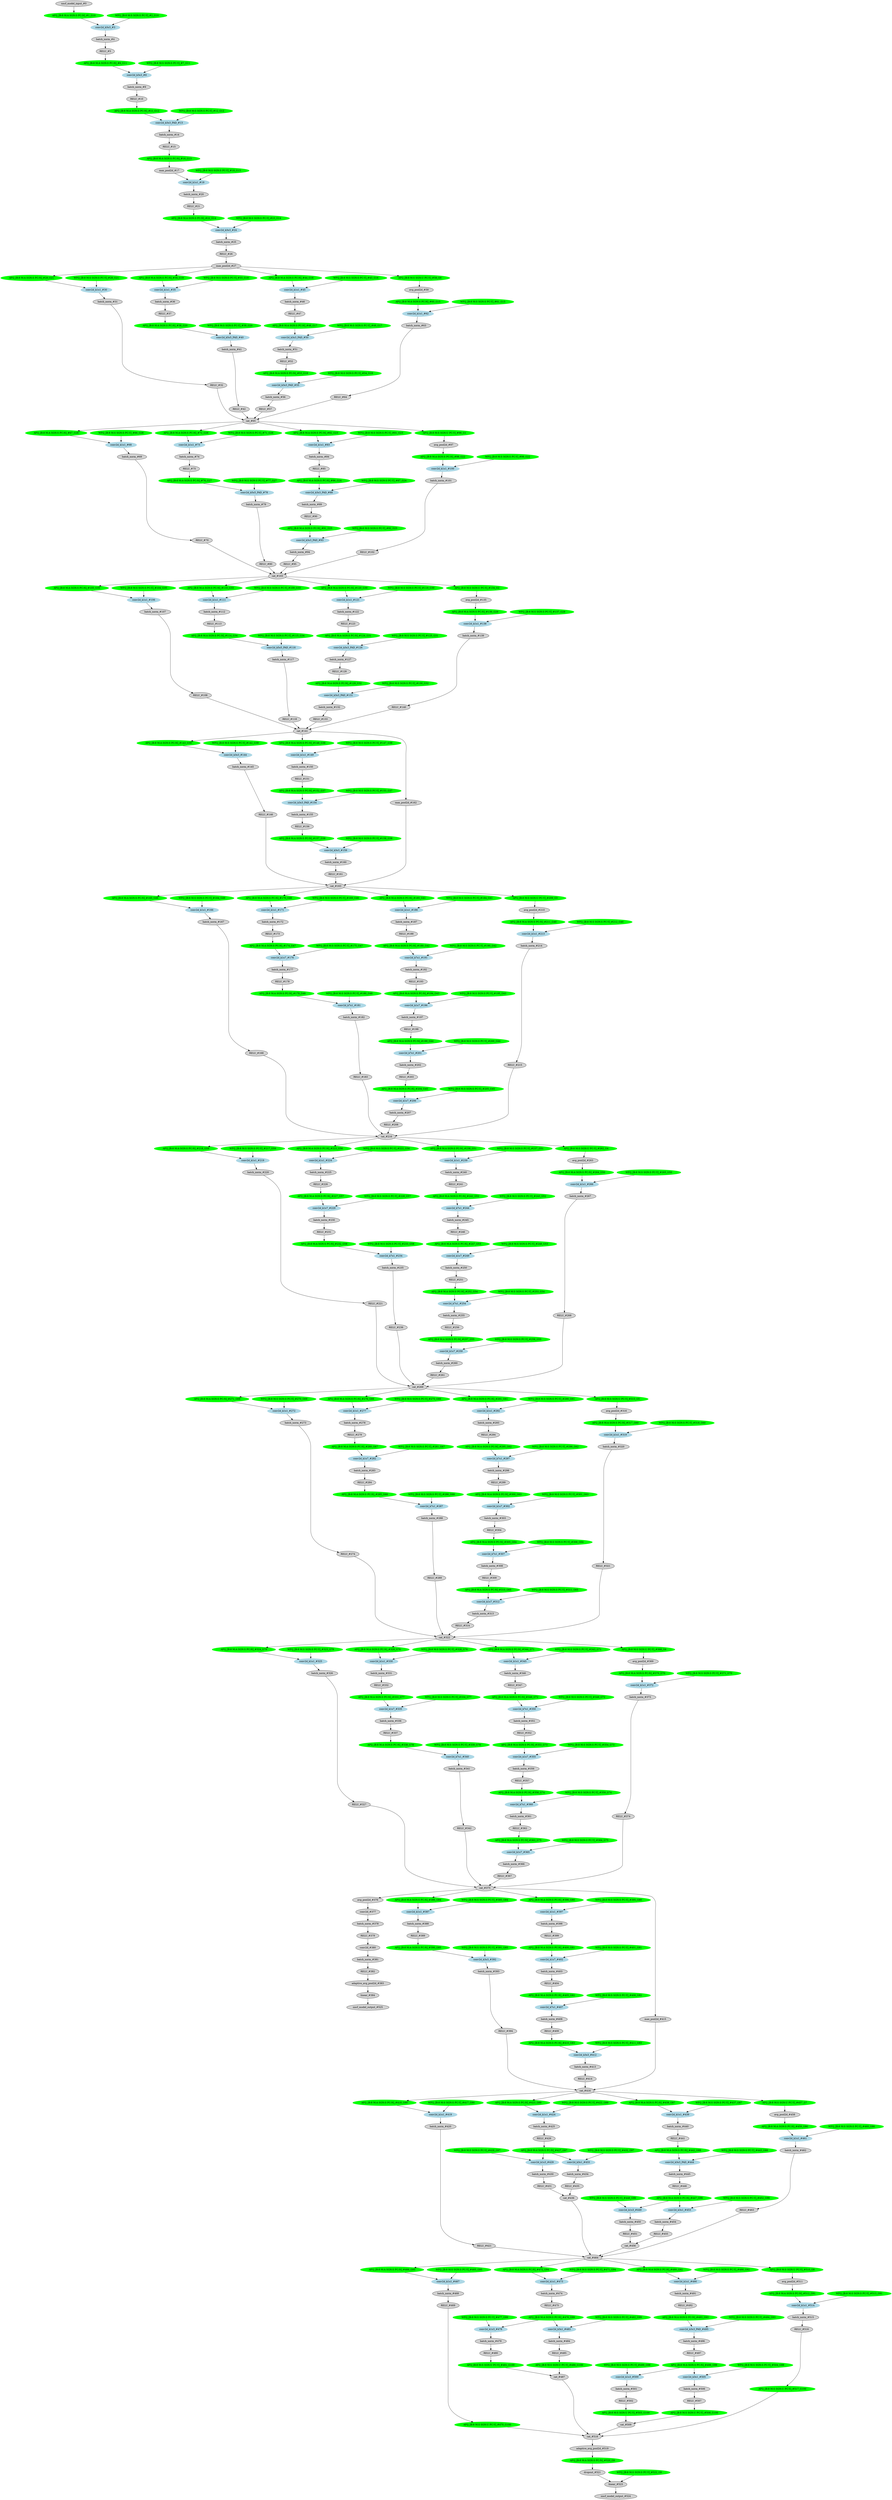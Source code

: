 strict digraph  {
"0 /nncf_model_input" [id=0, label="nncf_model_input_#0", scope="", style=filled, type=nncf_model_input];
"1 AsymmetricQuantizer/asymmetric_quantize" [color=green, id=1, label="AFQ_[B:8 M:A SGN:S PC:N]_#1_G10", scope=AsymmetricQuantizer, style=filled, type=asymmetric_quantize];
"2 Inception3/BasicConv2d[Conv2d_1a_3x3]/NNCFConv2d[conv]/ModuleDict[pre_ops]/UpdateWeight[0]/SymmetricQuantizer[op]/symmetric_quantize" [color=green, id=2, label="WFQ_[B:8 M:S SGN:S PC:Y]_#2_G10", scope="Inception3/BasicConv2d[Conv2d_1a_3x3]/NNCFConv2d[conv]/ModuleDict[pre_ops]/UpdateWeight[0]/SymmetricQuantizer[op]", style=filled, type=symmetric_quantize];
"3 Inception3/BasicConv2d[Conv2d_1a_3x3]/NNCFConv2d[conv]/conv2d" [color=lightblue, id=3, label="conv2d_k3x3_#3", scope="Inception3/BasicConv2d[Conv2d_1a_3x3]/NNCFConv2d[conv]", style=filled, type=conv2d];
"4 Inception3/BasicConv2d[Conv2d_1a_3x3]/BatchNorm2d[bn]/batch_norm" [id=4, label="batch_norm_#4", scope="Inception3/BasicConv2d[Conv2d_1a_3x3]/BatchNorm2d[bn]", style=filled, type=batch_norm];
"5 Inception3/BasicConv2d[Conv2d_1a_3x3]/RELU" [id=5, label="RELU_#5", scope="Inception3/BasicConv2d[Conv2d_1a_3x3]", style=filled, type=RELU];
"6 Inception3/BasicConv2d[Conv2d_1a_3x3]/AsymmetricQuantizer/asymmetric_quantize" [color=green, id=6, label="AFQ_[B:8 M:A SGN:S PC:N]_#6_G11", scope="Inception3/BasicConv2d[Conv2d_1a_3x3]/AsymmetricQuantizer", style=filled, type=asymmetric_quantize];
"7 Inception3/BasicConv2d[Conv2d_2a_3x3]/NNCFConv2d[conv]/ModuleDict[pre_ops]/UpdateWeight[0]/SymmetricQuantizer[op]/symmetric_quantize" [color=green, id=7, label="WFQ_[B:8 M:S SGN:S PC:Y]_#7_G11", scope="Inception3/BasicConv2d[Conv2d_2a_3x3]/NNCFConv2d[conv]/ModuleDict[pre_ops]/UpdateWeight[0]/SymmetricQuantizer[op]", style=filled, type=symmetric_quantize];
"8 Inception3/BasicConv2d[Conv2d_2a_3x3]/NNCFConv2d[conv]/conv2d" [color=lightblue, id=8, label="conv2d_k3x3_#8", scope="Inception3/BasicConv2d[Conv2d_2a_3x3]/NNCFConv2d[conv]", style=filled, type=conv2d];
"9 Inception3/BasicConv2d[Conv2d_2a_3x3]/BatchNorm2d[bn]/batch_norm" [id=9, label="batch_norm_#9", scope="Inception3/BasicConv2d[Conv2d_2a_3x3]/BatchNorm2d[bn]", style=filled, type=batch_norm];
"10 Inception3/BasicConv2d[Conv2d_2a_3x3]/RELU" [id=10, label="RELU_#10", scope="Inception3/BasicConv2d[Conv2d_2a_3x3]", style=filled, type=RELU];
"11 Inception3/BasicConv2d[Conv2d_2a_3x3]/AsymmetricQuantizer/asymmetric_quantize" [color=green, id=11, label="AFQ_[B:8 M:A SGN:S PC:N]_#11_G12", scope="Inception3/BasicConv2d[Conv2d_2a_3x3]/AsymmetricQuantizer", style=filled, type=asymmetric_quantize];
"12 Inception3/BasicConv2d[Conv2d_2b_3x3]/NNCFConv2d[conv]/ModuleDict[pre_ops]/UpdateWeight[0]/SymmetricQuantizer[op]/symmetric_quantize" [color=green, id=12, label="WFQ_[B:8 M:S SGN:S PC:Y]_#12_G12", scope="Inception3/BasicConv2d[Conv2d_2b_3x3]/NNCFConv2d[conv]/ModuleDict[pre_ops]/UpdateWeight[0]/SymmetricQuantizer[op]", style=filled, type=symmetric_quantize];
"13 Inception3/BasicConv2d[Conv2d_2b_3x3]/NNCFConv2d[conv]/conv2d" [color=lightblue, id=13, label="conv2d_k3x3_PAD_#13", scope="Inception3/BasicConv2d[Conv2d_2b_3x3]/NNCFConv2d[conv]", style=filled, type=conv2d];
"14 Inception3/BasicConv2d[Conv2d_2b_3x3]/BatchNorm2d[bn]/batch_norm" [id=14, label="batch_norm_#14", scope="Inception3/BasicConv2d[Conv2d_2b_3x3]/BatchNorm2d[bn]", style=filled, type=batch_norm];
"15 Inception3/BasicConv2d[Conv2d_2b_3x3]/RELU" [id=15, label="RELU_#15", scope="Inception3/BasicConv2d[Conv2d_2b_3x3]", style=filled, type=RELU];
"16 Inception3/BasicConv2d[Conv2d_2b_3x3]/AsymmetricQuantizer/asymmetric_quantize" [color=green, id=16, label="AFQ_[B:8 M:A SGN:S PC:N]_#16_G13", scope="Inception3/BasicConv2d[Conv2d_2b_3x3]/AsymmetricQuantizer", style=filled, type=asymmetric_quantize];
"17 Inception3/MaxPool2d[maxpool1]/max_pool2d" [id=17, label="max_pool2d_#17", scope="Inception3/MaxPool2d[maxpool1]", style=filled, type=max_pool2d];
"18 Inception3/BasicConv2d[Conv2d_3b_1x1]/NNCFConv2d[conv]/ModuleDict[pre_ops]/UpdateWeight[0]/SymmetricQuantizer[op]/symmetric_quantize" [color=green, id=18, label="WFQ_[B:8 M:S SGN:S PC:Y]_#18_G13", scope="Inception3/BasicConv2d[Conv2d_3b_1x1]/NNCFConv2d[conv]/ModuleDict[pre_ops]/UpdateWeight[0]/SymmetricQuantizer[op]", style=filled, type=symmetric_quantize];
"19 Inception3/BasicConv2d[Conv2d_3b_1x1]/NNCFConv2d[conv]/conv2d" [color=lightblue, id=19, label="conv2d_k1x1_#19", scope="Inception3/BasicConv2d[Conv2d_3b_1x1]/NNCFConv2d[conv]", style=filled, type=conv2d];
"20 Inception3/BasicConv2d[Conv2d_3b_1x1]/BatchNorm2d[bn]/batch_norm" [id=20, label="batch_norm_#20", scope="Inception3/BasicConv2d[Conv2d_3b_1x1]/BatchNorm2d[bn]", style=filled, type=batch_norm];
"21 Inception3/BasicConv2d[Conv2d_3b_1x1]/RELU" [id=21, label="RELU_#21", scope="Inception3/BasicConv2d[Conv2d_3b_1x1]", style=filled, type=RELU];
"22 Inception3/BasicConv2d[Conv2d_3b_1x1]/AsymmetricQuantizer/asymmetric_quantize" [color=green, id=22, label="AFQ_[B:8 M:A SGN:S PC:N]_#22_G14", scope="Inception3/BasicConv2d[Conv2d_3b_1x1]/AsymmetricQuantizer", style=filled, type=asymmetric_quantize];
"23 Inception3/BasicConv2d[Conv2d_4a_3x3]/NNCFConv2d[conv]/ModuleDict[pre_ops]/UpdateWeight[0]/SymmetricQuantizer[op]/symmetric_quantize" [color=green, id=23, label="WFQ_[B:8 M:S SGN:S PC:Y]_#23_G14", scope="Inception3/BasicConv2d[Conv2d_4a_3x3]/NNCFConv2d[conv]/ModuleDict[pre_ops]/UpdateWeight[0]/SymmetricQuantizer[op]", style=filled, type=symmetric_quantize];
"24 Inception3/BasicConv2d[Conv2d_4a_3x3]/NNCFConv2d[conv]/conv2d" [color=lightblue, id=24, label="conv2d_k3x3_#24", scope="Inception3/BasicConv2d[Conv2d_4a_3x3]/NNCFConv2d[conv]", style=filled, type=conv2d];
"25 Inception3/BasicConv2d[Conv2d_4a_3x3]/BatchNorm2d[bn]/batch_norm" [id=25, label="batch_norm_#25", scope="Inception3/BasicConv2d[Conv2d_4a_3x3]/BatchNorm2d[bn]", style=filled, type=batch_norm];
"26 Inception3/BasicConv2d[Conv2d_4a_3x3]/RELU" [id=26, label="RELU_#26", scope="Inception3/BasicConv2d[Conv2d_4a_3x3]", style=filled, type=RELU];
"27 Inception3/MaxPool2d[maxpool2]/max_pool2d" [id=27, label="max_pool2d_#27", scope="Inception3/MaxPool2d[maxpool2]", style=filled, type=max_pool2d];
"28 Inception3/InceptionA[Mixed_5b]/BasicConv2d[branch1x1]/NNCFConv2d[conv]/ModuleDict[pre_ops]/UpdateWeight[0]/SymmetricQuantizer[op]/symmetric_quantize" [color=green, id=28, label="WFQ_[B:8 M:S SGN:S PC:Y]_#28_G21", scope="Inception3/InceptionA[Mixed_5b]/BasicConv2d[branch1x1]/NNCFConv2d[conv]/ModuleDict[pre_ops]/UpdateWeight[0]/SymmetricQuantizer[op]", style=filled, type=symmetric_quantize];
"29 Inception3/InceptionA[Mixed_5b]/BasicConv2d[branch1x1]/NNCFConv2d[conv]/AsymmetricQuantizer/asymmetric_quantize" [color=green, id=29, label="AFQ_[B:8 M:A SGN:S PC:N]_#29_G21", scope="Inception3/InceptionA[Mixed_5b]/BasicConv2d[branch1x1]/NNCFConv2d[conv]/AsymmetricQuantizer", style=filled, type=asymmetric_quantize];
"30 Inception3/InceptionA[Mixed_5b]/BasicConv2d[branch1x1]/NNCFConv2d[conv]/conv2d" [color=lightblue, id=30, label="conv2d_k1x1_#30", scope="Inception3/InceptionA[Mixed_5b]/BasicConv2d[branch1x1]/NNCFConv2d[conv]", style=filled, type=conv2d];
"31 Inception3/InceptionA[Mixed_5b]/BasicConv2d[branch1x1]/BatchNorm2d[bn]/batch_norm" [id=31, label="batch_norm_#31", scope="Inception3/InceptionA[Mixed_5b]/BasicConv2d[branch1x1]/BatchNorm2d[bn]", style=filled, type=batch_norm];
"32 Inception3/InceptionA[Mixed_5b]/BasicConv2d[branch1x1]/RELU" [id=32, label="RELU_#32", scope="Inception3/InceptionA[Mixed_5b]/BasicConv2d[branch1x1]", style=filled, type=RELU];
"33 Inception3/InceptionA[Mixed_5b]/BasicConv2d[branch5x5_1]/NNCFConv2d[conv]/ModuleDict[pre_ops]/UpdateWeight[0]/SymmetricQuantizer[op]/symmetric_quantize" [color=green, id=33, label="WFQ_[B:8 M:S SGN:S PC:Y]_#33_G19", scope="Inception3/InceptionA[Mixed_5b]/BasicConv2d[branch5x5_1]/NNCFConv2d[conv]/ModuleDict[pre_ops]/UpdateWeight[0]/SymmetricQuantizer[op]", style=filled, type=symmetric_quantize];
"34 Inception3/InceptionA[Mixed_5b]/BasicConv2d[branch5x5_1]/NNCFConv2d[conv]/AsymmetricQuantizer/asymmetric_quantize" [color=green, id=34, label="AFQ_[B:8 M:A SGN:S PC:N]_#34_G19", scope="Inception3/InceptionA[Mixed_5b]/BasicConv2d[branch5x5_1]/NNCFConv2d[conv]/AsymmetricQuantizer", style=filled, type=asymmetric_quantize];
"35 Inception3/InceptionA[Mixed_5b]/BasicConv2d[branch5x5_1]/NNCFConv2d[conv]/conv2d" [color=lightblue, id=35, label="conv2d_k1x1_#35", scope="Inception3/InceptionA[Mixed_5b]/BasicConv2d[branch5x5_1]/NNCFConv2d[conv]", style=filled, type=conv2d];
"36 Inception3/InceptionA[Mixed_5b]/BasicConv2d[branch5x5_1]/BatchNorm2d[bn]/batch_norm" [id=36, label="batch_norm_#36", scope="Inception3/InceptionA[Mixed_5b]/BasicConv2d[branch5x5_1]/BatchNorm2d[bn]", style=filled, type=batch_norm];
"37 Inception3/InceptionA[Mixed_5b]/BasicConv2d[branch5x5_1]/RELU" [id=37, label="RELU_#37", scope="Inception3/InceptionA[Mixed_5b]/BasicConv2d[branch5x5_1]", style=filled, type=RELU];
"38 Inception3/InceptionA[Mixed_5b]/BasicConv2d[branch5x5_1]/AsymmetricQuantizer/asymmetric_quantize" [color=green, id=38, label="AFQ_[B:8 M:A SGN:S PC:N]_#38_G20", scope="Inception3/InceptionA[Mixed_5b]/BasicConv2d[branch5x5_1]/AsymmetricQuantizer", style=filled, type=asymmetric_quantize];
"39 Inception3/InceptionA[Mixed_5b]/BasicConv2d[branch5x5_2]/NNCFConv2d[conv]/ModuleDict[pre_ops]/UpdateWeight[0]/SymmetricQuantizer[op]/symmetric_quantize" [color=green, id=39, label="WFQ_[B:8 M:S SGN:S PC:Y]_#39_G20", scope="Inception3/InceptionA[Mixed_5b]/BasicConv2d[branch5x5_2]/NNCFConv2d[conv]/ModuleDict[pre_ops]/UpdateWeight[0]/SymmetricQuantizer[op]", style=filled, type=symmetric_quantize];
"40 Inception3/InceptionA[Mixed_5b]/BasicConv2d[branch5x5_2]/NNCFConv2d[conv]/conv2d" [color=lightblue, id=40, label="conv2d_k5x5_PAD_#40", scope="Inception3/InceptionA[Mixed_5b]/BasicConv2d[branch5x5_2]/NNCFConv2d[conv]", style=filled, type=conv2d];
"41 Inception3/InceptionA[Mixed_5b]/BasicConv2d[branch5x5_2]/BatchNorm2d[bn]/batch_norm" [id=41, label="batch_norm_#41", scope="Inception3/InceptionA[Mixed_5b]/BasicConv2d[branch5x5_2]/BatchNorm2d[bn]", style=filled, type=batch_norm];
"42 Inception3/InceptionA[Mixed_5b]/BasicConv2d[branch5x5_2]/RELU" [id=42, label="RELU_#42", scope="Inception3/InceptionA[Mixed_5b]/BasicConv2d[branch5x5_2]", style=filled, type=RELU];
"43 Inception3/InceptionA[Mixed_5b]/BasicConv2d[branch3x3dbl_1]/NNCFConv2d[conv]/ModuleDict[pre_ops]/UpdateWeight[0]/SymmetricQuantizer[op]/symmetric_quantize" [color=green, id=43, label="WFQ_[B:8 M:S SGN:S PC:Y]_#43_G16", scope="Inception3/InceptionA[Mixed_5b]/BasicConv2d[branch3x3dbl_1]/NNCFConv2d[conv]/ModuleDict[pre_ops]/UpdateWeight[0]/SymmetricQuantizer[op]", style=filled, type=symmetric_quantize];
"44 Inception3/InceptionA[Mixed_5b]/BasicConv2d[branch3x3dbl_1]/NNCFConv2d[conv]/AsymmetricQuantizer/asymmetric_quantize" [color=green, id=44, label="AFQ_[B:8 M:A SGN:S PC:N]_#44_G16", scope="Inception3/InceptionA[Mixed_5b]/BasicConv2d[branch3x3dbl_1]/NNCFConv2d[conv]/AsymmetricQuantizer", style=filled, type=asymmetric_quantize];
"45 Inception3/InceptionA[Mixed_5b]/BasicConv2d[branch3x3dbl_1]/NNCFConv2d[conv]/conv2d" [color=lightblue, id=45, label="conv2d_k1x1_#45", scope="Inception3/InceptionA[Mixed_5b]/BasicConv2d[branch3x3dbl_1]/NNCFConv2d[conv]", style=filled, type=conv2d];
"46 Inception3/InceptionA[Mixed_5b]/BasicConv2d[branch3x3dbl_1]/BatchNorm2d[bn]/batch_norm" [id=46, label="batch_norm_#46", scope="Inception3/InceptionA[Mixed_5b]/BasicConv2d[branch3x3dbl_1]/BatchNorm2d[bn]", style=filled, type=batch_norm];
"47 Inception3/InceptionA[Mixed_5b]/BasicConv2d[branch3x3dbl_1]/RELU" [id=47, label="RELU_#47", scope="Inception3/InceptionA[Mixed_5b]/BasicConv2d[branch3x3dbl_1]", style=filled, type=RELU];
"48 Inception3/InceptionA[Mixed_5b]/BasicConv2d[branch3x3dbl_1]/AsymmetricQuantizer/asymmetric_quantize" [color=green, id=48, label="AFQ_[B:8 M:A SGN:S PC:N]_#48_G17", scope="Inception3/InceptionA[Mixed_5b]/BasicConv2d[branch3x3dbl_1]/AsymmetricQuantizer", style=filled, type=asymmetric_quantize];
"49 Inception3/InceptionA[Mixed_5b]/BasicConv2d[branch3x3dbl_2]/NNCFConv2d[conv]/ModuleDict[pre_ops]/UpdateWeight[0]/SymmetricQuantizer[op]/symmetric_quantize" [color=green, id=49, label="WFQ_[B:8 M:S SGN:S PC:Y]_#49_G17", scope="Inception3/InceptionA[Mixed_5b]/BasicConv2d[branch3x3dbl_2]/NNCFConv2d[conv]/ModuleDict[pre_ops]/UpdateWeight[0]/SymmetricQuantizer[op]", style=filled, type=symmetric_quantize];
"50 Inception3/InceptionA[Mixed_5b]/BasicConv2d[branch3x3dbl_2]/NNCFConv2d[conv]/conv2d" [color=lightblue, id=50, label="conv2d_k3x3_PAD_#50", scope="Inception3/InceptionA[Mixed_5b]/BasicConv2d[branch3x3dbl_2]/NNCFConv2d[conv]", style=filled, type=conv2d];
"51 Inception3/InceptionA[Mixed_5b]/BasicConv2d[branch3x3dbl_2]/BatchNorm2d[bn]/batch_norm" [id=51, label="batch_norm_#51", scope="Inception3/InceptionA[Mixed_5b]/BasicConv2d[branch3x3dbl_2]/BatchNorm2d[bn]", style=filled, type=batch_norm];
"52 Inception3/InceptionA[Mixed_5b]/BasicConv2d[branch3x3dbl_2]/RELU" [id=52, label="RELU_#52", scope="Inception3/InceptionA[Mixed_5b]/BasicConv2d[branch3x3dbl_2]", style=filled, type=RELU];
"53 Inception3/InceptionA[Mixed_5b]/BasicConv2d[branch3x3dbl_2]/AsymmetricQuantizer/asymmetric_quantize" [color=green, id=53, label="AFQ_[B:8 M:A SGN:S PC:N]_#53_G18", scope="Inception3/InceptionA[Mixed_5b]/BasicConv2d[branch3x3dbl_2]/AsymmetricQuantizer", style=filled, type=asymmetric_quantize];
"54 Inception3/InceptionA[Mixed_5b]/BasicConv2d[branch3x3dbl_3]/NNCFConv2d[conv]/ModuleDict[pre_ops]/UpdateWeight[0]/SymmetricQuantizer[op]/symmetric_quantize" [color=green, id=54, label="WFQ_[B:8 M:S SGN:S PC:Y]_#54_G18", scope="Inception3/InceptionA[Mixed_5b]/BasicConv2d[branch3x3dbl_3]/NNCFConv2d[conv]/ModuleDict[pre_ops]/UpdateWeight[0]/SymmetricQuantizer[op]", style=filled, type=symmetric_quantize];
"55 Inception3/InceptionA[Mixed_5b]/BasicConv2d[branch3x3dbl_3]/NNCFConv2d[conv]/conv2d" [color=lightblue, id=55, label="conv2d_k3x3_PAD_#55", scope="Inception3/InceptionA[Mixed_5b]/BasicConv2d[branch3x3dbl_3]/NNCFConv2d[conv]", style=filled, type=conv2d];
"56 Inception3/InceptionA[Mixed_5b]/BasicConv2d[branch3x3dbl_3]/BatchNorm2d[bn]/batch_norm" [id=56, label="batch_norm_#56", scope="Inception3/InceptionA[Mixed_5b]/BasicConv2d[branch3x3dbl_3]/BatchNorm2d[bn]", style=filled, type=batch_norm];
"57 Inception3/InceptionA[Mixed_5b]/BasicConv2d[branch3x3dbl_3]/RELU" [id=57, label="RELU_#57", scope="Inception3/InceptionA[Mixed_5b]/BasicConv2d[branch3x3dbl_3]", style=filled, type=RELU];
"58 Inception3/InceptionA[Mixed_5b]/SymmetricQuantizer/symmetric_quantize" [color=green, id=58, label="AFQ_[B:8 M:S SGN:U PC:Y]_#58_G0", scope="Inception3/InceptionA[Mixed_5b]/SymmetricQuantizer", style=filled, type=symmetric_quantize];
"59 Inception3/InceptionA[Mixed_5b]/avg_pool2d" [id=59, label="avg_pool2d_#59", scope="Inception3/InceptionA[Mixed_5b]", style=filled, type=avg_pool2d];
"60 Inception3/InceptionA[Mixed_5b]/AsymmetricQuantizer/asymmetric_quantize" [color=green, id=60, label="AFQ_[B:8 M:A SGN:S PC:N]_#60_G15", scope="Inception3/InceptionA[Mixed_5b]/AsymmetricQuantizer", style=filled, type=asymmetric_quantize];
"61 Inception3/InceptionA[Mixed_5b]/BasicConv2d[branch_pool]/NNCFConv2d[conv]/ModuleDict[pre_ops]/UpdateWeight[0]/SymmetricQuantizer[op]/symmetric_quantize" [color=green, id=61, label="WFQ_[B:8 M:S SGN:S PC:Y]_#61_G15", scope="Inception3/InceptionA[Mixed_5b]/BasicConv2d[branch_pool]/NNCFConv2d[conv]/ModuleDict[pre_ops]/UpdateWeight[0]/SymmetricQuantizer[op]", style=filled, type=symmetric_quantize];
"62 Inception3/InceptionA[Mixed_5b]/BasicConv2d[branch_pool]/NNCFConv2d[conv]/conv2d" [color=lightblue, id=62, label="conv2d_k1x1_#62", scope="Inception3/InceptionA[Mixed_5b]/BasicConv2d[branch_pool]/NNCFConv2d[conv]", style=filled, type=conv2d];
"63 Inception3/InceptionA[Mixed_5b]/BasicConv2d[branch_pool]/BatchNorm2d[bn]/batch_norm" [id=63, label="batch_norm_#63", scope="Inception3/InceptionA[Mixed_5b]/BasicConv2d[branch_pool]/BatchNorm2d[bn]", style=filled, type=batch_norm];
"64 Inception3/InceptionA[Mixed_5b]/BasicConv2d[branch_pool]/RELU" [id=64, label="RELU_#64", scope="Inception3/InceptionA[Mixed_5b]/BasicConv2d[branch_pool]", style=filled, type=RELU];
"65 Inception3/InceptionA[Mixed_5b]/cat" [id=65, label="cat_#65", scope="Inception3/InceptionA[Mixed_5b]", style=filled, type=cat];
"66 Inception3/InceptionA[Mixed_5c]/BasicConv2d[branch1x1]/NNCFConv2d[conv]/ModuleDict[pre_ops]/UpdateWeight[0]/SymmetricQuantizer[op]/symmetric_quantize" [color=green, id=66, label="WFQ_[B:8 M:S SGN:S PC:Y]_#66_G28", scope="Inception3/InceptionA[Mixed_5c]/BasicConv2d[branch1x1]/NNCFConv2d[conv]/ModuleDict[pre_ops]/UpdateWeight[0]/SymmetricQuantizer[op]", style=filled, type=symmetric_quantize];
"67 Inception3/InceptionA[Mixed_5c]/BasicConv2d[branch1x1]/NNCFConv2d[conv]/AsymmetricQuantizer/asymmetric_quantize" [color=green, id=67, label="AFQ_[B:8 M:A SGN:S PC:N]_#67_G28", scope="Inception3/InceptionA[Mixed_5c]/BasicConv2d[branch1x1]/NNCFConv2d[conv]/AsymmetricQuantizer", style=filled, type=asymmetric_quantize];
"68 Inception3/InceptionA[Mixed_5c]/BasicConv2d[branch1x1]/NNCFConv2d[conv]/conv2d" [color=lightblue, id=68, label="conv2d_k1x1_#68", scope="Inception3/InceptionA[Mixed_5c]/BasicConv2d[branch1x1]/NNCFConv2d[conv]", style=filled, type=conv2d];
"69 Inception3/InceptionA[Mixed_5c]/BasicConv2d[branch1x1]/BatchNorm2d[bn]/batch_norm" [id=69, label="batch_norm_#69", scope="Inception3/InceptionA[Mixed_5c]/BasicConv2d[branch1x1]/BatchNorm2d[bn]", style=filled, type=batch_norm];
"70 Inception3/InceptionA[Mixed_5c]/BasicConv2d[branch1x1]/RELU" [id=70, label="RELU_#70", scope="Inception3/InceptionA[Mixed_5c]/BasicConv2d[branch1x1]", style=filled, type=RELU];
"71 Inception3/InceptionA[Mixed_5c]/BasicConv2d[branch5x5_1]/NNCFConv2d[conv]/ModuleDict[pre_ops]/UpdateWeight[0]/SymmetricQuantizer[op]/symmetric_quantize" [color=green, id=71, label="WFQ_[B:8 M:S SGN:S PC:Y]_#71_G26", scope="Inception3/InceptionA[Mixed_5c]/BasicConv2d[branch5x5_1]/NNCFConv2d[conv]/ModuleDict[pre_ops]/UpdateWeight[0]/SymmetricQuantizer[op]", style=filled, type=symmetric_quantize];
"72 Inception3/InceptionA[Mixed_5c]/BasicConv2d[branch5x5_1]/NNCFConv2d[conv]/AsymmetricQuantizer/asymmetric_quantize" [color=green, id=72, label="AFQ_[B:8 M:A SGN:S PC:N]_#72_G26", scope="Inception3/InceptionA[Mixed_5c]/BasicConv2d[branch5x5_1]/NNCFConv2d[conv]/AsymmetricQuantizer", style=filled, type=asymmetric_quantize];
"73 Inception3/InceptionA[Mixed_5c]/BasicConv2d[branch5x5_1]/NNCFConv2d[conv]/conv2d" [color=lightblue, id=73, label="conv2d_k1x1_#73", scope="Inception3/InceptionA[Mixed_5c]/BasicConv2d[branch5x5_1]/NNCFConv2d[conv]", style=filled, type=conv2d];
"74 Inception3/InceptionA[Mixed_5c]/BasicConv2d[branch5x5_1]/BatchNorm2d[bn]/batch_norm" [id=74, label="batch_norm_#74", scope="Inception3/InceptionA[Mixed_5c]/BasicConv2d[branch5x5_1]/BatchNorm2d[bn]", style=filled, type=batch_norm];
"75 Inception3/InceptionA[Mixed_5c]/BasicConv2d[branch5x5_1]/RELU" [id=75, label="RELU_#75", scope="Inception3/InceptionA[Mixed_5c]/BasicConv2d[branch5x5_1]", style=filled, type=RELU];
"76 Inception3/InceptionA[Mixed_5c]/BasicConv2d[branch5x5_1]/AsymmetricQuantizer/asymmetric_quantize" [color=green, id=76, label="AFQ_[B:8 M:A SGN:S PC:N]_#76_G27", scope="Inception3/InceptionA[Mixed_5c]/BasicConv2d[branch5x5_1]/AsymmetricQuantizer", style=filled, type=asymmetric_quantize];
"77 Inception3/InceptionA[Mixed_5c]/BasicConv2d[branch5x5_2]/NNCFConv2d[conv]/ModuleDict[pre_ops]/UpdateWeight[0]/SymmetricQuantizer[op]/symmetric_quantize" [color=green, id=77, label="WFQ_[B:8 M:S SGN:S PC:Y]_#77_G27", scope="Inception3/InceptionA[Mixed_5c]/BasicConv2d[branch5x5_2]/NNCFConv2d[conv]/ModuleDict[pre_ops]/UpdateWeight[0]/SymmetricQuantizer[op]", style=filled, type=symmetric_quantize];
"78 Inception3/InceptionA[Mixed_5c]/BasicConv2d[branch5x5_2]/NNCFConv2d[conv]/conv2d" [color=lightblue, id=78, label="conv2d_k5x5_PAD_#78", scope="Inception3/InceptionA[Mixed_5c]/BasicConv2d[branch5x5_2]/NNCFConv2d[conv]", style=filled, type=conv2d];
"79 Inception3/InceptionA[Mixed_5c]/BasicConv2d[branch5x5_2]/BatchNorm2d[bn]/batch_norm" [id=79, label="batch_norm_#79", scope="Inception3/InceptionA[Mixed_5c]/BasicConv2d[branch5x5_2]/BatchNorm2d[bn]", style=filled, type=batch_norm];
"80 Inception3/InceptionA[Mixed_5c]/BasicConv2d[branch5x5_2]/RELU" [id=80, label="RELU_#80", scope="Inception3/InceptionA[Mixed_5c]/BasicConv2d[branch5x5_2]", style=filled, type=RELU];
"81 Inception3/InceptionA[Mixed_5c]/BasicConv2d[branch3x3dbl_1]/NNCFConv2d[conv]/ModuleDict[pre_ops]/UpdateWeight[0]/SymmetricQuantizer[op]/symmetric_quantize" [color=green, id=81, label="WFQ_[B:8 M:S SGN:S PC:Y]_#81_G23", scope="Inception3/InceptionA[Mixed_5c]/BasicConv2d[branch3x3dbl_1]/NNCFConv2d[conv]/ModuleDict[pre_ops]/UpdateWeight[0]/SymmetricQuantizer[op]", style=filled, type=symmetric_quantize];
"82 Inception3/InceptionA[Mixed_5c]/BasicConv2d[branch3x3dbl_1]/NNCFConv2d[conv]/AsymmetricQuantizer/asymmetric_quantize" [color=green, id=82, label="AFQ_[B:8 M:A SGN:S PC:N]_#82_G23", scope="Inception3/InceptionA[Mixed_5c]/BasicConv2d[branch3x3dbl_1]/NNCFConv2d[conv]/AsymmetricQuantizer", style=filled, type=asymmetric_quantize];
"83 Inception3/InceptionA[Mixed_5c]/BasicConv2d[branch3x3dbl_1]/NNCFConv2d[conv]/conv2d" [color=lightblue, id=83, label="conv2d_k1x1_#83", scope="Inception3/InceptionA[Mixed_5c]/BasicConv2d[branch3x3dbl_1]/NNCFConv2d[conv]", style=filled, type=conv2d];
"84 Inception3/InceptionA[Mixed_5c]/BasicConv2d[branch3x3dbl_1]/BatchNorm2d[bn]/batch_norm" [id=84, label="batch_norm_#84", scope="Inception3/InceptionA[Mixed_5c]/BasicConv2d[branch3x3dbl_1]/BatchNorm2d[bn]", style=filled, type=batch_norm];
"85 Inception3/InceptionA[Mixed_5c]/BasicConv2d[branch3x3dbl_1]/RELU" [id=85, label="RELU_#85", scope="Inception3/InceptionA[Mixed_5c]/BasicConv2d[branch3x3dbl_1]", style=filled, type=RELU];
"86 Inception3/InceptionA[Mixed_5c]/BasicConv2d[branch3x3dbl_1]/AsymmetricQuantizer/asymmetric_quantize" [color=green, id=86, label="AFQ_[B:8 M:A SGN:S PC:N]_#86_G24", scope="Inception3/InceptionA[Mixed_5c]/BasicConv2d[branch3x3dbl_1]/AsymmetricQuantizer", style=filled, type=asymmetric_quantize];
"87 Inception3/InceptionA[Mixed_5c]/BasicConv2d[branch3x3dbl_2]/NNCFConv2d[conv]/ModuleDict[pre_ops]/UpdateWeight[0]/SymmetricQuantizer[op]/symmetric_quantize" [color=green, id=87, label="WFQ_[B:8 M:S SGN:S PC:Y]_#87_G24", scope="Inception3/InceptionA[Mixed_5c]/BasicConv2d[branch3x3dbl_2]/NNCFConv2d[conv]/ModuleDict[pre_ops]/UpdateWeight[0]/SymmetricQuantizer[op]", style=filled, type=symmetric_quantize];
"88 Inception3/InceptionA[Mixed_5c]/BasicConv2d[branch3x3dbl_2]/NNCFConv2d[conv]/conv2d" [color=lightblue, id=88, label="conv2d_k3x3_PAD_#88", scope="Inception3/InceptionA[Mixed_5c]/BasicConv2d[branch3x3dbl_2]/NNCFConv2d[conv]", style=filled, type=conv2d];
"89 Inception3/InceptionA[Mixed_5c]/BasicConv2d[branch3x3dbl_2]/BatchNorm2d[bn]/batch_norm" [id=89, label="batch_norm_#89", scope="Inception3/InceptionA[Mixed_5c]/BasicConv2d[branch3x3dbl_2]/BatchNorm2d[bn]", style=filled, type=batch_norm];
"90 Inception3/InceptionA[Mixed_5c]/BasicConv2d[branch3x3dbl_2]/RELU" [id=90, label="RELU_#90", scope="Inception3/InceptionA[Mixed_5c]/BasicConv2d[branch3x3dbl_2]", style=filled, type=RELU];
"91 Inception3/InceptionA[Mixed_5c]/BasicConv2d[branch3x3dbl_2]/AsymmetricQuantizer/asymmetric_quantize" [color=green, id=91, label="AFQ_[B:8 M:A SGN:S PC:N]_#91_G25", scope="Inception3/InceptionA[Mixed_5c]/BasicConv2d[branch3x3dbl_2]/AsymmetricQuantizer", style=filled, type=asymmetric_quantize];
"92 Inception3/InceptionA[Mixed_5c]/BasicConv2d[branch3x3dbl_3]/NNCFConv2d[conv]/ModuleDict[pre_ops]/UpdateWeight[0]/SymmetricQuantizer[op]/symmetric_quantize" [color=green, id=92, label="WFQ_[B:8 M:S SGN:S PC:Y]_#92_G25", scope="Inception3/InceptionA[Mixed_5c]/BasicConv2d[branch3x3dbl_3]/NNCFConv2d[conv]/ModuleDict[pre_ops]/UpdateWeight[0]/SymmetricQuantizer[op]", style=filled, type=symmetric_quantize];
"93 Inception3/InceptionA[Mixed_5c]/BasicConv2d[branch3x3dbl_3]/NNCFConv2d[conv]/conv2d" [color=lightblue, id=93, label="conv2d_k3x3_PAD_#93", scope="Inception3/InceptionA[Mixed_5c]/BasicConv2d[branch3x3dbl_3]/NNCFConv2d[conv]", style=filled, type=conv2d];
"94 Inception3/InceptionA[Mixed_5c]/BasicConv2d[branch3x3dbl_3]/BatchNorm2d[bn]/batch_norm" [id=94, label="batch_norm_#94", scope="Inception3/InceptionA[Mixed_5c]/BasicConv2d[branch3x3dbl_3]/BatchNorm2d[bn]", style=filled, type=batch_norm];
"95 Inception3/InceptionA[Mixed_5c]/BasicConv2d[branch3x3dbl_3]/RELU" [id=95, label="RELU_#95", scope="Inception3/InceptionA[Mixed_5c]/BasicConv2d[branch3x3dbl_3]", style=filled, type=RELU];
"96 Inception3/InceptionA[Mixed_5c]/SymmetricQuantizer/symmetric_quantize" [color=green, id=96, label="AFQ_[B:8 M:S SGN:U PC:Y]_#96_G1", scope="Inception3/InceptionA[Mixed_5c]/SymmetricQuantizer", style=filled, type=symmetric_quantize];
"97 Inception3/InceptionA[Mixed_5c]/avg_pool2d" [id=97, label="avg_pool2d_#97", scope="Inception3/InceptionA[Mixed_5c]", style=filled, type=avg_pool2d];
"98 Inception3/InceptionA[Mixed_5c]/AsymmetricQuantizer/asymmetric_quantize" [color=green, id=98, label="AFQ_[B:8 M:A SGN:S PC:N]_#98_G22", scope="Inception3/InceptionA[Mixed_5c]/AsymmetricQuantizer", style=filled, type=asymmetric_quantize];
"99 Inception3/InceptionA[Mixed_5c]/BasicConv2d[branch_pool]/NNCFConv2d[conv]/ModuleDict[pre_ops]/UpdateWeight[0]/SymmetricQuantizer[op]/symmetric_quantize" [color=green, id=99, label="WFQ_[B:8 M:S SGN:S PC:Y]_#99_G22", scope="Inception3/InceptionA[Mixed_5c]/BasicConv2d[branch_pool]/NNCFConv2d[conv]/ModuleDict[pre_ops]/UpdateWeight[0]/SymmetricQuantizer[op]", style=filled, type=symmetric_quantize];
"100 Inception3/InceptionA[Mixed_5c]/BasicConv2d[branch_pool]/NNCFConv2d[conv]/conv2d" [color=lightblue, id=100, label="conv2d_k1x1_#100", scope="Inception3/InceptionA[Mixed_5c]/BasicConv2d[branch_pool]/NNCFConv2d[conv]", style=filled, type=conv2d];
"101 Inception3/InceptionA[Mixed_5c]/BasicConv2d[branch_pool]/BatchNorm2d[bn]/batch_norm" [id=101, label="batch_norm_#101", scope="Inception3/InceptionA[Mixed_5c]/BasicConv2d[branch_pool]/BatchNorm2d[bn]", style=filled, type=batch_norm];
"102 Inception3/InceptionA[Mixed_5c]/BasicConv2d[branch_pool]/RELU" [id=102, label="RELU_#102", scope="Inception3/InceptionA[Mixed_5c]/BasicConv2d[branch_pool]", style=filled, type=RELU];
"103 Inception3/InceptionA[Mixed_5c]/cat" [id=103, label="cat_#103", scope="Inception3/InceptionA[Mixed_5c]", style=filled, type=cat];
"104 Inception3/InceptionA[Mixed_5d]/BasicConv2d[branch1x1]/NNCFConv2d[conv]/ModuleDict[pre_ops]/UpdateWeight[0]/SymmetricQuantizer[op]/symmetric_quantize" [color=green, id=104, label="WFQ_[B:8 M:S SGN:S PC:Y]_#104_G35", scope="Inception3/InceptionA[Mixed_5d]/BasicConv2d[branch1x1]/NNCFConv2d[conv]/ModuleDict[pre_ops]/UpdateWeight[0]/SymmetricQuantizer[op]", style=filled, type=symmetric_quantize];
"105 Inception3/InceptionA[Mixed_5d]/BasicConv2d[branch1x1]/NNCFConv2d[conv]/AsymmetricQuantizer/asymmetric_quantize" [color=green, id=105, label="AFQ_[B:8 M:A SGN:S PC:N]_#105_G35", scope="Inception3/InceptionA[Mixed_5d]/BasicConv2d[branch1x1]/NNCFConv2d[conv]/AsymmetricQuantizer", style=filled, type=asymmetric_quantize];
"106 Inception3/InceptionA[Mixed_5d]/BasicConv2d[branch1x1]/NNCFConv2d[conv]/conv2d" [color=lightblue, id=106, label="conv2d_k1x1_#106", scope="Inception3/InceptionA[Mixed_5d]/BasicConv2d[branch1x1]/NNCFConv2d[conv]", style=filled, type=conv2d];
"107 Inception3/InceptionA[Mixed_5d]/BasicConv2d[branch1x1]/BatchNorm2d[bn]/batch_norm" [id=107, label="batch_norm_#107", scope="Inception3/InceptionA[Mixed_5d]/BasicConv2d[branch1x1]/BatchNorm2d[bn]", style=filled, type=batch_norm];
"108 Inception3/InceptionA[Mixed_5d]/BasicConv2d[branch1x1]/RELU" [id=108, label="RELU_#108", scope="Inception3/InceptionA[Mixed_5d]/BasicConv2d[branch1x1]", style=filled, type=RELU];
"109 Inception3/InceptionA[Mixed_5d]/BasicConv2d[branch5x5_1]/NNCFConv2d[conv]/ModuleDict[pre_ops]/UpdateWeight[0]/SymmetricQuantizer[op]/symmetric_quantize" [color=green, id=109, label="WFQ_[B:8 M:S SGN:S PC:Y]_#109_G33", scope="Inception3/InceptionA[Mixed_5d]/BasicConv2d[branch5x5_1]/NNCFConv2d[conv]/ModuleDict[pre_ops]/UpdateWeight[0]/SymmetricQuantizer[op]", style=filled, type=symmetric_quantize];
"110 Inception3/InceptionA[Mixed_5d]/BasicConv2d[branch5x5_1]/NNCFConv2d[conv]/AsymmetricQuantizer/asymmetric_quantize" [color=green, id=110, label="AFQ_[B:8 M:A SGN:S PC:N]_#110_G33", scope="Inception3/InceptionA[Mixed_5d]/BasicConv2d[branch5x5_1]/NNCFConv2d[conv]/AsymmetricQuantizer", style=filled, type=asymmetric_quantize];
"111 Inception3/InceptionA[Mixed_5d]/BasicConv2d[branch5x5_1]/NNCFConv2d[conv]/conv2d" [color=lightblue, id=111, label="conv2d_k1x1_#111", scope="Inception3/InceptionA[Mixed_5d]/BasicConv2d[branch5x5_1]/NNCFConv2d[conv]", style=filled, type=conv2d];
"112 Inception3/InceptionA[Mixed_5d]/BasicConv2d[branch5x5_1]/BatchNorm2d[bn]/batch_norm" [id=112, label="batch_norm_#112", scope="Inception3/InceptionA[Mixed_5d]/BasicConv2d[branch5x5_1]/BatchNorm2d[bn]", style=filled, type=batch_norm];
"113 Inception3/InceptionA[Mixed_5d]/BasicConv2d[branch5x5_1]/RELU" [id=113, label="RELU_#113", scope="Inception3/InceptionA[Mixed_5d]/BasicConv2d[branch5x5_1]", style=filled, type=RELU];
"114 Inception3/InceptionA[Mixed_5d]/BasicConv2d[branch5x5_1]/AsymmetricQuantizer/asymmetric_quantize" [color=green, id=114, label="AFQ_[B:8 M:A SGN:S PC:N]_#114_G34", scope="Inception3/InceptionA[Mixed_5d]/BasicConv2d[branch5x5_1]/AsymmetricQuantizer", style=filled, type=asymmetric_quantize];
"115 Inception3/InceptionA[Mixed_5d]/BasicConv2d[branch5x5_2]/NNCFConv2d[conv]/ModuleDict[pre_ops]/UpdateWeight[0]/SymmetricQuantizer[op]/symmetric_quantize" [color=green, id=115, label="WFQ_[B:8 M:S SGN:S PC:Y]_#115_G34", scope="Inception3/InceptionA[Mixed_5d]/BasicConv2d[branch5x5_2]/NNCFConv2d[conv]/ModuleDict[pre_ops]/UpdateWeight[0]/SymmetricQuantizer[op]", style=filled, type=symmetric_quantize];
"116 Inception3/InceptionA[Mixed_5d]/BasicConv2d[branch5x5_2]/NNCFConv2d[conv]/conv2d" [color=lightblue, id=116, label="conv2d_k5x5_PAD_#116", scope="Inception3/InceptionA[Mixed_5d]/BasicConv2d[branch5x5_2]/NNCFConv2d[conv]", style=filled, type=conv2d];
"117 Inception3/InceptionA[Mixed_5d]/BasicConv2d[branch5x5_2]/BatchNorm2d[bn]/batch_norm" [id=117, label="batch_norm_#117", scope="Inception3/InceptionA[Mixed_5d]/BasicConv2d[branch5x5_2]/BatchNorm2d[bn]", style=filled, type=batch_norm];
"118 Inception3/InceptionA[Mixed_5d]/BasicConv2d[branch5x5_2]/RELU" [id=118, label="RELU_#118", scope="Inception3/InceptionA[Mixed_5d]/BasicConv2d[branch5x5_2]", style=filled, type=RELU];
"119 Inception3/InceptionA[Mixed_5d]/BasicConv2d[branch3x3dbl_1]/NNCFConv2d[conv]/ModuleDict[pre_ops]/UpdateWeight[0]/SymmetricQuantizer[op]/symmetric_quantize" [color=green, id=119, label="WFQ_[B:8 M:S SGN:S PC:Y]_#119_G30", scope="Inception3/InceptionA[Mixed_5d]/BasicConv2d[branch3x3dbl_1]/NNCFConv2d[conv]/ModuleDict[pre_ops]/UpdateWeight[0]/SymmetricQuantizer[op]", style=filled, type=symmetric_quantize];
"120 Inception3/InceptionA[Mixed_5d]/BasicConv2d[branch3x3dbl_1]/NNCFConv2d[conv]/AsymmetricQuantizer/asymmetric_quantize" [color=green, id=120, label="AFQ_[B:8 M:A SGN:S PC:N]_#120_G30", scope="Inception3/InceptionA[Mixed_5d]/BasicConv2d[branch3x3dbl_1]/NNCFConv2d[conv]/AsymmetricQuantizer", style=filled, type=asymmetric_quantize];
"121 Inception3/InceptionA[Mixed_5d]/BasicConv2d[branch3x3dbl_1]/NNCFConv2d[conv]/conv2d" [color=lightblue, id=121, label="conv2d_k1x1_#121", scope="Inception3/InceptionA[Mixed_5d]/BasicConv2d[branch3x3dbl_1]/NNCFConv2d[conv]", style=filled, type=conv2d];
"122 Inception3/InceptionA[Mixed_5d]/BasicConv2d[branch3x3dbl_1]/BatchNorm2d[bn]/batch_norm" [id=122, label="batch_norm_#122", scope="Inception3/InceptionA[Mixed_5d]/BasicConv2d[branch3x3dbl_1]/BatchNorm2d[bn]", style=filled, type=batch_norm];
"123 Inception3/InceptionA[Mixed_5d]/BasicConv2d[branch3x3dbl_1]/RELU" [id=123, label="RELU_#123", scope="Inception3/InceptionA[Mixed_5d]/BasicConv2d[branch3x3dbl_1]", style=filled, type=RELU];
"124 Inception3/InceptionA[Mixed_5d]/BasicConv2d[branch3x3dbl_1]/AsymmetricQuantizer/asymmetric_quantize" [color=green, id=124, label="AFQ_[B:8 M:A SGN:S PC:N]_#124_G31", scope="Inception3/InceptionA[Mixed_5d]/BasicConv2d[branch3x3dbl_1]/AsymmetricQuantizer", style=filled, type=asymmetric_quantize];
"125 Inception3/InceptionA[Mixed_5d]/BasicConv2d[branch3x3dbl_2]/NNCFConv2d[conv]/ModuleDict[pre_ops]/UpdateWeight[0]/SymmetricQuantizer[op]/symmetric_quantize" [color=green, id=125, label="WFQ_[B:8 M:S SGN:S PC:Y]_#125_G31", scope="Inception3/InceptionA[Mixed_5d]/BasicConv2d[branch3x3dbl_2]/NNCFConv2d[conv]/ModuleDict[pre_ops]/UpdateWeight[0]/SymmetricQuantizer[op]", style=filled, type=symmetric_quantize];
"126 Inception3/InceptionA[Mixed_5d]/BasicConv2d[branch3x3dbl_2]/NNCFConv2d[conv]/conv2d" [color=lightblue, id=126, label="conv2d_k3x3_PAD_#126", scope="Inception3/InceptionA[Mixed_5d]/BasicConv2d[branch3x3dbl_2]/NNCFConv2d[conv]", style=filled, type=conv2d];
"127 Inception3/InceptionA[Mixed_5d]/BasicConv2d[branch3x3dbl_2]/BatchNorm2d[bn]/batch_norm" [id=127, label="batch_norm_#127", scope="Inception3/InceptionA[Mixed_5d]/BasicConv2d[branch3x3dbl_2]/BatchNorm2d[bn]", style=filled, type=batch_norm];
"128 Inception3/InceptionA[Mixed_5d]/BasicConv2d[branch3x3dbl_2]/RELU" [id=128, label="RELU_#128", scope="Inception3/InceptionA[Mixed_5d]/BasicConv2d[branch3x3dbl_2]", style=filled, type=RELU];
"129 Inception3/InceptionA[Mixed_5d]/BasicConv2d[branch3x3dbl_2]/AsymmetricQuantizer/asymmetric_quantize" [color=green, id=129, label="AFQ_[B:8 M:A SGN:S PC:N]_#129_G32", scope="Inception3/InceptionA[Mixed_5d]/BasicConv2d[branch3x3dbl_2]/AsymmetricQuantizer", style=filled, type=asymmetric_quantize];
"130 Inception3/InceptionA[Mixed_5d]/BasicConv2d[branch3x3dbl_3]/NNCFConv2d[conv]/ModuleDict[pre_ops]/UpdateWeight[0]/SymmetricQuantizer[op]/symmetric_quantize" [color=green, id=130, label="WFQ_[B:8 M:S SGN:S PC:Y]_#130_G32", scope="Inception3/InceptionA[Mixed_5d]/BasicConv2d[branch3x3dbl_3]/NNCFConv2d[conv]/ModuleDict[pre_ops]/UpdateWeight[0]/SymmetricQuantizer[op]", style=filled, type=symmetric_quantize];
"131 Inception3/InceptionA[Mixed_5d]/BasicConv2d[branch3x3dbl_3]/NNCFConv2d[conv]/conv2d" [color=lightblue, id=131, label="conv2d_k3x3_PAD_#131", scope="Inception3/InceptionA[Mixed_5d]/BasicConv2d[branch3x3dbl_3]/NNCFConv2d[conv]", style=filled, type=conv2d];
"132 Inception3/InceptionA[Mixed_5d]/BasicConv2d[branch3x3dbl_3]/BatchNorm2d[bn]/batch_norm" [id=132, label="batch_norm_#132", scope="Inception3/InceptionA[Mixed_5d]/BasicConv2d[branch3x3dbl_3]/BatchNorm2d[bn]", style=filled, type=batch_norm];
"133 Inception3/InceptionA[Mixed_5d]/BasicConv2d[branch3x3dbl_3]/RELU" [id=133, label="RELU_#133", scope="Inception3/InceptionA[Mixed_5d]/BasicConv2d[branch3x3dbl_3]", style=filled, type=RELU];
"134 Inception3/InceptionA[Mixed_5d]/SymmetricQuantizer/symmetric_quantize" [color=green, id=134, label="AFQ_[B:8 M:S SGN:U PC:Y]_#134_G2", scope="Inception3/InceptionA[Mixed_5d]/SymmetricQuantizer", style=filled, type=symmetric_quantize];
"135 Inception3/InceptionA[Mixed_5d]/avg_pool2d" [id=135, label="avg_pool2d_#135", scope="Inception3/InceptionA[Mixed_5d]", style=filled, type=avg_pool2d];
"136 Inception3/InceptionA[Mixed_5d]/AsymmetricQuantizer/asymmetric_quantize" [color=green, id=136, label="AFQ_[B:8 M:A SGN:S PC:N]_#136_G29", scope="Inception3/InceptionA[Mixed_5d]/AsymmetricQuantizer", style=filled, type=asymmetric_quantize];
"137 Inception3/InceptionA[Mixed_5d]/BasicConv2d[branch_pool]/NNCFConv2d[conv]/ModuleDict[pre_ops]/UpdateWeight[0]/SymmetricQuantizer[op]/symmetric_quantize" [color=green, id=137, label="WFQ_[B:8 M:S SGN:S PC:Y]_#137_G29", scope="Inception3/InceptionA[Mixed_5d]/BasicConv2d[branch_pool]/NNCFConv2d[conv]/ModuleDict[pre_ops]/UpdateWeight[0]/SymmetricQuantizer[op]", style=filled, type=symmetric_quantize];
"138 Inception3/InceptionA[Mixed_5d]/BasicConv2d[branch_pool]/NNCFConv2d[conv]/conv2d" [color=lightblue, id=138, label="conv2d_k1x1_#138", scope="Inception3/InceptionA[Mixed_5d]/BasicConv2d[branch_pool]/NNCFConv2d[conv]", style=filled, type=conv2d];
"139 Inception3/InceptionA[Mixed_5d]/BasicConv2d[branch_pool]/BatchNorm2d[bn]/batch_norm" [id=139, label="batch_norm_#139", scope="Inception3/InceptionA[Mixed_5d]/BasicConv2d[branch_pool]/BatchNorm2d[bn]", style=filled, type=batch_norm];
"140 Inception3/InceptionA[Mixed_5d]/BasicConv2d[branch_pool]/RELU" [id=140, label="RELU_#140", scope="Inception3/InceptionA[Mixed_5d]/BasicConv2d[branch_pool]", style=filled, type=RELU];
"141 Inception3/InceptionA[Mixed_5d]/cat" [id=141, label="cat_#141", scope="Inception3/InceptionA[Mixed_5d]", style=filled, type=cat];
"142 Inception3/InceptionB[Mixed_6a]/BasicConv2d[branch3x3]/NNCFConv2d[conv]/ModuleDict[pre_ops]/UpdateWeight[0]/SymmetricQuantizer[op]/symmetric_quantize" [color=green, id=142, label="WFQ_[B:8 M:S SGN:S PC:Y]_#142_G39", scope="Inception3/InceptionB[Mixed_6a]/BasicConv2d[branch3x3]/NNCFConv2d[conv]/ModuleDict[pre_ops]/UpdateWeight[0]/SymmetricQuantizer[op]", style=filled, type=symmetric_quantize];
"143 Inception3/InceptionB[Mixed_6a]/BasicConv2d[branch3x3]/NNCFConv2d[conv]/AsymmetricQuantizer/asymmetric_quantize" [color=green, id=143, label="AFQ_[B:8 M:A SGN:S PC:N]_#143_G39", scope="Inception3/InceptionB[Mixed_6a]/BasicConv2d[branch3x3]/NNCFConv2d[conv]/AsymmetricQuantizer", style=filled, type=asymmetric_quantize];
"144 Inception3/InceptionB[Mixed_6a]/BasicConv2d[branch3x3]/NNCFConv2d[conv]/conv2d" [color=lightblue, id=144, label="conv2d_k3x3_#144", scope="Inception3/InceptionB[Mixed_6a]/BasicConv2d[branch3x3]/NNCFConv2d[conv]", style=filled, type=conv2d];
"145 Inception3/InceptionB[Mixed_6a]/BasicConv2d[branch3x3]/BatchNorm2d[bn]/batch_norm" [id=145, label="batch_norm_#145", scope="Inception3/InceptionB[Mixed_6a]/BasicConv2d[branch3x3]/BatchNorm2d[bn]", style=filled, type=batch_norm];
"146 Inception3/InceptionB[Mixed_6a]/BasicConv2d[branch3x3]/RELU" [id=146, label="RELU_#146", scope="Inception3/InceptionB[Mixed_6a]/BasicConv2d[branch3x3]", style=filled, type=RELU];
"147 Inception3/InceptionB[Mixed_6a]/BasicConv2d[branch3x3dbl_1]/NNCFConv2d[conv]/ModuleDict[pre_ops]/UpdateWeight[0]/SymmetricQuantizer[op]/symmetric_quantize" [color=green, id=147, label="WFQ_[B:8 M:S SGN:S PC:Y]_#147_G36", scope="Inception3/InceptionB[Mixed_6a]/BasicConv2d[branch3x3dbl_1]/NNCFConv2d[conv]/ModuleDict[pre_ops]/UpdateWeight[0]/SymmetricQuantizer[op]", style=filled, type=symmetric_quantize];
"148 Inception3/InceptionB[Mixed_6a]/BasicConv2d[branch3x3dbl_1]/NNCFConv2d[conv]/AsymmetricQuantizer/asymmetric_quantize" [color=green, id=148, label="AFQ_[B:8 M:A SGN:S PC:N]_#148_G36", scope="Inception3/InceptionB[Mixed_6a]/BasicConv2d[branch3x3dbl_1]/NNCFConv2d[conv]/AsymmetricQuantizer", style=filled, type=asymmetric_quantize];
"149 Inception3/InceptionB[Mixed_6a]/BasicConv2d[branch3x3dbl_1]/NNCFConv2d[conv]/conv2d" [color=lightblue, id=149, label="conv2d_k1x1_#149", scope="Inception3/InceptionB[Mixed_6a]/BasicConv2d[branch3x3dbl_1]/NNCFConv2d[conv]", style=filled, type=conv2d];
"150 Inception3/InceptionB[Mixed_6a]/BasicConv2d[branch3x3dbl_1]/BatchNorm2d[bn]/batch_norm" [id=150, label="batch_norm_#150", scope="Inception3/InceptionB[Mixed_6a]/BasicConv2d[branch3x3dbl_1]/BatchNorm2d[bn]", style=filled, type=batch_norm];
"151 Inception3/InceptionB[Mixed_6a]/BasicConv2d[branch3x3dbl_1]/RELU" [id=151, label="RELU_#151", scope="Inception3/InceptionB[Mixed_6a]/BasicConv2d[branch3x3dbl_1]", style=filled, type=RELU];
"152 Inception3/InceptionB[Mixed_6a]/BasicConv2d[branch3x3dbl_1]/AsymmetricQuantizer/asymmetric_quantize" [color=green, id=152, label="AFQ_[B:8 M:A SGN:S PC:N]_#152_G37", scope="Inception3/InceptionB[Mixed_6a]/BasicConv2d[branch3x3dbl_1]/AsymmetricQuantizer", style=filled, type=asymmetric_quantize];
"153 Inception3/InceptionB[Mixed_6a]/BasicConv2d[branch3x3dbl_2]/NNCFConv2d[conv]/ModuleDict[pre_ops]/UpdateWeight[0]/SymmetricQuantizer[op]/symmetric_quantize" [color=green, id=153, label="WFQ_[B:8 M:S SGN:S PC:Y]_#153_G37", scope="Inception3/InceptionB[Mixed_6a]/BasicConv2d[branch3x3dbl_2]/NNCFConv2d[conv]/ModuleDict[pre_ops]/UpdateWeight[0]/SymmetricQuantizer[op]", style=filled, type=symmetric_quantize];
"154 Inception3/InceptionB[Mixed_6a]/BasicConv2d[branch3x3dbl_2]/NNCFConv2d[conv]/conv2d" [color=lightblue, id=154, label="conv2d_k3x3_PAD_#154", scope="Inception3/InceptionB[Mixed_6a]/BasicConv2d[branch3x3dbl_2]/NNCFConv2d[conv]", style=filled, type=conv2d];
"155 Inception3/InceptionB[Mixed_6a]/BasicConv2d[branch3x3dbl_2]/BatchNorm2d[bn]/batch_norm" [id=155, label="batch_norm_#155", scope="Inception3/InceptionB[Mixed_6a]/BasicConv2d[branch3x3dbl_2]/BatchNorm2d[bn]", style=filled, type=batch_norm];
"156 Inception3/InceptionB[Mixed_6a]/BasicConv2d[branch3x3dbl_2]/RELU" [id=156, label="RELU_#156", scope="Inception3/InceptionB[Mixed_6a]/BasicConv2d[branch3x3dbl_2]", style=filled, type=RELU];
"157 Inception3/InceptionB[Mixed_6a]/BasicConv2d[branch3x3dbl_2]/AsymmetricQuantizer/asymmetric_quantize" [color=green, id=157, label="AFQ_[B:8 M:A SGN:S PC:N]_#157_G38", scope="Inception3/InceptionB[Mixed_6a]/BasicConv2d[branch3x3dbl_2]/AsymmetricQuantizer", style=filled, type=asymmetric_quantize];
"158 Inception3/InceptionB[Mixed_6a]/BasicConv2d[branch3x3dbl_3]/NNCFConv2d[conv]/ModuleDict[pre_ops]/UpdateWeight[0]/SymmetricQuantizer[op]/symmetric_quantize" [color=green, id=158, label="WFQ_[B:8 M:S SGN:S PC:Y]_#158_G38", scope="Inception3/InceptionB[Mixed_6a]/BasicConv2d[branch3x3dbl_3]/NNCFConv2d[conv]/ModuleDict[pre_ops]/UpdateWeight[0]/SymmetricQuantizer[op]", style=filled, type=symmetric_quantize];
"159 Inception3/InceptionB[Mixed_6a]/BasicConv2d[branch3x3dbl_3]/NNCFConv2d[conv]/conv2d" [color=lightblue, id=159, label="conv2d_k3x3_#159", scope="Inception3/InceptionB[Mixed_6a]/BasicConv2d[branch3x3dbl_3]/NNCFConv2d[conv]", style=filled, type=conv2d];
"160 Inception3/InceptionB[Mixed_6a]/BasicConv2d[branch3x3dbl_3]/BatchNorm2d[bn]/batch_norm" [id=160, label="batch_norm_#160", scope="Inception3/InceptionB[Mixed_6a]/BasicConv2d[branch3x3dbl_3]/BatchNorm2d[bn]", style=filled, type=batch_norm];
"161 Inception3/InceptionB[Mixed_6a]/BasicConv2d[branch3x3dbl_3]/RELU" [id=161, label="RELU_#161", scope="Inception3/InceptionB[Mixed_6a]/BasicConv2d[branch3x3dbl_3]", style=filled, type=RELU];
"162 Inception3/InceptionB[Mixed_6a]/max_pool2d" [id=162, label="max_pool2d_#162", scope="Inception3/InceptionB[Mixed_6a]", style=filled, type=max_pool2d];
"163 Inception3/InceptionB[Mixed_6a]/cat" [id=163, label="cat_#163", scope="Inception3/InceptionB[Mixed_6a]", style=filled, type=cat];
"164 Inception3/InceptionC[Mixed_6b]/BasicConv2d[branch1x1]/NNCFConv2d[conv]/ModuleDict[pre_ops]/UpdateWeight[0]/SymmetricQuantizer[op]/symmetric_quantize" [color=green, id=164, label="WFQ_[B:8 M:S SGN:S PC:Y]_#164_G49", scope="Inception3/InceptionC[Mixed_6b]/BasicConv2d[branch1x1]/NNCFConv2d[conv]/ModuleDict[pre_ops]/UpdateWeight[0]/SymmetricQuantizer[op]", style=filled, type=symmetric_quantize];
"165 Inception3/InceptionC[Mixed_6b]/BasicConv2d[branch1x1]/NNCFConv2d[conv]/AsymmetricQuantizer/asymmetric_quantize" [color=green, id=165, label="AFQ_[B:8 M:A SGN:S PC:N]_#165_G49", scope="Inception3/InceptionC[Mixed_6b]/BasicConv2d[branch1x1]/NNCFConv2d[conv]/AsymmetricQuantizer", style=filled, type=asymmetric_quantize];
"166 Inception3/InceptionC[Mixed_6b]/BasicConv2d[branch1x1]/NNCFConv2d[conv]/conv2d" [color=lightblue, id=166, label="conv2d_k1x1_#166", scope="Inception3/InceptionC[Mixed_6b]/BasicConv2d[branch1x1]/NNCFConv2d[conv]", style=filled, type=conv2d];
"167 Inception3/InceptionC[Mixed_6b]/BasicConv2d[branch1x1]/BatchNorm2d[bn]/batch_norm" [id=167, label="batch_norm_#167", scope="Inception3/InceptionC[Mixed_6b]/BasicConv2d[branch1x1]/BatchNorm2d[bn]", style=filled, type=batch_norm];
"168 Inception3/InceptionC[Mixed_6b]/BasicConv2d[branch1x1]/RELU" [id=168, label="RELU_#168", scope="Inception3/InceptionC[Mixed_6b]/BasicConv2d[branch1x1]", style=filled, type=RELU];
"169 Inception3/InceptionC[Mixed_6b]/BasicConv2d[branch7x7_1]/NNCFConv2d[conv]/ModuleDict[pre_ops]/UpdateWeight[0]/SymmetricQuantizer[op]/symmetric_quantize" [color=green, id=169, label="WFQ_[B:8 M:S SGN:S PC:Y]_#169_G46", scope="Inception3/InceptionC[Mixed_6b]/BasicConv2d[branch7x7_1]/NNCFConv2d[conv]/ModuleDict[pre_ops]/UpdateWeight[0]/SymmetricQuantizer[op]", style=filled, type=symmetric_quantize];
"170 Inception3/InceptionC[Mixed_6b]/BasicConv2d[branch7x7_1]/NNCFConv2d[conv]/AsymmetricQuantizer/asymmetric_quantize" [color=green, id=170, label="AFQ_[B:8 M:A SGN:S PC:N]_#170_G46", scope="Inception3/InceptionC[Mixed_6b]/BasicConv2d[branch7x7_1]/NNCFConv2d[conv]/AsymmetricQuantizer", style=filled, type=asymmetric_quantize];
"171 Inception3/InceptionC[Mixed_6b]/BasicConv2d[branch7x7_1]/NNCFConv2d[conv]/conv2d" [color=lightblue, id=171, label="conv2d_k1x1_#171", scope="Inception3/InceptionC[Mixed_6b]/BasicConv2d[branch7x7_1]/NNCFConv2d[conv]", style=filled, type=conv2d];
"172 Inception3/InceptionC[Mixed_6b]/BasicConv2d[branch7x7_1]/BatchNorm2d[bn]/batch_norm" [id=172, label="batch_norm_#172", scope="Inception3/InceptionC[Mixed_6b]/BasicConv2d[branch7x7_1]/BatchNorm2d[bn]", style=filled, type=batch_norm];
"173 Inception3/InceptionC[Mixed_6b]/BasicConv2d[branch7x7_1]/RELU" [id=173, label="RELU_#173", scope="Inception3/InceptionC[Mixed_6b]/BasicConv2d[branch7x7_1]", style=filled, type=RELU];
"174 Inception3/InceptionC[Mixed_6b]/BasicConv2d[branch7x7_1]/AsymmetricQuantizer/asymmetric_quantize" [color=green, id=174, label="AFQ_[B:8 M:A SGN:S PC:N]_#174_G47", scope="Inception3/InceptionC[Mixed_6b]/BasicConv2d[branch7x7_1]/AsymmetricQuantizer", style=filled, type=asymmetric_quantize];
"175 Inception3/InceptionC[Mixed_6b]/BasicConv2d[branch7x7_2]/NNCFConv2d[conv]/ModuleDict[pre_ops]/UpdateWeight[0]/SymmetricQuantizer[op]/symmetric_quantize" [color=green, id=175, label="WFQ_[B:8 M:S SGN:S PC:Y]_#175_G47", scope="Inception3/InceptionC[Mixed_6b]/BasicConv2d[branch7x7_2]/NNCFConv2d[conv]/ModuleDict[pre_ops]/UpdateWeight[0]/SymmetricQuantizer[op]", style=filled, type=symmetric_quantize];
"176 Inception3/InceptionC[Mixed_6b]/BasicConv2d[branch7x7_2]/NNCFConv2d[conv]/conv2d" [color=lightblue, id=176, label="conv2d_k1x7_#176", scope="Inception3/InceptionC[Mixed_6b]/BasicConv2d[branch7x7_2]/NNCFConv2d[conv]", style=filled, type=conv2d];
"177 Inception3/InceptionC[Mixed_6b]/BasicConv2d[branch7x7_2]/BatchNorm2d[bn]/batch_norm" [id=177, label="batch_norm_#177", scope="Inception3/InceptionC[Mixed_6b]/BasicConv2d[branch7x7_2]/BatchNorm2d[bn]", style=filled, type=batch_norm];
"178 Inception3/InceptionC[Mixed_6b]/BasicConv2d[branch7x7_2]/RELU" [id=178, label="RELU_#178", scope="Inception3/InceptionC[Mixed_6b]/BasicConv2d[branch7x7_2]", style=filled, type=RELU];
"179 Inception3/InceptionC[Mixed_6b]/BasicConv2d[branch7x7_2]/AsymmetricQuantizer/asymmetric_quantize" [color=green, id=179, label="AFQ_[B:8 M:A SGN:S PC:N]_#179_G48", scope="Inception3/InceptionC[Mixed_6b]/BasicConv2d[branch7x7_2]/AsymmetricQuantizer", style=filled, type=asymmetric_quantize];
"180 Inception3/InceptionC[Mixed_6b]/BasicConv2d[branch7x7_3]/NNCFConv2d[conv]/ModuleDict[pre_ops]/UpdateWeight[0]/SymmetricQuantizer[op]/symmetric_quantize" [color=green, id=180, label="WFQ_[B:8 M:S SGN:S PC:Y]_#180_G48", scope="Inception3/InceptionC[Mixed_6b]/BasicConv2d[branch7x7_3]/NNCFConv2d[conv]/ModuleDict[pre_ops]/UpdateWeight[0]/SymmetricQuantizer[op]", style=filled, type=symmetric_quantize];
"181 Inception3/InceptionC[Mixed_6b]/BasicConv2d[branch7x7_3]/NNCFConv2d[conv]/conv2d" [color=lightblue, id=181, label="conv2d_k7x1_#181", scope="Inception3/InceptionC[Mixed_6b]/BasicConv2d[branch7x7_3]/NNCFConv2d[conv]", style=filled, type=conv2d];
"182 Inception3/InceptionC[Mixed_6b]/BasicConv2d[branch7x7_3]/BatchNorm2d[bn]/batch_norm" [id=182, label="batch_norm_#182", scope="Inception3/InceptionC[Mixed_6b]/BasicConv2d[branch7x7_3]/BatchNorm2d[bn]", style=filled, type=batch_norm];
"183 Inception3/InceptionC[Mixed_6b]/BasicConv2d[branch7x7_3]/RELU" [id=183, label="RELU_#183", scope="Inception3/InceptionC[Mixed_6b]/BasicConv2d[branch7x7_3]", style=filled, type=RELU];
"184 Inception3/InceptionC[Mixed_6b]/BasicConv2d[branch7x7dbl_1]/NNCFConv2d[conv]/ModuleDict[pre_ops]/UpdateWeight[0]/SymmetricQuantizer[op]/symmetric_quantize" [color=green, id=184, label="WFQ_[B:8 M:S SGN:S PC:Y]_#184_G41", scope="Inception3/InceptionC[Mixed_6b]/BasicConv2d[branch7x7dbl_1]/NNCFConv2d[conv]/ModuleDict[pre_ops]/UpdateWeight[0]/SymmetricQuantizer[op]", style=filled, type=symmetric_quantize];
"185 Inception3/InceptionC[Mixed_6b]/BasicConv2d[branch7x7dbl_1]/NNCFConv2d[conv]/AsymmetricQuantizer/asymmetric_quantize" [color=green, id=185, label="AFQ_[B:8 M:A SGN:S PC:N]_#185_G41", scope="Inception3/InceptionC[Mixed_6b]/BasicConv2d[branch7x7dbl_1]/NNCFConv2d[conv]/AsymmetricQuantizer", style=filled, type=asymmetric_quantize];
"186 Inception3/InceptionC[Mixed_6b]/BasicConv2d[branch7x7dbl_1]/NNCFConv2d[conv]/conv2d" [color=lightblue, id=186, label="conv2d_k1x1_#186", scope="Inception3/InceptionC[Mixed_6b]/BasicConv2d[branch7x7dbl_1]/NNCFConv2d[conv]", style=filled, type=conv2d];
"187 Inception3/InceptionC[Mixed_6b]/BasicConv2d[branch7x7dbl_1]/BatchNorm2d[bn]/batch_norm" [id=187, label="batch_norm_#187", scope="Inception3/InceptionC[Mixed_6b]/BasicConv2d[branch7x7dbl_1]/BatchNorm2d[bn]", style=filled, type=batch_norm];
"188 Inception3/InceptionC[Mixed_6b]/BasicConv2d[branch7x7dbl_1]/RELU" [id=188, label="RELU_#188", scope="Inception3/InceptionC[Mixed_6b]/BasicConv2d[branch7x7dbl_1]", style=filled, type=RELU];
"189 Inception3/InceptionC[Mixed_6b]/BasicConv2d[branch7x7dbl_1]/AsymmetricQuantizer/asymmetric_quantize" [color=green, id=189, label="AFQ_[B:8 M:A SGN:S PC:N]_#189_G42", scope="Inception3/InceptionC[Mixed_6b]/BasicConv2d[branch7x7dbl_1]/AsymmetricQuantizer", style=filled, type=asymmetric_quantize];
"190 Inception3/InceptionC[Mixed_6b]/BasicConv2d[branch7x7dbl_2]/NNCFConv2d[conv]/ModuleDict[pre_ops]/UpdateWeight[0]/SymmetricQuantizer[op]/symmetric_quantize" [color=green, id=190, label="WFQ_[B:8 M:S SGN:S PC:Y]_#190_G42", scope="Inception3/InceptionC[Mixed_6b]/BasicConv2d[branch7x7dbl_2]/NNCFConv2d[conv]/ModuleDict[pre_ops]/UpdateWeight[0]/SymmetricQuantizer[op]", style=filled, type=symmetric_quantize];
"191 Inception3/InceptionC[Mixed_6b]/BasicConv2d[branch7x7dbl_2]/NNCFConv2d[conv]/conv2d" [color=lightblue, id=191, label="conv2d_k7x1_#191", scope="Inception3/InceptionC[Mixed_6b]/BasicConv2d[branch7x7dbl_2]/NNCFConv2d[conv]", style=filled, type=conv2d];
"192 Inception3/InceptionC[Mixed_6b]/BasicConv2d[branch7x7dbl_2]/BatchNorm2d[bn]/batch_norm" [id=192, label="batch_norm_#192", scope="Inception3/InceptionC[Mixed_6b]/BasicConv2d[branch7x7dbl_2]/BatchNorm2d[bn]", style=filled, type=batch_norm];
"193 Inception3/InceptionC[Mixed_6b]/BasicConv2d[branch7x7dbl_2]/RELU" [id=193, label="RELU_#193", scope="Inception3/InceptionC[Mixed_6b]/BasicConv2d[branch7x7dbl_2]", style=filled, type=RELU];
"194 Inception3/InceptionC[Mixed_6b]/BasicConv2d[branch7x7dbl_2]/AsymmetricQuantizer/asymmetric_quantize" [color=green, id=194, label="AFQ_[B:8 M:A SGN:S PC:N]_#194_G43", scope="Inception3/InceptionC[Mixed_6b]/BasicConv2d[branch7x7dbl_2]/AsymmetricQuantizer", style=filled, type=asymmetric_quantize];
"195 Inception3/InceptionC[Mixed_6b]/BasicConv2d[branch7x7dbl_3]/NNCFConv2d[conv]/ModuleDict[pre_ops]/UpdateWeight[0]/SymmetricQuantizer[op]/symmetric_quantize" [color=green, id=195, label="WFQ_[B:8 M:S SGN:S PC:Y]_#195_G43", scope="Inception3/InceptionC[Mixed_6b]/BasicConv2d[branch7x7dbl_3]/NNCFConv2d[conv]/ModuleDict[pre_ops]/UpdateWeight[0]/SymmetricQuantizer[op]", style=filled, type=symmetric_quantize];
"196 Inception3/InceptionC[Mixed_6b]/BasicConv2d[branch7x7dbl_3]/NNCFConv2d[conv]/conv2d" [color=lightblue, id=196, label="conv2d_k1x7_#196", scope="Inception3/InceptionC[Mixed_6b]/BasicConv2d[branch7x7dbl_3]/NNCFConv2d[conv]", style=filled, type=conv2d];
"197 Inception3/InceptionC[Mixed_6b]/BasicConv2d[branch7x7dbl_3]/BatchNorm2d[bn]/batch_norm" [id=197, label="batch_norm_#197", scope="Inception3/InceptionC[Mixed_6b]/BasicConv2d[branch7x7dbl_3]/BatchNorm2d[bn]", style=filled, type=batch_norm];
"198 Inception3/InceptionC[Mixed_6b]/BasicConv2d[branch7x7dbl_3]/RELU" [id=198, label="RELU_#198", scope="Inception3/InceptionC[Mixed_6b]/BasicConv2d[branch7x7dbl_3]", style=filled, type=RELU];
"199 Inception3/InceptionC[Mixed_6b]/BasicConv2d[branch7x7dbl_3]/AsymmetricQuantizer/asymmetric_quantize" [color=green, id=199, label="AFQ_[B:8 M:A SGN:S PC:N]_#199_G44", scope="Inception3/InceptionC[Mixed_6b]/BasicConv2d[branch7x7dbl_3]/AsymmetricQuantizer", style=filled, type=asymmetric_quantize];
"200 Inception3/InceptionC[Mixed_6b]/BasicConv2d[branch7x7dbl_4]/NNCFConv2d[conv]/ModuleDict[pre_ops]/UpdateWeight[0]/SymmetricQuantizer[op]/symmetric_quantize" [color=green, id=200, label="WFQ_[B:8 M:S SGN:S PC:Y]_#200_G44", scope="Inception3/InceptionC[Mixed_6b]/BasicConv2d[branch7x7dbl_4]/NNCFConv2d[conv]/ModuleDict[pre_ops]/UpdateWeight[0]/SymmetricQuantizer[op]", style=filled, type=symmetric_quantize];
"201 Inception3/InceptionC[Mixed_6b]/BasicConv2d[branch7x7dbl_4]/NNCFConv2d[conv]/conv2d" [color=lightblue, id=201, label="conv2d_k7x1_#201", scope="Inception3/InceptionC[Mixed_6b]/BasicConv2d[branch7x7dbl_4]/NNCFConv2d[conv]", style=filled, type=conv2d];
"202 Inception3/InceptionC[Mixed_6b]/BasicConv2d[branch7x7dbl_4]/BatchNorm2d[bn]/batch_norm" [id=202, label="batch_norm_#202", scope="Inception3/InceptionC[Mixed_6b]/BasicConv2d[branch7x7dbl_4]/BatchNorm2d[bn]", style=filled, type=batch_norm];
"203 Inception3/InceptionC[Mixed_6b]/BasicConv2d[branch7x7dbl_4]/RELU" [id=203, label="RELU_#203", scope="Inception3/InceptionC[Mixed_6b]/BasicConv2d[branch7x7dbl_4]", style=filled, type=RELU];
"204 Inception3/InceptionC[Mixed_6b]/BasicConv2d[branch7x7dbl_4]/AsymmetricQuantizer/asymmetric_quantize" [color=green, id=204, label="AFQ_[B:8 M:A SGN:S PC:N]_#204_G45", scope="Inception3/InceptionC[Mixed_6b]/BasicConv2d[branch7x7dbl_4]/AsymmetricQuantizer", style=filled, type=asymmetric_quantize];
"205 Inception3/InceptionC[Mixed_6b]/BasicConv2d[branch7x7dbl_5]/NNCFConv2d[conv]/ModuleDict[pre_ops]/UpdateWeight[0]/SymmetricQuantizer[op]/symmetric_quantize" [color=green, id=205, label="WFQ_[B:8 M:S SGN:S PC:Y]_#205_G45", scope="Inception3/InceptionC[Mixed_6b]/BasicConv2d[branch7x7dbl_5]/NNCFConv2d[conv]/ModuleDict[pre_ops]/UpdateWeight[0]/SymmetricQuantizer[op]", style=filled, type=symmetric_quantize];
"206 Inception3/InceptionC[Mixed_6b]/BasicConv2d[branch7x7dbl_5]/NNCFConv2d[conv]/conv2d" [color=lightblue, id=206, label="conv2d_k1x7_#206", scope="Inception3/InceptionC[Mixed_6b]/BasicConv2d[branch7x7dbl_5]/NNCFConv2d[conv]", style=filled, type=conv2d];
"207 Inception3/InceptionC[Mixed_6b]/BasicConv2d[branch7x7dbl_5]/BatchNorm2d[bn]/batch_norm" [id=207, label="batch_norm_#207", scope="Inception3/InceptionC[Mixed_6b]/BasicConv2d[branch7x7dbl_5]/BatchNorm2d[bn]", style=filled, type=batch_norm];
"208 Inception3/InceptionC[Mixed_6b]/BasicConv2d[branch7x7dbl_5]/RELU" [id=208, label="RELU_#208", scope="Inception3/InceptionC[Mixed_6b]/BasicConv2d[branch7x7dbl_5]", style=filled, type=RELU];
"209 Inception3/InceptionC[Mixed_6b]/SymmetricQuantizer/symmetric_quantize" [color=green, id=209, label="AFQ_[B:8 M:S SGN:U PC:Y]_#209_G3", scope="Inception3/InceptionC[Mixed_6b]/SymmetricQuantizer", style=filled, type=symmetric_quantize];
"210 Inception3/InceptionC[Mixed_6b]/avg_pool2d" [id=210, label="avg_pool2d_#210", scope="Inception3/InceptionC[Mixed_6b]", style=filled, type=avg_pool2d];
"211 Inception3/InceptionC[Mixed_6b]/AsymmetricQuantizer/asymmetric_quantize" [color=green, id=211, label="AFQ_[B:8 M:A SGN:S PC:N]_#211_G40", scope="Inception3/InceptionC[Mixed_6b]/AsymmetricQuantizer", style=filled, type=asymmetric_quantize];
"212 Inception3/InceptionC[Mixed_6b]/BasicConv2d[branch_pool]/NNCFConv2d[conv]/ModuleDict[pre_ops]/UpdateWeight[0]/SymmetricQuantizer[op]/symmetric_quantize" [color=green, id=212, label="WFQ_[B:8 M:S SGN:S PC:Y]_#212_G40", scope="Inception3/InceptionC[Mixed_6b]/BasicConv2d[branch_pool]/NNCFConv2d[conv]/ModuleDict[pre_ops]/UpdateWeight[0]/SymmetricQuantizer[op]", style=filled, type=symmetric_quantize];
"213 Inception3/InceptionC[Mixed_6b]/BasicConv2d[branch_pool]/NNCFConv2d[conv]/conv2d" [color=lightblue, id=213, label="conv2d_k1x1_#213", scope="Inception3/InceptionC[Mixed_6b]/BasicConv2d[branch_pool]/NNCFConv2d[conv]", style=filled, type=conv2d];
"214 Inception3/InceptionC[Mixed_6b]/BasicConv2d[branch_pool]/BatchNorm2d[bn]/batch_norm" [id=214, label="batch_norm_#214", scope="Inception3/InceptionC[Mixed_6b]/BasicConv2d[branch_pool]/BatchNorm2d[bn]", style=filled, type=batch_norm];
"215 Inception3/InceptionC[Mixed_6b]/BasicConv2d[branch_pool]/RELU" [id=215, label="RELU_#215", scope="Inception3/InceptionC[Mixed_6b]/BasicConv2d[branch_pool]", style=filled, type=RELU];
"216 Inception3/InceptionC[Mixed_6b]/cat" [id=216, label="cat_#216", scope="Inception3/InceptionC[Mixed_6b]", style=filled, type=cat];
"217 Inception3/InceptionC[Mixed_6c]/BasicConv2d[branch1x1]/NNCFConv2d[conv]/ModuleDict[pre_ops]/UpdateWeight[0]/SymmetricQuantizer[op]/symmetric_quantize" [color=green, id=217, label="WFQ_[B:8 M:S SGN:S PC:Y]_#217_G59", scope="Inception3/InceptionC[Mixed_6c]/BasicConv2d[branch1x1]/NNCFConv2d[conv]/ModuleDict[pre_ops]/UpdateWeight[0]/SymmetricQuantizer[op]", style=filled, type=symmetric_quantize];
"218 Inception3/InceptionC[Mixed_6c]/BasicConv2d[branch1x1]/NNCFConv2d[conv]/AsymmetricQuantizer/asymmetric_quantize" [color=green, id=218, label="AFQ_[B:8 M:A SGN:S PC:N]_#218_G59", scope="Inception3/InceptionC[Mixed_6c]/BasicConv2d[branch1x1]/NNCFConv2d[conv]/AsymmetricQuantizer", style=filled, type=asymmetric_quantize];
"219 Inception3/InceptionC[Mixed_6c]/BasicConv2d[branch1x1]/NNCFConv2d[conv]/conv2d" [color=lightblue, id=219, label="conv2d_k1x1_#219", scope="Inception3/InceptionC[Mixed_6c]/BasicConv2d[branch1x1]/NNCFConv2d[conv]", style=filled, type=conv2d];
"220 Inception3/InceptionC[Mixed_6c]/BasicConv2d[branch1x1]/BatchNorm2d[bn]/batch_norm" [id=220, label="batch_norm_#220", scope="Inception3/InceptionC[Mixed_6c]/BasicConv2d[branch1x1]/BatchNorm2d[bn]", style=filled, type=batch_norm];
"221 Inception3/InceptionC[Mixed_6c]/BasicConv2d[branch1x1]/RELU" [id=221, label="RELU_#221", scope="Inception3/InceptionC[Mixed_6c]/BasicConv2d[branch1x1]", style=filled, type=RELU];
"222 Inception3/InceptionC[Mixed_6c]/BasicConv2d[branch7x7_1]/NNCFConv2d[conv]/ModuleDict[pre_ops]/UpdateWeight[0]/SymmetricQuantizer[op]/symmetric_quantize" [color=green, id=222, label="WFQ_[B:8 M:S SGN:S PC:Y]_#222_G56", scope="Inception3/InceptionC[Mixed_6c]/BasicConv2d[branch7x7_1]/NNCFConv2d[conv]/ModuleDict[pre_ops]/UpdateWeight[0]/SymmetricQuantizer[op]", style=filled, type=symmetric_quantize];
"223 Inception3/InceptionC[Mixed_6c]/BasicConv2d[branch7x7_1]/NNCFConv2d[conv]/AsymmetricQuantizer/asymmetric_quantize" [color=green, id=223, label="AFQ_[B:8 M:A SGN:S PC:N]_#223_G56", scope="Inception3/InceptionC[Mixed_6c]/BasicConv2d[branch7x7_1]/NNCFConv2d[conv]/AsymmetricQuantizer", style=filled, type=asymmetric_quantize];
"224 Inception3/InceptionC[Mixed_6c]/BasicConv2d[branch7x7_1]/NNCFConv2d[conv]/conv2d" [color=lightblue, id=224, label="conv2d_k1x1_#224", scope="Inception3/InceptionC[Mixed_6c]/BasicConv2d[branch7x7_1]/NNCFConv2d[conv]", style=filled, type=conv2d];
"225 Inception3/InceptionC[Mixed_6c]/BasicConv2d[branch7x7_1]/BatchNorm2d[bn]/batch_norm" [id=225, label="batch_norm_#225", scope="Inception3/InceptionC[Mixed_6c]/BasicConv2d[branch7x7_1]/BatchNorm2d[bn]", style=filled, type=batch_norm];
"226 Inception3/InceptionC[Mixed_6c]/BasicConv2d[branch7x7_1]/RELU" [id=226, label="RELU_#226", scope="Inception3/InceptionC[Mixed_6c]/BasicConv2d[branch7x7_1]", style=filled, type=RELU];
"227 Inception3/InceptionC[Mixed_6c]/BasicConv2d[branch7x7_1]/AsymmetricQuantizer/asymmetric_quantize" [color=green, id=227, label="AFQ_[B:8 M:A SGN:S PC:N]_#227_G57", scope="Inception3/InceptionC[Mixed_6c]/BasicConv2d[branch7x7_1]/AsymmetricQuantizer", style=filled, type=asymmetric_quantize];
"228 Inception3/InceptionC[Mixed_6c]/BasicConv2d[branch7x7_2]/NNCFConv2d[conv]/ModuleDict[pre_ops]/UpdateWeight[0]/SymmetricQuantizer[op]/symmetric_quantize" [color=green, id=228, label="WFQ_[B:8 M:S SGN:S PC:Y]_#228_G57", scope="Inception3/InceptionC[Mixed_6c]/BasicConv2d[branch7x7_2]/NNCFConv2d[conv]/ModuleDict[pre_ops]/UpdateWeight[0]/SymmetricQuantizer[op]", style=filled, type=symmetric_quantize];
"229 Inception3/InceptionC[Mixed_6c]/BasicConv2d[branch7x7_2]/NNCFConv2d[conv]/conv2d" [color=lightblue, id=229, label="conv2d_k1x7_#229", scope="Inception3/InceptionC[Mixed_6c]/BasicConv2d[branch7x7_2]/NNCFConv2d[conv]", style=filled, type=conv2d];
"230 Inception3/InceptionC[Mixed_6c]/BasicConv2d[branch7x7_2]/BatchNorm2d[bn]/batch_norm" [id=230, label="batch_norm_#230", scope="Inception3/InceptionC[Mixed_6c]/BasicConv2d[branch7x7_2]/BatchNorm2d[bn]", style=filled, type=batch_norm];
"231 Inception3/InceptionC[Mixed_6c]/BasicConv2d[branch7x7_2]/RELU" [id=231, label="RELU_#231", scope="Inception3/InceptionC[Mixed_6c]/BasicConv2d[branch7x7_2]", style=filled, type=RELU];
"232 Inception3/InceptionC[Mixed_6c]/BasicConv2d[branch7x7_2]/AsymmetricQuantizer/asymmetric_quantize" [color=green, id=232, label="AFQ_[B:8 M:A SGN:S PC:N]_#232_G58", scope="Inception3/InceptionC[Mixed_6c]/BasicConv2d[branch7x7_2]/AsymmetricQuantizer", style=filled, type=asymmetric_quantize];
"233 Inception3/InceptionC[Mixed_6c]/BasicConv2d[branch7x7_3]/NNCFConv2d[conv]/ModuleDict[pre_ops]/UpdateWeight[0]/SymmetricQuantizer[op]/symmetric_quantize" [color=green, id=233, label="WFQ_[B:8 M:S SGN:S PC:Y]_#233_G58", scope="Inception3/InceptionC[Mixed_6c]/BasicConv2d[branch7x7_3]/NNCFConv2d[conv]/ModuleDict[pre_ops]/UpdateWeight[0]/SymmetricQuantizer[op]", style=filled, type=symmetric_quantize];
"234 Inception3/InceptionC[Mixed_6c]/BasicConv2d[branch7x7_3]/NNCFConv2d[conv]/conv2d" [color=lightblue, id=234, label="conv2d_k7x1_#234", scope="Inception3/InceptionC[Mixed_6c]/BasicConv2d[branch7x7_3]/NNCFConv2d[conv]", style=filled, type=conv2d];
"235 Inception3/InceptionC[Mixed_6c]/BasicConv2d[branch7x7_3]/BatchNorm2d[bn]/batch_norm" [id=235, label="batch_norm_#235", scope="Inception3/InceptionC[Mixed_6c]/BasicConv2d[branch7x7_3]/BatchNorm2d[bn]", style=filled, type=batch_norm];
"236 Inception3/InceptionC[Mixed_6c]/BasicConv2d[branch7x7_3]/RELU" [id=236, label="RELU_#236", scope="Inception3/InceptionC[Mixed_6c]/BasicConv2d[branch7x7_3]", style=filled, type=RELU];
"237 Inception3/InceptionC[Mixed_6c]/BasicConv2d[branch7x7dbl_1]/NNCFConv2d[conv]/ModuleDict[pre_ops]/UpdateWeight[0]/SymmetricQuantizer[op]/symmetric_quantize" [color=green, id=237, label="WFQ_[B:8 M:S SGN:S PC:Y]_#237_G51", scope="Inception3/InceptionC[Mixed_6c]/BasicConv2d[branch7x7dbl_1]/NNCFConv2d[conv]/ModuleDict[pre_ops]/UpdateWeight[0]/SymmetricQuantizer[op]", style=filled, type=symmetric_quantize];
"238 Inception3/InceptionC[Mixed_6c]/BasicConv2d[branch7x7dbl_1]/NNCFConv2d[conv]/AsymmetricQuantizer/asymmetric_quantize" [color=green, id=238, label="AFQ_[B:8 M:A SGN:S PC:N]_#238_G51", scope="Inception3/InceptionC[Mixed_6c]/BasicConv2d[branch7x7dbl_1]/NNCFConv2d[conv]/AsymmetricQuantizer", style=filled, type=asymmetric_quantize];
"239 Inception3/InceptionC[Mixed_6c]/BasicConv2d[branch7x7dbl_1]/NNCFConv2d[conv]/conv2d" [color=lightblue, id=239, label="conv2d_k1x1_#239", scope="Inception3/InceptionC[Mixed_6c]/BasicConv2d[branch7x7dbl_1]/NNCFConv2d[conv]", style=filled, type=conv2d];
"240 Inception3/InceptionC[Mixed_6c]/BasicConv2d[branch7x7dbl_1]/BatchNorm2d[bn]/batch_norm" [id=240, label="batch_norm_#240", scope="Inception3/InceptionC[Mixed_6c]/BasicConv2d[branch7x7dbl_1]/BatchNorm2d[bn]", style=filled, type=batch_norm];
"241 Inception3/InceptionC[Mixed_6c]/BasicConv2d[branch7x7dbl_1]/RELU" [id=241, label="RELU_#241", scope="Inception3/InceptionC[Mixed_6c]/BasicConv2d[branch7x7dbl_1]", style=filled, type=RELU];
"242 Inception3/InceptionC[Mixed_6c]/BasicConv2d[branch7x7dbl_1]/AsymmetricQuantizer/asymmetric_quantize" [color=green, id=242, label="AFQ_[B:8 M:A SGN:S PC:N]_#242_G52", scope="Inception3/InceptionC[Mixed_6c]/BasicConv2d[branch7x7dbl_1]/AsymmetricQuantizer", style=filled, type=asymmetric_quantize];
"243 Inception3/InceptionC[Mixed_6c]/BasicConv2d[branch7x7dbl_2]/NNCFConv2d[conv]/ModuleDict[pre_ops]/UpdateWeight[0]/SymmetricQuantizer[op]/symmetric_quantize" [color=green, id=243, label="WFQ_[B:8 M:S SGN:S PC:Y]_#243_G52", scope="Inception3/InceptionC[Mixed_6c]/BasicConv2d[branch7x7dbl_2]/NNCFConv2d[conv]/ModuleDict[pre_ops]/UpdateWeight[0]/SymmetricQuantizer[op]", style=filled, type=symmetric_quantize];
"244 Inception3/InceptionC[Mixed_6c]/BasicConv2d[branch7x7dbl_2]/NNCFConv2d[conv]/conv2d" [color=lightblue, id=244, label="conv2d_k7x1_#244", scope="Inception3/InceptionC[Mixed_6c]/BasicConv2d[branch7x7dbl_2]/NNCFConv2d[conv]", style=filled, type=conv2d];
"245 Inception3/InceptionC[Mixed_6c]/BasicConv2d[branch7x7dbl_2]/BatchNorm2d[bn]/batch_norm" [id=245, label="batch_norm_#245", scope="Inception3/InceptionC[Mixed_6c]/BasicConv2d[branch7x7dbl_2]/BatchNorm2d[bn]", style=filled, type=batch_norm];
"246 Inception3/InceptionC[Mixed_6c]/BasicConv2d[branch7x7dbl_2]/RELU" [id=246, label="RELU_#246", scope="Inception3/InceptionC[Mixed_6c]/BasicConv2d[branch7x7dbl_2]", style=filled, type=RELU];
"247 Inception3/InceptionC[Mixed_6c]/BasicConv2d[branch7x7dbl_2]/AsymmetricQuantizer/asymmetric_quantize" [color=green, id=247, label="AFQ_[B:8 M:A SGN:S PC:N]_#247_G53", scope="Inception3/InceptionC[Mixed_6c]/BasicConv2d[branch7x7dbl_2]/AsymmetricQuantizer", style=filled, type=asymmetric_quantize];
"248 Inception3/InceptionC[Mixed_6c]/BasicConv2d[branch7x7dbl_3]/NNCFConv2d[conv]/ModuleDict[pre_ops]/UpdateWeight[0]/SymmetricQuantizer[op]/symmetric_quantize" [color=green, id=248, label="WFQ_[B:8 M:S SGN:S PC:Y]_#248_G53", scope="Inception3/InceptionC[Mixed_6c]/BasicConv2d[branch7x7dbl_3]/NNCFConv2d[conv]/ModuleDict[pre_ops]/UpdateWeight[0]/SymmetricQuantizer[op]", style=filled, type=symmetric_quantize];
"249 Inception3/InceptionC[Mixed_6c]/BasicConv2d[branch7x7dbl_3]/NNCFConv2d[conv]/conv2d" [color=lightblue, id=249, label="conv2d_k1x7_#249", scope="Inception3/InceptionC[Mixed_6c]/BasicConv2d[branch7x7dbl_3]/NNCFConv2d[conv]", style=filled, type=conv2d];
"250 Inception3/InceptionC[Mixed_6c]/BasicConv2d[branch7x7dbl_3]/BatchNorm2d[bn]/batch_norm" [id=250, label="batch_norm_#250", scope="Inception3/InceptionC[Mixed_6c]/BasicConv2d[branch7x7dbl_3]/BatchNorm2d[bn]", style=filled, type=batch_norm];
"251 Inception3/InceptionC[Mixed_6c]/BasicConv2d[branch7x7dbl_3]/RELU" [id=251, label="RELU_#251", scope="Inception3/InceptionC[Mixed_6c]/BasicConv2d[branch7x7dbl_3]", style=filled, type=RELU];
"252 Inception3/InceptionC[Mixed_6c]/BasicConv2d[branch7x7dbl_3]/AsymmetricQuantizer/asymmetric_quantize" [color=green, id=252, label="AFQ_[B:8 M:A SGN:S PC:N]_#252_G54", scope="Inception3/InceptionC[Mixed_6c]/BasicConv2d[branch7x7dbl_3]/AsymmetricQuantizer", style=filled, type=asymmetric_quantize];
"253 Inception3/InceptionC[Mixed_6c]/BasicConv2d[branch7x7dbl_4]/NNCFConv2d[conv]/ModuleDict[pre_ops]/UpdateWeight[0]/SymmetricQuantizer[op]/symmetric_quantize" [color=green, id=253, label="WFQ_[B:8 M:S SGN:S PC:Y]_#253_G54", scope="Inception3/InceptionC[Mixed_6c]/BasicConv2d[branch7x7dbl_4]/NNCFConv2d[conv]/ModuleDict[pre_ops]/UpdateWeight[0]/SymmetricQuantizer[op]", style=filled, type=symmetric_quantize];
"254 Inception3/InceptionC[Mixed_6c]/BasicConv2d[branch7x7dbl_4]/NNCFConv2d[conv]/conv2d" [color=lightblue, id=254, label="conv2d_k7x1_#254", scope="Inception3/InceptionC[Mixed_6c]/BasicConv2d[branch7x7dbl_4]/NNCFConv2d[conv]", style=filled, type=conv2d];
"255 Inception3/InceptionC[Mixed_6c]/BasicConv2d[branch7x7dbl_4]/BatchNorm2d[bn]/batch_norm" [id=255, label="batch_norm_#255", scope="Inception3/InceptionC[Mixed_6c]/BasicConv2d[branch7x7dbl_4]/BatchNorm2d[bn]", style=filled, type=batch_norm];
"256 Inception3/InceptionC[Mixed_6c]/BasicConv2d[branch7x7dbl_4]/RELU" [id=256, label="RELU_#256", scope="Inception3/InceptionC[Mixed_6c]/BasicConv2d[branch7x7dbl_4]", style=filled, type=RELU];
"257 Inception3/InceptionC[Mixed_6c]/BasicConv2d[branch7x7dbl_4]/AsymmetricQuantizer/asymmetric_quantize" [color=green, id=257, label="AFQ_[B:8 M:A SGN:S PC:N]_#257_G55", scope="Inception3/InceptionC[Mixed_6c]/BasicConv2d[branch7x7dbl_4]/AsymmetricQuantizer", style=filled, type=asymmetric_quantize];
"258 Inception3/InceptionC[Mixed_6c]/BasicConv2d[branch7x7dbl_5]/NNCFConv2d[conv]/ModuleDict[pre_ops]/UpdateWeight[0]/SymmetricQuantizer[op]/symmetric_quantize" [color=green, id=258, label="WFQ_[B:8 M:S SGN:S PC:Y]_#258_G55", scope="Inception3/InceptionC[Mixed_6c]/BasicConv2d[branch7x7dbl_5]/NNCFConv2d[conv]/ModuleDict[pre_ops]/UpdateWeight[0]/SymmetricQuantizer[op]", style=filled, type=symmetric_quantize];
"259 Inception3/InceptionC[Mixed_6c]/BasicConv2d[branch7x7dbl_5]/NNCFConv2d[conv]/conv2d" [color=lightblue, id=259, label="conv2d_k1x7_#259", scope="Inception3/InceptionC[Mixed_6c]/BasicConv2d[branch7x7dbl_5]/NNCFConv2d[conv]", style=filled, type=conv2d];
"260 Inception3/InceptionC[Mixed_6c]/BasicConv2d[branch7x7dbl_5]/BatchNorm2d[bn]/batch_norm" [id=260, label="batch_norm_#260", scope="Inception3/InceptionC[Mixed_6c]/BasicConv2d[branch7x7dbl_5]/BatchNorm2d[bn]", style=filled, type=batch_norm];
"261 Inception3/InceptionC[Mixed_6c]/BasicConv2d[branch7x7dbl_5]/RELU" [id=261, label="RELU_#261", scope="Inception3/InceptionC[Mixed_6c]/BasicConv2d[branch7x7dbl_5]", style=filled, type=RELU];
"262 Inception3/InceptionC[Mixed_6c]/SymmetricQuantizer/symmetric_quantize" [color=green, id=262, label="AFQ_[B:8 M:S SGN:U PC:Y]_#262_G4", scope="Inception3/InceptionC[Mixed_6c]/SymmetricQuantizer", style=filled, type=symmetric_quantize];
"263 Inception3/InceptionC[Mixed_6c]/avg_pool2d" [id=263, label="avg_pool2d_#263", scope="Inception3/InceptionC[Mixed_6c]", style=filled, type=avg_pool2d];
"264 Inception3/InceptionC[Mixed_6c]/AsymmetricQuantizer/asymmetric_quantize" [color=green, id=264, label="AFQ_[B:8 M:A SGN:S PC:N]_#264_G50", scope="Inception3/InceptionC[Mixed_6c]/AsymmetricQuantizer", style=filled, type=asymmetric_quantize];
"265 Inception3/InceptionC[Mixed_6c]/BasicConv2d[branch_pool]/NNCFConv2d[conv]/ModuleDict[pre_ops]/UpdateWeight[0]/SymmetricQuantizer[op]/symmetric_quantize" [color=green, id=265, label="WFQ_[B:8 M:S SGN:S PC:Y]_#265_G50", scope="Inception3/InceptionC[Mixed_6c]/BasicConv2d[branch_pool]/NNCFConv2d[conv]/ModuleDict[pre_ops]/UpdateWeight[0]/SymmetricQuantizer[op]", style=filled, type=symmetric_quantize];
"266 Inception3/InceptionC[Mixed_6c]/BasicConv2d[branch_pool]/NNCFConv2d[conv]/conv2d" [color=lightblue, id=266, label="conv2d_k1x1_#266", scope="Inception3/InceptionC[Mixed_6c]/BasicConv2d[branch_pool]/NNCFConv2d[conv]", style=filled, type=conv2d];
"267 Inception3/InceptionC[Mixed_6c]/BasicConv2d[branch_pool]/BatchNorm2d[bn]/batch_norm" [id=267, label="batch_norm_#267", scope="Inception3/InceptionC[Mixed_6c]/BasicConv2d[branch_pool]/BatchNorm2d[bn]", style=filled, type=batch_norm];
"268 Inception3/InceptionC[Mixed_6c]/BasicConv2d[branch_pool]/RELU" [id=268, label="RELU_#268", scope="Inception3/InceptionC[Mixed_6c]/BasicConv2d[branch_pool]", style=filled, type=RELU];
"269 Inception3/InceptionC[Mixed_6c]/cat" [id=269, label="cat_#269", scope="Inception3/InceptionC[Mixed_6c]", style=filled, type=cat];
"270 Inception3/InceptionC[Mixed_6d]/BasicConv2d[branch1x1]/NNCFConv2d[conv]/ModuleDict[pre_ops]/UpdateWeight[0]/SymmetricQuantizer[op]/symmetric_quantize" [color=green, id=270, label="WFQ_[B:8 M:S SGN:S PC:Y]_#270_G69", scope="Inception3/InceptionC[Mixed_6d]/BasicConv2d[branch1x1]/NNCFConv2d[conv]/ModuleDict[pre_ops]/UpdateWeight[0]/SymmetricQuantizer[op]", style=filled, type=symmetric_quantize];
"271 Inception3/InceptionC[Mixed_6d]/BasicConv2d[branch1x1]/NNCFConv2d[conv]/AsymmetricQuantizer/asymmetric_quantize" [color=green, id=271, label="AFQ_[B:8 M:A SGN:S PC:N]_#271_G69", scope="Inception3/InceptionC[Mixed_6d]/BasicConv2d[branch1x1]/NNCFConv2d[conv]/AsymmetricQuantizer", style=filled, type=asymmetric_quantize];
"272 Inception3/InceptionC[Mixed_6d]/BasicConv2d[branch1x1]/NNCFConv2d[conv]/conv2d" [color=lightblue, id=272, label="conv2d_k1x1_#272", scope="Inception3/InceptionC[Mixed_6d]/BasicConv2d[branch1x1]/NNCFConv2d[conv]", style=filled, type=conv2d];
"273 Inception3/InceptionC[Mixed_6d]/BasicConv2d[branch1x1]/BatchNorm2d[bn]/batch_norm" [id=273, label="batch_norm_#273", scope="Inception3/InceptionC[Mixed_6d]/BasicConv2d[branch1x1]/BatchNorm2d[bn]", style=filled, type=batch_norm];
"274 Inception3/InceptionC[Mixed_6d]/BasicConv2d[branch1x1]/RELU" [id=274, label="RELU_#274", scope="Inception3/InceptionC[Mixed_6d]/BasicConv2d[branch1x1]", style=filled, type=RELU];
"275 Inception3/InceptionC[Mixed_6d]/BasicConv2d[branch7x7_1]/NNCFConv2d[conv]/ModuleDict[pre_ops]/UpdateWeight[0]/SymmetricQuantizer[op]/symmetric_quantize" [color=green, id=275, label="WFQ_[B:8 M:S SGN:S PC:Y]_#275_G66", scope="Inception3/InceptionC[Mixed_6d]/BasicConv2d[branch7x7_1]/NNCFConv2d[conv]/ModuleDict[pre_ops]/UpdateWeight[0]/SymmetricQuantizer[op]", style=filled, type=symmetric_quantize];
"276 Inception3/InceptionC[Mixed_6d]/BasicConv2d[branch7x7_1]/NNCFConv2d[conv]/AsymmetricQuantizer/asymmetric_quantize" [color=green, id=276, label="AFQ_[B:8 M:A SGN:S PC:N]_#276_G66", scope="Inception3/InceptionC[Mixed_6d]/BasicConv2d[branch7x7_1]/NNCFConv2d[conv]/AsymmetricQuantizer", style=filled, type=asymmetric_quantize];
"277 Inception3/InceptionC[Mixed_6d]/BasicConv2d[branch7x7_1]/NNCFConv2d[conv]/conv2d" [color=lightblue, id=277, label="conv2d_k1x1_#277", scope="Inception3/InceptionC[Mixed_6d]/BasicConv2d[branch7x7_1]/NNCFConv2d[conv]", style=filled, type=conv2d];
"278 Inception3/InceptionC[Mixed_6d]/BasicConv2d[branch7x7_1]/BatchNorm2d[bn]/batch_norm" [id=278, label="batch_norm_#278", scope="Inception3/InceptionC[Mixed_6d]/BasicConv2d[branch7x7_1]/BatchNorm2d[bn]", style=filled, type=batch_norm];
"279 Inception3/InceptionC[Mixed_6d]/BasicConv2d[branch7x7_1]/RELU" [id=279, label="RELU_#279", scope="Inception3/InceptionC[Mixed_6d]/BasicConv2d[branch7x7_1]", style=filled, type=RELU];
"280 Inception3/InceptionC[Mixed_6d]/BasicConv2d[branch7x7_1]/AsymmetricQuantizer/asymmetric_quantize" [color=green, id=280, label="AFQ_[B:8 M:A SGN:S PC:N]_#280_G67", scope="Inception3/InceptionC[Mixed_6d]/BasicConv2d[branch7x7_1]/AsymmetricQuantizer", style=filled, type=asymmetric_quantize];
"281 Inception3/InceptionC[Mixed_6d]/BasicConv2d[branch7x7_2]/NNCFConv2d[conv]/ModuleDict[pre_ops]/UpdateWeight[0]/SymmetricQuantizer[op]/symmetric_quantize" [color=green, id=281, label="WFQ_[B:8 M:S SGN:S PC:Y]_#281_G67", scope="Inception3/InceptionC[Mixed_6d]/BasicConv2d[branch7x7_2]/NNCFConv2d[conv]/ModuleDict[pre_ops]/UpdateWeight[0]/SymmetricQuantizer[op]", style=filled, type=symmetric_quantize];
"282 Inception3/InceptionC[Mixed_6d]/BasicConv2d[branch7x7_2]/NNCFConv2d[conv]/conv2d" [color=lightblue, id=282, label="conv2d_k1x7_#282", scope="Inception3/InceptionC[Mixed_6d]/BasicConv2d[branch7x7_2]/NNCFConv2d[conv]", style=filled, type=conv2d];
"283 Inception3/InceptionC[Mixed_6d]/BasicConv2d[branch7x7_2]/BatchNorm2d[bn]/batch_norm" [id=283, label="batch_norm_#283", scope="Inception3/InceptionC[Mixed_6d]/BasicConv2d[branch7x7_2]/BatchNorm2d[bn]", style=filled, type=batch_norm];
"284 Inception3/InceptionC[Mixed_6d]/BasicConv2d[branch7x7_2]/RELU" [id=284, label="RELU_#284", scope="Inception3/InceptionC[Mixed_6d]/BasicConv2d[branch7x7_2]", style=filled, type=RELU];
"285 Inception3/InceptionC[Mixed_6d]/BasicConv2d[branch7x7_2]/AsymmetricQuantizer/asymmetric_quantize" [color=green, id=285, label="AFQ_[B:8 M:A SGN:S PC:N]_#285_G68", scope="Inception3/InceptionC[Mixed_6d]/BasicConv2d[branch7x7_2]/AsymmetricQuantizer", style=filled, type=asymmetric_quantize];
"286 Inception3/InceptionC[Mixed_6d]/BasicConv2d[branch7x7_3]/NNCFConv2d[conv]/ModuleDict[pre_ops]/UpdateWeight[0]/SymmetricQuantizer[op]/symmetric_quantize" [color=green, id=286, label="WFQ_[B:8 M:S SGN:S PC:Y]_#286_G68", scope="Inception3/InceptionC[Mixed_6d]/BasicConv2d[branch7x7_3]/NNCFConv2d[conv]/ModuleDict[pre_ops]/UpdateWeight[0]/SymmetricQuantizer[op]", style=filled, type=symmetric_quantize];
"287 Inception3/InceptionC[Mixed_6d]/BasicConv2d[branch7x7_3]/NNCFConv2d[conv]/conv2d" [color=lightblue, id=287, label="conv2d_k7x1_#287", scope="Inception3/InceptionC[Mixed_6d]/BasicConv2d[branch7x7_3]/NNCFConv2d[conv]", style=filled, type=conv2d];
"288 Inception3/InceptionC[Mixed_6d]/BasicConv2d[branch7x7_3]/BatchNorm2d[bn]/batch_norm" [id=288, label="batch_norm_#288", scope="Inception3/InceptionC[Mixed_6d]/BasicConv2d[branch7x7_3]/BatchNorm2d[bn]", style=filled, type=batch_norm];
"289 Inception3/InceptionC[Mixed_6d]/BasicConv2d[branch7x7_3]/RELU" [id=289, label="RELU_#289", scope="Inception3/InceptionC[Mixed_6d]/BasicConv2d[branch7x7_3]", style=filled, type=RELU];
"290 Inception3/InceptionC[Mixed_6d]/BasicConv2d[branch7x7dbl_1]/NNCFConv2d[conv]/ModuleDict[pre_ops]/UpdateWeight[0]/SymmetricQuantizer[op]/symmetric_quantize" [color=green, id=290, label="WFQ_[B:8 M:S SGN:S PC:Y]_#290_G61", scope="Inception3/InceptionC[Mixed_6d]/BasicConv2d[branch7x7dbl_1]/NNCFConv2d[conv]/ModuleDict[pre_ops]/UpdateWeight[0]/SymmetricQuantizer[op]", style=filled, type=symmetric_quantize];
"291 Inception3/InceptionC[Mixed_6d]/BasicConv2d[branch7x7dbl_1]/NNCFConv2d[conv]/AsymmetricQuantizer/asymmetric_quantize" [color=green, id=291, label="AFQ_[B:8 M:A SGN:S PC:N]_#291_G61", scope="Inception3/InceptionC[Mixed_6d]/BasicConv2d[branch7x7dbl_1]/NNCFConv2d[conv]/AsymmetricQuantizer", style=filled, type=asymmetric_quantize];
"292 Inception3/InceptionC[Mixed_6d]/BasicConv2d[branch7x7dbl_1]/NNCFConv2d[conv]/conv2d" [color=lightblue, id=292, label="conv2d_k1x1_#292", scope="Inception3/InceptionC[Mixed_6d]/BasicConv2d[branch7x7dbl_1]/NNCFConv2d[conv]", style=filled, type=conv2d];
"293 Inception3/InceptionC[Mixed_6d]/BasicConv2d[branch7x7dbl_1]/BatchNorm2d[bn]/batch_norm" [id=293, label="batch_norm_#293", scope="Inception3/InceptionC[Mixed_6d]/BasicConv2d[branch7x7dbl_1]/BatchNorm2d[bn]", style=filled, type=batch_norm];
"294 Inception3/InceptionC[Mixed_6d]/BasicConv2d[branch7x7dbl_1]/RELU" [id=294, label="RELU_#294", scope="Inception3/InceptionC[Mixed_6d]/BasicConv2d[branch7x7dbl_1]", style=filled, type=RELU];
"295 Inception3/InceptionC[Mixed_6d]/BasicConv2d[branch7x7dbl_1]/AsymmetricQuantizer/asymmetric_quantize" [color=green, id=295, label="AFQ_[B:8 M:A SGN:S PC:N]_#295_G62", scope="Inception3/InceptionC[Mixed_6d]/BasicConv2d[branch7x7dbl_1]/AsymmetricQuantizer", style=filled, type=asymmetric_quantize];
"296 Inception3/InceptionC[Mixed_6d]/BasicConv2d[branch7x7dbl_2]/NNCFConv2d[conv]/ModuleDict[pre_ops]/UpdateWeight[0]/SymmetricQuantizer[op]/symmetric_quantize" [color=green, id=296, label="WFQ_[B:8 M:S SGN:S PC:Y]_#296_G62", scope="Inception3/InceptionC[Mixed_6d]/BasicConv2d[branch7x7dbl_2]/NNCFConv2d[conv]/ModuleDict[pre_ops]/UpdateWeight[0]/SymmetricQuantizer[op]", style=filled, type=symmetric_quantize];
"297 Inception3/InceptionC[Mixed_6d]/BasicConv2d[branch7x7dbl_2]/NNCFConv2d[conv]/conv2d" [color=lightblue, id=297, label="conv2d_k7x1_#297", scope="Inception3/InceptionC[Mixed_6d]/BasicConv2d[branch7x7dbl_2]/NNCFConv2d[conv]", style=filled, type=conv2d];
"298 Inception3/InceptionC[Mixed_6d]/BasicConv2d[branch7x7dbl_2]/BatchNorm2d[bn]/batch_norm" [id=298, label="batch_norm_#298", scope="Inception3/InceptionC[Mixed_6d]/BasicConv2d[branch7x7dbl_2]/BatchNorm2d[bn]", style=filled, type=batch_norm];
"299 Inception3/InceptionC[Mixed_6d]/BasicConv2d[branch7x7dbl_2]/RELU" [id=299, label="RELU_#299", scope="Inception3/InceptionC[Mixed_6d]/BasicConv2d[branch7x7dbl_2]", style=filled, type=RELU];
"300 Inception3/InceptionC[Mixed_6d]/BasicConv2d[branch7x7dbl_2]/AsymmetricQuantizer/asymmetric_quantize" [color=green, id=300, label="AFQ_[B:8 M:A SGN:S PC:N]_#300_G63", scope="Inception3/InceptionC[Mixed_6d]/BasicConv2d[branch7x7dbl_2]/AsymmetricQuantizer", style=filled, type=asymmetric_quantize];
"301 Inception3/InceptionC[Mixed_6d]/BasicConv2d[branch7x7dbl_3]/NNCFConv2d[conv]/ModuleDict[pre_ops]/UpdateWeight[0]/SymmetricQuantizer[op]/symmetric_quantize" [color=green, id=301, label="WFQ_[B:8 M:S SGN:S PC:Y]_#301_G63", scope="Inception3/InceptionC[Mixed_6d]/BasicConv2d[branch7x7dbl_3]/NNCFConv2d[conv]/ModuleDict[pre_ops]/UpdateWeight[0]/SymmetricQuantizer[op]", style=filled, type=symmetric_quantize];
"302 Inception3/InceptionC[Mixed_6d]/BasicConv2d[branch7x7dbl_3]/NNCFConv2d[conv]/conv2d" [color=lightblue, id=302, label="conv2d_k1x7_#302", scope="Inception3/InceptionC[Mixed_6d]/BasicConv2d[branch7x7dbl_3]/NNCFConv2d[conv]", style=filled, type=conv2d];
"303 Inception3/InceptionC[Mixed_6d]/BasicConv2d[branch7x7dbl_3]/BatchNorm2d[bn]/batch_norm" [id=303, label="batch_norm_#303", scope="Inception3/InceptionC[Mixed_6d]/BasicConv2d[branch7x7dbl_3]/BatchNorm2d[bn]", style=filled, type=batch_norm];
"304 Inception3/InceptionC[Mixed_6d]/BasicConv2d[branch7x7dbl_3]/RELU" [id=304, label="RELU_#304", scope="Inception3/InceptionC[Mixed_6d]/BasicConv2d[branch7x7dbl_3]", style=filled, type=RELU];
"305 Inception3/InceptionC[Mixed_6d]/BasicConv2d[branch7x7dbl_3]/AsymmetricQuantizer/asymmetric_quantize" [color=green, id=305, label="AFQ_[B:8 M:A SGN:S PC:N]_#305_G64", scope="Inception3/InceptionC[Mixed_6d]/BasicConv2d[branch7x7dbl_3]/AsymmetricQuantizer", style=filled, type=asymmetric_quantize];
"306 Inception3/InceptionC[Mixed_6d]/BasicConv2d[branch7x7dbl_4]/NNCFConv2d[conv]/ModuleDict[pre_ops]/UpdateWeight[0]/SymmetricQuantizer[op]/symmetric_quantize" [color=green, id=306, label="WFQ_[B:8 M:S SGN:S PC:Y]_#306_G64", scope="Inception3/InceptionC[Mixed_6d]/BasicConv2d[branch7x7dbl_4]/NNCFConv2d[conv]/ModuleDict[pre_ops]/UpdateWeight[0]/SymmetricQuantizer[op]", style=filled, type=symmetric_quantize];
"307 Inception3/InceptionC[Mixed_6d]/BasicConv2d[branch7x7dbl_4]/NNCFConv2d[conv]/conv2d" [color=lightblue, id=307, label="conv2d_k7x1_#307", scope="Inception3/InceptionC[Mixed_6d]/BasicConv2d[branch7x7dbl_4]/NNCFConv2d[conv]", style=filled, type=conv2d];
"308 Inception3/InceptionC[Mixed_6d]/BasicConv2d[branch7x7dbl_4]/BatchNorm2d[bn]/batch_norm" [id=308, label="batch_norm_#308", scope="Inception3/InceptionC[Mixed_6d]/BasicConv2d[branch7x7dbl_4]/BatchNorm2d[bn]", style=filled, type=batch_norm];
"309 Inception3/InceptionC[Mixed_6d]/BasicConv2d[branch7x7dbl_4]/RELU" [id=309, label="RELU_#309", scope="Inception3/InceptionC[Mixed_6d]/BasicConv2d[branch7x7dbl_4]", style=filled, type=RELU];
"310 Inception3/InceptionC[Mixed_6d]/BasicConv2d[branch7x7dbl_4]/AsymmetricQuantizer/asymmetric_quantize" [color=green, id=310, label="AFQ_[B:8 M:A SGN:S PC:N]_#310_G65", scope="Inception3/InceptionC[Mixed_6d]/BasicConv2d[branch7x7dbl_4]/AsymmetricQuantizer", style=filled, type=asymmetric_quantize];
"311 Inception3/InceptionC[Mixed_6d]/BasicConv2d[branch7x7dbl_5]/NNCFConv2d[conv]/ModuleDict[pre_ops]/UpdateWeight[0]/SymmetricQuantizer[op]/symmetric_quantize" [color=green, id=311, label="WFQ_[B:8 M:S SGN:S PC:Y]_#311_G65", scope="Inception3/InceptionC[Mixed_6d]/BasicConv2d[branch7x7dbl_5]/NNCFConv2d[conv]/ModuleDict[pre_ops]/UpdateWeight[0]/SymmetricQuantizer[op]", style=filled, type=symmetric_quantize];
"312 Inception3/InceptionC[Mixed_6d]/BasicConv2d[branch7x7dbl_5]/NNCFConv2d[conv]/conv2d" [color=lightblue, id=312, label="conv2d_k1x7_#312", scope="Inception3/InceptionC[Mixed_6d]/BasicConv2d[branch7x7dbl_5]/NNCFConv2d[conv]", style=filled, type=conv2d];
"313 Inception3/InceptionC[Mixed_6d]/BasicConv2d[branch7x7dbl_5]/BatchNorm2d[bn]/batch_norm" [id=313, label="batch_norm_#313", scope="Inception3/InceptionC[Mixed_6d]/BasicConv2d[branch7x7dbl_5]/BatchNorm2d[bn]", style=filled, type=batch_norm];
"314 Inception3/InceptionC[Mixed_6d]/BasicConv2d[branch7x7dbl_5]/RELU" [id=314, label="RELU_#314", scope="Inception3/InceptionC[Mixed_6d]/BasicConv2d[branch7x7dbl_5]", style=filled, type=RELU];
"315 Inception3/InceptionC[Mixed_6d]/SymmetricQuantizer/symmetric_quantize" [color=green, id=315, label="AFQ_[B:8 M:S SGN:U PC:Y]_#315_G5", scope="Inception3/InceptionC[Mixed_6d]/SymmetricQuantizer", style=filled, type=symmetric_quantize];
"316 Inception3/InceptionC[Mixed_6d]/avg_pool2d" [id=316, label="avg_pool2d_#316", scope="Inception3/InceptionC[Mixed_6d]", style=filled, type=avg_pool2d];
"317 Inception3/InceptionC[Mixed_6d]/AsymmetricQuantizer/asymmetric_quantize" [color=green, id=317, label="AFQ_[B:8 M:A SGN:S PC:N]_#317_G60", scope="Inception3/InceptionC[Mixed_6d]/AsymmetricQuantizer", style=filled, type=asymmetric_quantize];
"318 Inception3/InceptionC[Mixed_6d]/BasicConv2d[branch_pool]/NNCFConv2d[conv]/ModuleDict[pre_ops]/UpdateWeight[0]/SymmetricQuantizer[op]/symmetric_quantize" [color=green, id=318, label="WFQ_[B:8 M:S SGN:S PC:Y]_#318_G60", scope="Inception3/InceptionC[Mixed_6d]/BasicConv2d[branch_pool]/NNCFConv2d[conv]/ModuleDict[pre_ops]/UpdateWeight[0]/SymmetricQuantizer[op]", style=filled, type=symmetric_quantize];
"319 Inception3/InceptionC[Mixed_6d]/BasicConv2d[branch_pool]/NNCFConv2d[conv]/conv2d" [color=lightblue, id=319, label="conv2d_k1x1_#319", scope="Inception3/InceptionC[Mixed_6d]/BasicConv2d[branch_pool]/NNCFConv2d[conv]", style=filled, type=conv2d];
"320 Inception3/InceptionC[Mixed_6d]/BasicConv2d[branch_pool]/BatchNorm2d[bn]/batch_norm" [id=320, label="batch_norm_#320", scope="Inception3/InceptionC[Mixed_6d]/BasicConv2d[branch_pool]/BatchNorm2d[bn]", style=filled, type=batch_norm];
"321 Inception3/InceptionC[Mixed_6d]/BasicConv2d[branch_pool]/RELU" [id=321, label="RELU_#321", scope="Inception3/InceptionC[Mixed_6d]/BasicConv2d[branch_pool]", style=filled, type=RELU];
"322 Inception3/InceptionC[Mixed_6d]/cat" [id=322, label="cat_#322", scope="Inception3/InceptionC[Mixed_6d]", style=filled, type=cat];
"323 Inception3/InceptionC[Mixed_6e]/BasicConv2d[branch1x1]/NNCFConv2d[conv]/ModuleDict[pre_ops]/UpdateWeight[0]/SymmetricQuantizer[op]/symmetric_quantize" [color=green, id=323, label="WFQ_[B:8 M:S SGN:S PC:Y]_#323_G79", scope="Inception3/InceptionC[Mixed_6e]/BasicConv2d[branch1x1]/NNCFConv2d[conv]/ModuleDict[pre_ops]/UpdateWeight[0]/SymmetricQuantizer[op]", style=filled, type=symmetric_quantize];
"324 Inception3/InceptionC[Mixed_6e]/BasicConv2d[branch1x1]/NNCFConv2d[conv]/AsymmetricQuantizer/asymmetric_quantize" [color=green, id=324, label="AFQ_[B:8 M:A SGN:S PC:N]_#324_G79", scope="Inception3/InceptionC[Mixed_6e]/BasicConv2d[branch1x1]/NNCFConv2d[conv]/AsymmetricQuantizer", style=filled, type=asymmetric_quantize];
"325 Inception3/InceptionC[Mixed_6e]/BasicConv2d[branch1x1]/NNCFConv2d[conv]/conv2d" [color=lightblue, id=325, label="conv2d_k1x1_#325", scope="Inception3/InceptionC[Mixed_6e]/BasicConv2d[branch1x1]/NNCFConv2d[conv]", style=filled, type=conv2d];
"326 Inception3/InceptionC[Mixed_6e]/BasicConv2d[branch1x1]/BatchNorm2d[bn]/batch_norm" [id=326, label="batch_norm_#326", scope="Inception3/InceptionC[Mixed_6e]/BasicConv2d[branch1x1]/BatchNorm2d[bn]", style=filled, type=batch_norm];
"327 Inception3/InceptionC[Mixed_6e]/BasicConv2d[branch1x1]/RELU" [id=327, label="RELU_#327", scope="Inception3/InceptionC[Mixed_6e]/BasicConv2d[branch1x1]", style=filled, type=RELU];
"328 Inception3/InceptionC[Mixed_6e]/BasicConv2d[branch7x7_1]/NNCFConv2d[conv]/ModuleDict[pre_ops]/UpdateWeight[0]/SymmetricQuantizer[op]/symmetric_quantize" [color=green, id=328, label="WFQ_[B:8 M:S SGN:S PC:Y]_#328_G76", scope="Inception3/InceptionC[Mixed_6e]/BasicConv2d[branch7x7_1]/NNCFConv2d[conv]/ModuleDict[pre_ops]/UpdateWeight[0]/SymmetricQuantizer[op]", style=filled, type=symmetric_quantize];
"329 Inception3/InceptionC[Mixed_6e]/BasicConv2d[branch7x7_1]/NNCFConv2d[conv]/AsymmetricQuantizer/asymmetric_quantize" [color=green, id=329, label="AFQ_[B:8 M:A SGN:S PC:N]_#329_G76", scope="Inception3/InceptionC[Mixed_6e]/BasicConv2d[branch7x7_1]/NNCFConv2d[conv]/AsymmetricQuantizer", style=filled, type=asymmetric_quantize];
"330 Inception3/InceptionC[Mixed_6e]/BasicConv2d[branch7x7_1]/NNCFConv2d[conv]/conv2d" [color=lightblue, id=330, label="conv2d_k1x1_#330", scope="Inception3/InceptionC[Mixed_6e]/BasicConv2d[branch7x7_1]/NNCFConv2d[conv]", style=filled, type=conv2d];
"331 Inception3/InceptionC[Mixed_6e]/BasicConv2d[branch7x7_1]/BatchNorm2d[bn]/batch_norm" [id=331, label="batch_norm_#331", scope="Inception3/InceptionC[Mixed_6e]/BasicConv2d[branch7x7_1]/BatchNorm2d[bn]", style=filled, type=batch_norm];
"332 Inception3/InceptionC[Mixed_6e]/BasicConv2d[branch7x7_1]/RELU" [id=332, label="RELU_#332", scope="Inception3/InceptionC[Mixed_6e]/BasicConv2d[branch7x7_1]", style=filled, type=RELU];
"333 Inception3/InceptionC[Mixed_6e]/BasicConv2d[branch7x7_1]/AsymmetricQuantizer/asymmetric_quantize" [color=green, id=333, label="AFQ_[B:8 M:A SGN:S PC:N]_#333_G77", scope="Inception3/InceptionC[Mixed_6e]/BasicConv2d[branch7x7_1]/AsymmetricQuantizer", style=filled, type=asymmetric_quantize];
"334 Inception3/InceptionC[Mixed_6e]/BasicConv2d[branch7x7_2]/NNCFConv2d[conv]/ModuleDict[pre_ops]/UpdateWeight[0]/SymmetricQuantizer[op]/symmetric_quantize" [color=green, id=334, label="WFQ_[B:8 M:S SGN:S PC:Y]_#334_G77", scope="Inception3/InceptionC[Mixed_6e]/BasicConv2d[branch7x7_2]/NNCFConv2d[conv]/ModuleDict[pre_ops]/UpdateWeight[0]/SymmetricQuantizer[op]", style=filled, type=symmetric_quantize];
"335 Inception3/InceptionC[Mixed_6e]/BasicConv2d[branch7x7_2]/NNCFConv2d[conv]/conv2d" [color=lightblue, id=335, label="conv2d_k1x7_#335", scope="Inception3/InceptionC[Mixed_6e]/BasicConv2d[branch7x7_2]/NNCFConv2d[conv]", style=filled, type=conv2d];
"336 Inception3/InceptionC[Mixed_6e]/BasicConv2d[branch7x7_2]/BatchNorm2d[bn]/batch_norm" [id=336, label="batch_norm_#336", scope="Inception3/InceptionC[Mixed_6e]/BasicConv2d[branch7x7_2]/BatchNorm2d[bn]", style=filled, type=batch_norm];
"337 Inception3/InceptionC[Mixed_6e]/BasicConv2d[branch7x7_2]/RELU" [id=337, label="RELU_#337", scope="Inception3/InceptionC[Mixed_6e]/BasicConv2d[branch7x7_2]", style=filled, type=RELU];
"338 Inception3/InceptionC[Mixed_6e]/BasicConv2d[branch7x7_2]/AsymmetricQuantizer/asymmetric_quantize" [color=green, id=338, label="AFQ_[B:8 M:A SGN:S PC:N]_#338_G78", scope="Inception3/InceptionC[Mixed_6e]/BasicConv2d[branch7x7_2]/AsymmetricQuantizer", style=filled, type=asymmetric_quantize];
"339 Inception3/InceptionC[Mixed_6e]/BasicConv2d[branch7x7_3]/NNCFConv2d[conv]/ModuleDict[pre_ops]/UpdateWeight[0]/SymmetricQuantizer[op]/symmetric_quantize" [color=green, id=339, label="WFQ_[B:8 M:S SGN:S PC:Y]_#339_G78", scope="Inception3/InceptionC[Mixed_6e]/BasicConv2d[branch7x7_3]/NNCFConv2d[conv]/ModuleDict[pre_ops]/UpdateWeight[0]/SymmetricQuantizer[op]", style=filled, type=symmetric_quantize];
"340 Inception3/InceptionC[Mixed_6e]/BasicConv2d[branch7x7_3]/NNCFConv2d[conv]/conv2d" [color=lightblue, id=340, label="conv2d_k7x1_#340", scope="Inception3/InceptionC[Mixed_6e]/BasicConv2d[branch7x7_3]/NNCFConv2d[conv]", style=filled, type=conv2d];
"341 Inception3/InceptionC[Mixed_6e]/BasicConv2d[branch7x7_3]/BatchNorm2d[bn]/batch_norm" [id=341, label="batch_norm_#341", scope="Inception3/InceptionC[Mixed_6e]/BasicConv2d[branch7x7_3]/BatchNorm2d[bn]", style=filled, type=batch_norm];
"342 Inception3/InceptionC[Mixed_6e]/BasicConv2d[branch7x7_3]/RELU" [id=342, label="RELU_#342", scope="Inception3/InceptionC[Mixed_6e]/BasicConv2d[branch7x7_3]", style=filled, type=RELU];
"343 Inception3/InceptionC[Mixed_6e]/BasicConv2d[branch7x7dbl_1]/NNCFConv2d[conv]/ModuleDict[pre_ops]/UpdateWeight[0]/SymmetricQuantizer[op]/symmetric_quantize" [color=green, id=343, label="WFQ_[B:8 M:S SGN:S PC:Y]_#343_G71", scope="Inception3/InceptionC[Mixed_6e]/BasicConv2d[branch7x7dbl_1]/NNCFConv2d[conv]/ModuleDict[pre_ops]/UpdateWeight[0]/SymmetricQuantizer[op]", style=filled, type=symmetric_quantize];
"344 Inception3/InceptionC[Mixed_6e]/BasicConv2d[branch7x7dbl_1]/NNCFConv2d[conv]/AsymmetricQuantizer/asymmetric_quantize" [color=green, id=344, label="AFQ_[B:8 M:A SGN:S PC:N]_#344_G71", scope="Inception3/InceptionC[Mixed_6e]/BasicConv2d[branch7x7dbl_1]/NNCFConv2d[conv]/AsymmetricQuantizer", style=filled, type=asymmetric_quantize];
"345 Inception3/InceptionC[Mixed_6e]/BasicConv2d[branch7x7dbl_1]/NNCFConv2d[conv]/conv2d" [color=lightblue, id=345, label="conv2d_k1x1_#345", scope="Inception3/InceptionC[Mixed_6e]/BasicConv2d[branch7x7dbl_1]/NNCFConv2d[conv]", style=filled, type=conv2d];
"346 Inception3/InceptionC[Mixed_6e]/BasicConv2d[branch7x7dbl_1]/BatchNorm2d[bn]/batch_norm" [id=346, label="batch_norm_#346", scope="Inception3/InceptionC[Mixed_6e]/BasicConv2d[branch7x7dbl_1]/BatchNorm2d[bn]", style=filled, type=batch_norm];
"347 Inception3/InceptionC[Mixed_6e]/BasicConv2d[branch7x7dbl_1]/RELU" [id=347, label="RELU_#347", scope="Inception3/InceptionC[Mixed_6e]/BasicConv2d[branch7x7dbl_1]", style=filled, type=RELU];
"348 Inception3/InceptionC[Mixed_6e]/BasicConv2d[branch7x7dbl_1]/AsymmetricQuantizer/asymmetric_quantize" [color=green, id=348, label="AFQ_[B:8 M:A SGN:S PC:N]_#348_G72", scope="Inception3/InceptionC[Mixed_6e]/BasicConv2d[branch7x7dbl_1]/AsymmetricQuantizer", style=filled, type=asymmetric_quantize];
"349 Inception3/InceptionC[Mixed_6e]/BasicConv2d[branch7x7dbl_2]/NNCFConv2d[conv]/ModuleDict[pre_ops]/UpdateWeight[0]/SymmetricQuantizer[op]/symmetric_quantize" [color=green, id=349, label="WFQ_[B:8 M:S SGN:S PC:Y]_#349_G72", scope="Inception3/InceptionC[Mixed_6e]/BasicConv2d[branch7x7dbl_2]/NNCFConv2d[conv]/ModuleDict[pre_ops]/UpdateWeight[0]/SymmetricQuantizer[op]", style=filled, type=symmetric_quantize];
"350 Inception3/InceptionC[Mixed_6e]/BasicConv2d[branch7x7dbl_2]/NNCFConv2d[conv]/conv2d" [color=lightblue, id=350, label="conv2d_k7x1_#350", scope="Inception3/InceptionC[Mixed_6e]/BasicConv2d[branch7x7dbl_2]/NNCFConv2d[conv]", style=filled, type=conv2d];
"351 Inception3/InceptionC[Mixed_6e]/BasicConv2d[branch7x7dbl_2]/BatchNorm2d[bn]/batch_norm" [id=351, label="batch_norm_#351", scope="Inception3/InceptionC[Mixed_6e]/BasicConv2d[branch7x7dbl_2]/BatchNorm2d[bn]", style=filled, type=batch_norm];
"352 Inception3/InceptionC[Mixed_6e]/BasicConv2d[branch7x7dbl_2]/RELU" [id=352, label="RELU_#352", scope="Inception3/InceptionC[Mixed_6e]/BasicConv2d[branch7x7dbl_2]", style=filled, type=RELU];
"353 Inception3/InceptionC[Mixed_6e]/BasicConv2d[branch7x7dbl_2]/AsymmetricQuantizer/asymmetric_quantize" [color=green, id=353, label="AFQ_[B:8 M:A SGN:S PC:N]_#353_G73", scope="Inception3/InceptionC[Mixed_6e]/BasicConv2d[branch7x7dbl_2]/AsymmetricQuantizer", style=filled, type=asymmetric_quantize];
"354 Inception3/InceptionC[Mixed_6e]/BasicConv2d[branch7x7dbl_3]/NNCFConv2d[conv]/ModuleDict[pre_ops]/UpdateWeight[0]/SymmetricQuantizer[op]/symmetric_quantize" [color=green, id=354, label="WFQ_[B:8 M:S SGN:S PC:Y]_#354_G73", scope="Inception3/InceptionC[Mixed_6e]/BasicConv2d[branch7x7dbl_3]/NNCFConv2d[conv]/ModuleDict[pre_ops]/UpdateWeight[0]/SymmetricQuantizer[op]", style=filled, type=symmetric_quantize];
"355 Inception3/InceptionC[Mixed_6e]/BasicConv2d[branch7x7dbl_3]/NNCFConv2d[conv]/conv2d" [color=lightblue, id=355, label="conv2d_k1x7_#355", scope="Inception3/InceptionC[Mixed_6e]/BasicConv2d[branch7x7dbl_3]/NNCFConv2d[conv]", style=filled, type=conv2d];
"356 Inception3/InceptionC[Mixed_6e]/BasicConv2d[branch7x7dbl_3]/BatchNorm2d[bn]/batch_norm" [id=356, label="batch_norm_#356", scope="Inception3/InceptionC[Mixed_6e]/BasicConv2d[branch7x7dbl_3]/BatchNorm2d[bn]", style=filled, type=batch_norm];
"357 Inception3/InceptionC[Mixed_6e]/BasicConv2d[branch7x7dbl_3]/RELU" [id=357, label="RELU_#357", scope="Inception3/InceptionC[Mixed_6e]/BasicConv2d[branch7x7dbl_3]", style=filled, type=RELU];
"358 Inception3/InceptionC[Mixed_6e]/BasicConv2d[branch7x7dbl_3]/AsymmetricQuantizer/asymmetric_quantize" [color=green, id=358, label="AFQ_[B:8 M:A SGN:S PC:N]_#358_G74", scope="Inception3/InceptionC[Mixed_6e]/BasicConv2d[branch7x7dbl_3]/AsymmetricQuantizer", style=filled, type=asymmetric_quantize];
"359 Inception3/InceptionC[Mixed_6e]/BasicConv2d[branch7x7dbl_4]/NNCFConv2d[conv]/ModuleDict[pre_ops]/UpdateWeight[0]/SymmetricQuantizer[op]/symmetric_quantize" [color=green, id=359, label="WFQ_[B:8 M:S SGN:S PC:Y]_#359_G74", scope="Inception3/InceptionC[Mixed_6e]/BasicConv2d[branch7x7dbl_4]/NNCFConv2d[conv]/ModuleDict[pre_ops]/UpdateWeight[0]/SymmetricQuantizer[op]", style=filled, type=symmetric_quantize];
"360 Inception3/InceptionC[Mixed_6e]/BasicConv2d[branch7x7dbl_4]/NNCFConv2d[conv]/conv2d" [color=lightblue, id=360, label="conv2d_k7x1_#360", scope="Inception3/InceptionC[Mixed_6e]/BasicConv2d[branch7x7dbl_4]/NNCFConv2d[conv]", style=filled, type=conv2d];
"361 Inception3/InceptionC[Mixed_6e]/BasicConv2d[branch7x7dbl_4]/BatchNorm2d[bn]/batch_norm" [id=361, label="batch_norm_#361", scope="Inception3/InceptionC[Mixed_6e]/BasicConv2d[branch7x7dbl_4]/BatchNorm2d[bn]", style=filled, type=batch_norm];
"362 Inception3/InceptionC[Mixed_6e]/BasicConv2d[branch7x7dbl_4]/RELU" [id=362, label="RELU_#362", scope="Inception3/InceptionC[Mixed_6e]/BasicConv2d[branch7x7dbl_4]", style=filled, type=RELU];
"363 Inception3/InceptionC[Mixed_6e]/BasicConv2d[branch7x7dbl_4]/AsymmetricQuantizer/asymmetric_quantize" [color=green, id=363, label="AFQ_[B:8 M:A SGN:S PC:N]_#363_G75", scope="Inception3/InceptionC[Mixed_6e]/BasicConv2d[branch7x7dbl_4]/AsymmetricQuantizer", style=filled, type=asymmetric_quantize];
"364 Inception3/InceptionC[Mixed_6e]/BasicConv2d[branch7x7dbl_5]/NNCFConv2d[conv]/ModuleDict[pre_ops]/UpdateWeight[0]/SymmetricQuantizer[op]/symmetric_quantize" [color=green, id=364, label="WFQ_[B:8 M:S SGN:S PC:Y]_#364_G75", scope="Inception3/InceptionC[Mixed_6e]/BasicConv2d[branch7x7dbl_5]/NNCFConv2d[conv]/ModuleDict[pre_ops]/UpdateWeight[0]/SymmetricQuantizer[op]", style=filled, type=symmetric_quantize];
"365 Inception3/InceptionC[Mixed_6e]/BasicConv2d[branch7x7dbl_5]/NNCFConv2d[conv]/conv2d" [color=lightblue, id=365, label="conv2d_k1x7_#365", scope="Inception3/InceptionC[Mixed_6e]/BasicConv2d[branch7x7dbl_5]/NNCFConv2d[conv]", style=filled, type=conv2d];
"366 Inception3/InceptionC[Mixed_6e]/BasicConv2d[branch7x7dbl_5]/BatchNorm2d[bn]/batch_norm" [id=366, label="batch_norm_#366", scope="Inception3/InceptionC[Mixed_6e]/BasicConv2d[branch7x7dbl_5]/BatchNorm2d[bn]", style=filled, type=batch_norm];
"367 Inception3/InceptionC[Mixed_6e]/BasicConv2d[branch7x7dbl_5]/RELU" [id=367, label="RELU_#367", scope="Inception3/InceptionC[Mixed_6e]/BasicConv2d[branch7x7dbl_5]", style=filled, type=RELU];
"368 Inception3/InceptionC[Mixed_6e]/SymmetricQuantizer/symmetric_quantize" [color=green, id=368, label="AFQ_[B:8 M:S SGN:U PC:Y]_#368_G6", scope="Inception3/InceptionC[Mixed_6e]/SymmetricQuantizer", style=filled, type=symmetric_quantize];
"369 Inception3/InceptionC[Mixed_6e]/avg_pool2d" [id=369, label="avg_pool2d_#369", scope="Inception3/InceptionC[Mixed_6e]", style=filled, type=avg_pool2d];
"370 Inception3/InceptionC[Mixed_6e]/AsymmetricQuantizer/asymmetric_quantize" [color=green, id=370, label="AFQ_[B:8 M:A SGN:S PC:N]_#370_G70", scope="Inception3/InceptionC[Mixed_6e]/AsymmetricQuantizer", style=filled, type=asymmetric_quantize];
"371 Inception3/InceptionC[Mixed_6e]/BasicConv2d[branch_pool]/NNCFConv2d[conv]/ModuleDict[pre_ops]/UpdateWeight[0]/SymmetricQuantizer[op]/symmetric_quantize" [color=green, id=371, label="WFQ_[B:8 M:S SGN:S PC:Y]_#371_G70", scope="Inception3/InceptionC[Mixed_6e]/BasicConv2d[branch_pool]/NNCFConv2d[conv]/ModuleDict[pre_ops]/UpdateWeight[0]/SymmetricQuantizer[op]", style=filled, type=symmetric_quantize];
"372 Inception3/InceptionC[Mixed_6e]/BasicConv2d[branch_pool]/NNCFConv2d[conv]/conv2d" [color=lightblue, id=372, label="conv2d_k1x1_#372", scope="Inception3/InceptionC[Mixed_6e]/BasicConv2d[branch_pool]/NNCFConv2d[conv]", style=filled, type=conv2d];
"373 Inception3/InceptionC[Mixed_6e]/BasicConv2d[branch_pool]/BatchNorm2d[bn]/batch_norm" [id=373, label="batch_norm_#373", scope="Inception3/InceptionC[Mixed_6e]/BasicConv2d[branch_pool]/BatchNorm2d[bn]", style=filled, type=batch_norm];
"374 Inception3/InceptionC[Mixed_6e]/BasicConv2d[branch_pool]/RELU" [id=374, label="RELU_#374", scope="Inception3/InceptionC[Mixed_6e]/BasicConv2d[branch_pool]", style=filled, type=RELU];
"375 Inception3/InceptionC[Mixed_6e]/cat" [id=375, label="cat_#375", scope="Inception3/InceptionC[Mixed_6e]", style=filled, type=cat];
"376 Inception3/InceptionAux[AuxLogits]/avg_pool2d" [id=376, label="avg_pool2d_#376", scope="Inception3/InceptionAux[AuxLogits]", style=filled, type=avg_pool2d];
"377 Inception3/InceptionAux[AuxLogits]/BasicConv2d[conv0]/Conv2d[conv]/conv2d" [id=377, label="conv2d_#377", scope="Inception3/InceptionAux[AuxLogits]/BasicConv2d[conv0]/Conv2d[conv]", style=filled, type=conv2d];
"378 Inception3/InceptionAux[AuxLogits]/BasicConv2d[conv0]/BatchNorm2d[bn]/batch_norm" [id=378, label="batch_norm_#378", scope="Inception3/InceptionAux[AuxLogits]/BasicConv2d[conv0]/BatchNorm2d[bn]", style=filled, type=batch_norm];
"379 Inception3/InceptionAux[AuxLogits]/BasicConv2d[conv0]/RELU" [id=379, label="RELU_#379", scope="Inception3/InceptionAux[AuxLogits]/BasicConv2d[conv0]", style=filled, type=RELU];
"380 Inception3/InceptionAux[AuxLogits]/BasicConv2d[conv1]/Conv2d[conv]/conv2d" [id=380, label="conv2d_#380", scope="Inception3/InceptionAux[AuxLogits]/BasicConv2d[conv1]/Conv2d[conv]", style=filled, type=conv2d];
"381 Inception3/InceptionAux[AuxLogits]/BasicConv2d[conv1]/BatchNorm2d[bn]/batch_norm" [id=381, label="batch_norm_#381", scope="Inception3/InceptionAux[AuxLogits]/BasicConv2d[conv1]/BatchNorm2d[bn]", style=filled, type=batch_norm];
"382 Inception3/InceptionAux[AuxLogits]/BasicConv2d[conv1]/RELU" [id=382, label="RELU_#382", scope="Inception3/InceptionAux[AuxLogits]/BasicConv2d[conv1]", style=filled, type=RELU];
"383 Inception3/InceptionAux[AuxLogits]/adaptive_avg_pool2d" [id=383, label="adaptive_avg_pool2d_#383", scope="Inception3/InceptionAux[AuxLogits]", style=filled, type=adaptive_avg_pool2d];
"384 Inception3/InceptionAux[AuxLogits]/Linear[fc]/linear" [id=384, label="linear_#384", scope="Inception3/InceptionAux[AuxLogits]/Linear[fc]", style=filled, type=linear];
"385 Inception3/InceptionD[Mixed_7a]/BasicConv2d[branch3x3_1]/NNCFConv2d[conv]/ModuleDict[pre_ops]/UpdateWeight[0]/SymmetricQuantizer[op]/symmetric_quantize" [color=green, id=385, label="WFQ_[B:8 M:S SGN:S PC:Y]_#385_G84", scope="Inception3/InceptionD[Mixed_7a]/BasicConv2d[branch3x3_1]/NNCFConv2d[conv]/ModuleDict[pre_ops]/UpdateWeight[0]/SymmetricQuantizer[op]", style=filled, type=symmetric_quantize];
"386 Inception3/InceptionD[Mixed_7a]/BasicConv2d[branch3x3_1]/NNCFConv2d[conv]/AsymmetricQuantizer/asymmetric_quantize" [color=green, id=386, label="AFQ_[B:8 M:A SGN:S PC:N]_#386_G84", scope="Inception3/InceptionD[Mixed_7a]/BasicConv2d[branch3x3_1]/NNCFConv2d[conv]/AsymmetricQuantizer", style=filled, type=asymmetric_quantize];
"387 Inception3/InceptionD[Mixed_7a]/BasicConv2d[branch3x3_1]/NNCFConv2d[conv]/conv2d" [color=lightblue, id=387, label="conv2d_k1x1_#387", scope="Inception3/InceptionD[Mixed_7a]/BasicConv2d[branch3x3_1]/NNCFConv2d[conv]", style=filled, type=conv2d];
"388 Inception3/InceptionD[Mixed_7a]/BasicConv2d[branch3x3_1]/BatchNorm2d[bn]/batch_norm" [id=388, label="batch_norm_#388", scope="Inception3/InceptionD[Mixed_7a]/BasicConv2d[branch3x3_1]/BatchNorm2d[bn]", style=filled, type=batch_norm];
"389 Inception3/InceptionD[Mixed_7a]/BasicConv2d[branch3x3_1]/RELU" [id=389, label="RELU_#389", scope="Inception3/InceptionD[Mixed_7a]/BasicConv2d[branch3x3_1]", style=filled, type=RELU];
"390 Inception3/InceptionD[Mixed_7a]/BasicConv2d[branch3x3_1]/AsymmetricQuantizer/asymmetric_quantize" [color=green, id=390, label="AFQ_[B:8 M:A SGN:S PC:N]_#390_G85", scope="Inception3/InceptionD[Mixed_7a]/BasicConv2d[branch3x3_1]/AsymmetricQuantizer", style=filled, type=asymmetric_quantize];
"391 Inception3/InceptionD[Mixed_7a]/BasicConv2d[branch3x3_2]/NNCFConv2d[conv]/ModuleDict[pre_ops]/UpdateWeight[0]/SymmetricQuantizer[op]/symmetric_quantize" [color=green, id=391, label="WFQ_[B:8 M:S SGN:S PC:Y]_#391_G85", scope="Inception3/InceptionD[Mixed_7a]/BasicConv2d[branch3x3_2]/NNCFConv2d[conv]/ModuleDict[pre_ops]/UpdateWeight[0]/SymmetricQuantizer[op]", style=filled, type=symmetric_quantize];
"392 Inception3/InceptionD[Mixed_7a]/BasicConv2d[branch3x3_2]/NNCFConv2d[conv]/conv2d" [color=lightblue, id=392, label="conv2d_k3x3_#392", scope="Inception3/InceptionD[Mixed_7a]/BasicConv2d[branch3x3_2]/NNCFConv2d[conv]", style=filled, type=conv2d];
"393 Inception3/InceptionD[Mixed_7a]/BasicConv2d[branch3x3_2]/BatchNorm2d[bn]/batch_norm" [id=393, label="batch_norm_#393", scope="Inception3/InceptionD[Mixed_7a]/BasicConv2d[branch3x3_2]/BatchNorm2d[bn]", style=filled, type=batch_norm];
"394 Inception3/InceptionD[Mixed_7a]/BasicConv2d[branch3x3_2]/RELU" [id=394, label="RELU_#394", scope="Inception3/InceptionD[Mixed_7a]/BasicConv2d[branch3x3_2]", style=filled, type=RELU];
"395 Inception3/InceptionD[Mixed_7a]/BasicConv2d[branch7x7x3_1]/NNCFConv2d[conv]/ModuleDict[pre_ops]/UpdateWeight[0]/SymmetricQuantizer[op]/symmetric_quantize" [color=green, id=395, label="WFQ_[B:8 M:S SGN:S PC:Y]_#395_G80", scope="Inception3/InceptionD[Mixed_7a]/BasicConv2d[branch7x7x3_1]/NNCFConv2d[conv]/ModuleDict[pre_ops]/UpdateWeight[0]/SymmetricQuantizer[op]", style=filled, type=symmetric_quantize];
"396 Inception3/InceptionD[Mixed_7a]/BasicConv2d[branch7x7x3_1]/NNCFConv2d[conv]/AsymmetricQuantizer/asymmetric_quantize" [color=green, id=396, label="AFQ_[B:8 M:A SGN:S PC:N]_#396_G80", scope="Inception3/InceptionD[Mixed_7a]/BasicConv2d[branch7x7x3_1]/NNCFConv2d[conv]/AsymmetricQuantizer", style=filled, type=asymmetric_quantize];
"397 Inception3/InceptionD[Mixed_7a]/BasicConv2d[branch7x7x3_1]/NNCFConv2d[conv]/conv2d" [color=lightblue, id=397, label="conv2d_k1x1_#397", scope="Inception3/InceptionD[Mixed_7a]/BasicConv2d[branch7x7x3_1]/NNCFConv2d[conv]", style=filled, type=conv2d];
"398 Inception3/InceptionD[Mixed_7a]/BasicConv2d[branch7x7x3_1]/BatchNorm2d[bn]/batch_norm" [id=398, label="batch_norm_#398", scope="Inception3/InceptionD[Mixed_7a]/BasicConv2d[branch7x7x3_1]/BatchNorm2d[bn]", style=filled, type=batch_norm];
"399 Inception3/InceptionD[Mixed_7a]/BasicConv2d[branch7x7x3_1]/RELU" [id=399, label="RELU_#399", scope="Inception3/InceptionD[Mixed_7a]/BasicConv2d[branch7x7x3_1]", style=filled, type=RELU];
"400 Inception3/InceptionD[Mixed_7a]/BasicConv2d[branch7x7x3_1]/AsymmetricQuantizer/asymmetric_quantize" [color=green, id=400, label="AFQ_[B:8 M:A SGN:S PC:N]_#400_G81", scope="Inception3/InceptionD[Mixed_7a]/BasicConv2d[branch7x7x3_1]/AsymmetricQuantizer", style=filled, type=asymmetric_quantize];
"401 Inception3/InceptionD[Mixed_7a]/BasicConv2d[branch7x7x3_2]/NNCFConv2d[conv]/ModuleDict[pre_ops]/UpdateWeight[0]/SymmetricQuantizer[op]/symmetric_quantize" [color=green, id=401, label="WFQ_[B:8 M:S SGN:S PC:Y]_#401_G81", scope="Inception3/InceptionD[Mixed_7a]/BasicConv2d[branch7x7x3_2]/NNCFConv2d[conv]/ModuleDict[pre_ops]/UpdateWeight[0]/SymmetricQuantizer[op]", style=filled, type=symmetric_quantize];
"402 Inception3/InceptionD[Mixed_7a]/BasicConv2d[branch7x7x3_2]/NNCFConv2d[conv]/conv2d" [color=lightblue, id=402, label="conv2d_k1x7_#402", scope="Inception3/InceptionD[Mixed_7a]/BasicConv2d[branch7x7x3_2]/NNCFConv2d[conv]", style=filled, type=conv2d];
"403 Inception3/InceptionD[Mixed_7a]/BasicConv2d[branch7x7x3_2]/BatchNorm2d[bn]/batch_norm" [id=403, label="batch_norm_#403", scope="Inception3/InceptionD[Mixed_7a]/BasicConv2d[branch7x7x3_2]/BatchNorm2d[bn]", style=filled, type=batch_norm];
"404 Inception3/InceptionD[Mixed_7a]/BasicConv2d[branch7x7x3_2]/RELU" [id=404, label="RELU_#404", scope="Inception3/InceptionD[Mixed_7a]/BasicConv2d[branch7x7x3_2]", style=filled, type=RELU];
"405 Inception3/InceptionD[Mixed_7a]/BasicConv2d[branch7x7x3_2]/AsymmetricQuantizer/asymmetric_quantize" [color=green, id=405, label="AFQ_[B:8 M:A SGN:S PC:N]_#405_G82", scope="Inception3/InceptionD[Mixed_7a]/BasicConv2d[branch7x7x3_2]/AsymmetricQuantizer", style=filled, type=asymmetric_quantize];
"406 Inception3/InceptionD[Mixed_7a]/BasicConv2d[branch7x7x3_3]/NNCFConv2d[conv]/ModuleDict[pre_ops]/UpdateWeight[0]/SymmetricQuantizer[op]/symmetric_quantize" [color=green, id=406, label="WFQ_[B:8 M:S SGN:S PC:Y]_#406_G82", scope="Inception3/InceptionD[Mixed_7a]/BasicConv2d[branch7x7x3_3]/NNCFConv2d[conv]/ModuleDict[pre_ops]/UpdateWeight[0]/SymmetricQuantizer[op]", style=filled, type=symmetric_quantize];
"407 Inception3/InceptionD[Mixed_7a]/BasicConv2d[branch7x7x3_3]/NNCFConv2d[conv]/conv2d" [color=lightblue, id=407, label="conv2d_k7x1_#407", scope="Inception3/InceptionD[Mixed_7a]/BasicConv2d[branch7x7x3_3]/NNCFConv2d[conv]", style=filled, type=conv2d];
"408 Inception3/InceptionD[Mixed_7a]/BasicConv2d[branch7x7x3_3]/BatchNorm2d[bn]/batch_norm" [id=408, label="batch_norm_#408", scope="Inception3/InceptionD[Mixed_7a]/BasicConv2d[branch7x7x3_3]/BatchNorm2d[bn]", style=filled, type=batch_norm];
"409 Inception3/InceptionD[Mixed_7a]/BasicConv2d[branch7x7x3_3]/RELU" [id=409, label="RELU_#409", scope="Inception3/InceptionD[Mixed_7a]/BasicConv2d[branch7x7x3_3]", style=filled, type=RELU];
"410 Inception3/InceptionD[Mixed_7a]/BasicConv2d[branch7x7x3_3]/AsymmetricQuantizer/asymmetric_quantize" [color=green, id=410, label="AFQ_[B:8 M:A SGN:S PC:N]_#410_G83", scope="Inception3/InceptionD[Mixed_7a]/BasicConv2d[branch7x7x3_3]/AsymmetricQuantizer", style=filled, type=asymmetric_quantize];
"411 Inception3/InceptionD[Mixed_7a]/BasicConv2d[branch7x7x3_4]/NNCFConv2d[conv]/ModuleDict[pre_ops]/UpdateWeight[0]/SymmetricQuantizer[op]/symmetric_quantize" [color=green, id=411, label="WFQ_[B:8 M:S SGN:S PC:Y]_#411_G83", scope="Inception3/InceptionD[Mixed_7a]/BasicConv2d[branch7x7x3_4]/NNCFConv2d[conv]/ModuleDict[pre_ops]/UpdateWeight[0]/SymmetricQuantizer[op]", style=filled, type=symmetric_quantize];
"412 Inception3/InceptionD[Mixed_7a]/BasicConv2d[branch7x7x3_4]/NNCFConv2d[conv]/conv2d" [color=lightblue, id=412, label="conv2d_k3x3_#412", scope="Inception3/InceptionD[Mixed_7a]/BasicConv2d[branch7x7x3_4]/NNCFConv2d[conv]", style=filled, type=conv2d];
"413 Inception3/InceptionD[Mixed_7a]/BasicConv2d[branch7x7x3_4]/BatchNorm2d[bn]/batch_norm" [id=413, label="batch_norm_#413", scope="Inception3/InceptionD[Mixed_7a]/BasicConv2d[branch7x7x3_4]/BatchNorm2d[bn]", style=filled, type=batch_norm];
"414 Inception3/InceptionD[Mixed_7a]/BasicConv2d[branch7x7x3_4]/RELU" [id=414, label="RELU_#414", scope="Inception3/InceptionD[Mixed_7a]/BasicConv2d[branch7x7x3_4]", style=filled, type=RELU];
"415 Inception3/InceptionD[Mixed_7a]/max_pool2d" [id=415, label="max_pool2d_#415", scope="Inception3/InceptionD[Mixed_7a]", style=filled, type=max_pool2d];
"416 Inception3/InceptionD[Mixed_7a]/cat" [id=416, label="cat_#416", scope="Inception3/InceptionD[Mixed_7a]", style=filled, type=cat];
"417 Inception3/InceptionE[Mixed_7b]/BasicConv2d[branch1x1]/NNCFConv2d[conv]/ModuleDict[pre_ops]/UpdateWeight[0]/SymmetricQuantizer[op]/symmetric_quantize" [color=green, id=417, label="WFQ_[B:8 M:S SGN:S PC:Y]_#417_G90", scope="Inception3/InceptionE[Mixed_7b]/BasicConv2d[branch1x1]/NNCFConv2d[conv]/ModuleDict[pre_ops]/UpdateWeight[0]/SymmetricQuantizer[op]", style=filled, type=symmetric_quantize];
"418 Inception3/InceptionE[Mixed_7b]/BasicConv2d[branch1x1]/NNCFConv2d[conv]/AsymmetricQuantizer/asymmetric_quantize" [color=green, id=418, label="AFQ_[B:8 M:A SGN:S PC:N]_#418_G90", scope="Inception3/InceptionE[Mixed_7b]/BasicConv2d[branch1x1]/NNCFConv2d[conv]/AsymmetricQuantizer", style=filled, type=asymmetric_quantize];
"419 Inception3/InceptionE[Mixed_7b]/BasicConv2d[branch1x1]/NNCFConv2d[conv]/conv2d" [color=lightblue, id=419, label="conv2d_k1x1_#419", scope="Inception3/InceptionE[Mixed_7b]/BasicConv2d[branch1x1]/NNCFConv2d[conv]", style=filled, type=conv2d];
"420 Inception3/InceptionE[Mixed_7b]/BasicConv2d[branch1x1]/BatchNorm2d[bn]/batch_norm" [id=420, label="batch_norm_#420", scope="Inception3/InceptionE[Mixed_7b]/BasicConv2d[branch1x1]/BatchNorm2d[bn]", style=filled, type=batch_norm];
"421 Inception3/InceptionE[Mixed_7b]/BasicConv2d[branch1x1]/RELU" [id=421, label="RELU_#421", scope="Inception3/InceptionE[Mixed_7b]/BasicConv2d[branch1x1]", style=filled, type=RELU];
"422 Inception3/InceptionE[Mixed_7b]/BasicConv2d[branch3x3_1]/NNCFConv2d[conv]/ModuleDict[pre_ops]/UpdateWeight[0]/SymmetricQuantizer[op]/symmetric_quantize" [color=green, id=422, label="WFQ_[B:8 M:S SGN:S PC:Y]_#422_G89", scope="Inception3/InceptionE[Mixed_7b]/BasicConv2d[branch3x3_1]/NNCFConv2d[conv]/ModuleDict[pre_ops]/UpdateWeight[0]/SymmetricQuantizer[op]", style=filled, type=symmetric_quantize];
"423 Inception3/InceptionE[Mixed_7b]/BasicConv2d[branch3x3_1]/NNCFConv2d[conv]/AsymmetricQuantizer/asymmetric_quantize" [color=green, id=423, label="AFQ_[B:8 M:A SGN:S PC:N]_#423_G89", scope="Inception3/InceptionE[Mixed_7b]/BasicConv2d[branch3x3_1]/NNCFConv2d[conv]/AsymmetricQuantizer", style=filled, type=asymmetric_quantize];
"424 Inception3/InceptionE[Mixed_7b]/BasicConv2d[branch3x3_1]/NNCFConv2d[conv]/conv2d" [color=lightblue, id=424, label="conv2d_k1x1_#424", scope="Inception3/InceptionE[Mixed_7b]/BasicConv2d[branch3x3_1]/NNCFConv2d[conv]", style=filled, type=conv2d];
"425 Inception3/InceptionE[Mixed_7b]/BasicConv2d[branch3x3_1]/BatchNorm2d[bn]/batch_norm" [id=425, label="batch_norm_#425", scope="Inception3/InceptionE[Mixed_7b]/BasicConv2d[branch3x3_1]/BatchNorm2d[bn]", style=filled, type=batch_norm];
"426 Inception3/InceptionE[Mixed_7b]/BasicConv2d[branch3x3_1]/RELU" [id=426, label="RELU_#426", scope="Inception3/InceptionE[Mixed_7b]/BasicConv2d[branch3x3_1]", style=filled, type=RELU];
"427 Inception3/InceptionE[Mixed_7b]/BasicConv2d[branch3x3_1]/AsymmetricQuantizer/asymmetric_quantize" [color=green, id=427, label="AFQ_[B:8 M:A SGN:S PC:N]_#427_G97", scope="Inception3/InceptionE[Mixed_7b]/BasicConv2d[branch3x3_1]/AsymmetricQuantizer", style=filled, type=asymmetric_quantize];
"428 Inception3/InceptionE[Mixed_7b]/BasicConv2d[branch3x3_2a]/NNCFConv2d[conv]/ModuleDict[pre_ops]/UpdateWeight[0]/SymmetricQuantizer[op]/symmetric_quantize" [color=green, id=428, label="WFQ_[B:8 M:S SGN:S PC:Y]_#428_G97", scope="Inception3/InceptionE[Mixed_7b]/BasicConv2d[branch3x3_2a]/NNCFConv2d[conv]/ModuleDict[pre_ops]/UpdateWeight[0]/SymmetricQuantizer[op]", style=filled, type=symmetric_quantize];
"429 Inception3/InceptionE[Mixed_7b]/BasicConv2d[branch3x3_2a]/NNCFConv2d[conv]/conv2d" [color=lightblue, id=429, label="conv2d_k1x3_#429", scope="Inception3/InceptionE[Mixed_7b]/BasicConv2d[branch3x3_2a]/NNCFConv2d[conv]", style=filled, type=conv2d];
"430 Inception3/InceptionE[Mixed_7b]/BasicConv2d[branch3x3_2a]/BatchNorm2d[bn]/batch_norm" [id=430, label="batch_norm_#430", scope="Inception3/InceptionE[Mixed_7b]/BasicConv2d[branch3x3_2a]/BatchNorm2d[bn]", style=filled, type=batch_norm];
"431 Inception3/InceptionE[Mixed_7b]/BasicConv2d[branch3x3_2a]/RELU" [id=431, label="RELU_#431", scope="Inception3/InceptionE[Mixed_7b]/BasicConv2d[branch3x3_2a]", style=filled, type=RELU];
"432 Inception3/InceptionE[Mixed_7b]/BasicConv2d[branch3x3_2b]/NNCFConv2d[conv]/ModuleDict[pre_ops]/UpdateWeight[0]/SymmetricQuantizer[op]/symmetric_quantize" [color=green, id=432, label="WFQ_[B:8 M:S SGN:S PC:Y]_#432_G97", scope="Inception3/InceptionE[Mixed_7b]/BasicConv2d[branch3x3_2b]/NNCFConv2d[conv]/ModuleDict[pre_ops]/UpdateWeight[0]/SymmetricQuantizer[op]", style=filled, type=symmetric_quantize];
"433 Inception3/InceptionE[Mixed_7b]/BasicConv2d[branch3x3_2b]/NNCFConv2d[conv]/conv2d" [color=lightblue, id=433, label="conv2d_k3x1_#433", scope="Inception3/InceptionE[Mixed_7b]/BasicConv2d[branch3x3_2b]/NNCFConv2d[conv]", style=filled, type=conv2d];
"434 Inception3/InceptionE[Mixed_7b]/BasicConv2d[branch3x3_2b]/BatchNorm2d[bn]/batch_norm" [id=434, label="batch_norm_#434", scope="Inception3/InceptionE[Mixed_7b]/BasicConv2d[branch3x3_2b]/BatchNorm2d[bn]", style=filled, type=batch_norm];
"435 Inception3/InceptionE[Mixed_7b]/BasicConv2d[branch3x3_2b]/RELU" [id=435, label="RELU_#435", scope="Inception3/InceptionE[Mixed_7b]/BasicConv2d[branch3x3_2b]", style=filled, type=RELU];
"436 Inception3/InceptionE[Mixed_7b]/cat" [id=436, label="cat_#436", scope="Inception3/InceptionE[Mixed_7b]", style=filled, type=cat];
"437 Inception3/InceptionE[Mixed_7b]/BasicConv2d[branch3x3dbl_1]/NNCFConv2d[conv]/ModuleDict[pre_ops]/UpdateWeight[0]/SymmetricQuantizer[op]/symmetric_quantize" [color=green, id=437, label="WFQ_[B:8 M:S SGN:S PC:Y]_#437_G87", scope="Inception3/InceptionE[Mixed_7b]/BasicConv2d[branch3x3dbl_1]/NNCFConv2d[conv]/ModuleDict[pre_ops]/UpdateWeight[0]/SymmetricQuantizer[op]", style=filled, type=symmetric_quantize];
"438 Inception3/InceptionE[Mixed_7b]/BasicConv2d[branch3x3dbl_1]/NNCFConv2d[conv]/AsymmetricQuantizer/asymmetric_quantize" [color=green, id=438, label="AFQ_[B:8 M:A SGN:S PC:N]_#438_G87", scope="Inception3/InceptionE[Mixed_7b]/BasicConv2d[branch3x3dbl_1]/NNCFConv2d[conv]/AsymmetricQuantizer", style=filled, type=asymmetric_quantize];
"439 Inception3/InceptionE[Mixed_7b]/BasicConv2d[branch3x3dbl_1]/NNCFConv2d[conv]/conv2d" [color=lightblue, id=439, label="conv2d_k1x1_#439", scope="Inception3/InceptionE[Mixed_7b]/BasicConv2d[branch3x3dbl_1]/NNCFConv2d[conv]", style=filled, type=conv2d];
"440 Inception3/InceptionE[Mixed_7b]/BasicConv2d[branch3x3dbl_1]/BatchNorm2d[bn]/batch_norm" [id=440, label="batch_norm_#440", scope="Inception3/InceptionE[Mixed_7b]/BasicConv2d[branch3x3dbl_1]/BatchNorm2d[bn]", style=filled, type=batch_norm];
"441 Inception3/InceptionE[Mixed_7b]/BasicConv2d[branch3x3dbl_1]/RELU" [id=441, label="RELU_#441", scope="Inception3/InceptionE[Mixed_7b]/BasicConv2d[branch3x3dbl_1]", style=filled, type=RELU];
"442 Inception3/InceptionE[Mixed_7b]/BasicConv2d[branch3x3dbl_1]/AsymmetricQuantizer/asymmetric_quantize" [color=green, id=442, label="AFQ_[B:8 M:A SGN:S PC:N]_#442_G88", scope="Inception3/InceptionE[Mixed_7b]/BasicConv2d[branch3x3dbl_1]/AsymmetricQuantizer", style=filled, type=asymmetric_quantize];
"443 Inception3/InceptionE[Mixed_7b]/BasicConv2d[branch3x3dbl_2]/NNCFConv2d[conv]/ModuleDict[pre_ops]/UpdateWeight[0]/SymmetricQuantizer[op]/symmetric_quantize" [color=green, id=443, label="WFQ_[B:8 M:S SGN:S PC:Y]_#443_G88", scope="Inception3/InceptionE[Mixed_7b]/BasicConv2d[branch3x3dbl_2]/NNCFConv2d[conv]/ModuleDict[pre_ops]/UpdateWeight[0]/SymmetricQuantizer[op]", style=filled, type=symmetric_quantize];
"444 Inception3/InceptionE[Mixed_7b]/BasicConv2d[branch3x3dbl_2]/NNCFConv2d[conv]/conv2d" [color=lightblue, id=444, label="conv2d_k3x3_PAD_#444", scope="Inception3/InceptionE[Mixed_7b]/BasicConv2d[branch3x3dbl_2]/NNCFConv2d[conv]", style=filled, type=conv2d];
"445 Inception3/InceptionE[Mixed_7b]/BasicConv2d[branch3x3dbl_2]/BatchNorm2d[bn]/batch_norm" [id=445, label="batch_norm_#445", scope="Inception3/InceptionE[Mixed_7b]/BasicConv2d[branch3x3dbl_2]/BatchNorm2d[bn]", style=filled, type=batch_norm];
"446 Inception3/InceptionE[Mixed_7b]/BasicConv2d[branch3x3dbl_2]/RELU" [id=446, label="RELU_#446", scope="Inception3/InceptionE[Mixed_7b]/BasicConv2d[branch3x3dbl_2]", style=filled, type=RELU];
"447 Inception3/InceptionE[Mixed_7b]/BasicConv2d[branch3x3dbl_2]/AsymmetricQuantizer/asymmetric_quantize" [color=green, id=447, label="AFQ_[B:8 M:A SGN:S PC:N]_#447_G96", scope="Inception3/InceptionE[Mixed_7b]/BasicConv2d[branch3x3dbl_2]/AsymmetricQuantizer", style=filled, type=asymmetric_quantize];
"448 Inception3/InceptionE[Mixed_7b]/BasicConv2d[branch3x3dbl_3a]/NNCFConv2d[conv]/ModuleDict[pre_ops]/UpdateWeight[0]/SymmetricQuantizer[op]/symmetric_quantize" [color=green, id=448, label="WFQ_[B:8 M:S SGN:S PC:Y]_#448_G96", scope="Inception3/InceptionE[Mixed_7b]/BasicConv2d[branch3x3dbl_3a]/NNCFConv2d[conv]/ModuleDict[pre_ops]/UpdateWeight[0]/SymmetricQuantizer[op]", style=filled, type=symmetric_quantize];
"449 Inception3/InceptionE[Mixed_7b]/BasicConv2d[branch3x3dbl_3a]/NNCFConv2d[conv]/conv2d" [color=lightblue, id=449, label="conv2d_k1x3_#449", scope="Inception3/InceptionE[Mixed_7b]/BasicConv2d[branch3x3dbl_3a]/NNCFConv2d[conv]", style=filled, type=conv2d];
"450 Inception3/InceptionE[Mixed_7b]/BasicConv2d[branch3x3dbl_3a]/BatchNorm2d[bn]/batch_norm" [id=450, label="batch_norm_#450", scope="Inception3/InceptionE[Mixed_7b]/BasicConv2d[branch3x3dbl_3a]/BatchNorm2d[bn]", style=filled, type=batch_norm];
"451 Inception3/InceptionE[Mixed_7b]/BasicConv2d[branch3x3dbl_3a]/RELU" [id=451, label="RELU_#451", scope="Inception3/InceptionE[Mixed_7b]/BasicConv2d[branch3x3dbl_3a]", style=filled, type=RELU];
"452 Inception3/InceptionE[Mixed_7b]/BasicConv2d[branch3x3dbl_3b]/NNCFConv2d[conv]/ModuleDict[pre_ops]/UpdateWeight[0]/SymmetricQuantizer[op]/symmetric_quantize" [color=green, id=452, label="WFQ_[B:8 M:S SGN:S PC:Y]_#452_G96", scope="Inception3/InceptionE[Mixed_7b]/BasicConv2d[branch3x3dbl_3b]/NNCFConv2d[conv]/ModuleDict[pre_ops]/UpdateWeight[0]/SymmetricQuantizer[op]", style=filled, type=symmetric_quantize];
"453 Inception3/InceptionE[Mixed_7b]/BasicConv2d[branch3x3dbl_3b]/NNCFConv2d[conv]/conv2d" [color=lightblue, id=453, label="conv2d_k3x1_#453", scope="Inception3/InceptionE[Mixed_7b]/BasicConv2d[branch3x3dbl_3b]/NNCFConv2d[conv]", style=filled, type=conv2d];
"454 Inception3/InceptionE[Mixed_7b]/BasicConv2d[branch3x3dbl_3b]/BatchNorm2d[bn]/batch_norm" [id=454, label="batch_norm_#454", scope="Inception3/InceptionE[Mixed_7b]/BasicConv2d[branch3x3dbl_3b]/BatchNorm2d[bn]", style=filled, type=batch_norm];
"455 Inception3/InceptionE[Mixed_7b]/BasicConv2d[branch3x3dbl_3b]/RELU" [id=455, label="RELU_#455", scope="Inception3/InceptionE[Mixed_7b]/BasicConv2d[branch3x3dbl_3b]", style=filled, type=RELU];
"456 Inception3/InceptionE[Mixed_7b]/cat" [id=456, label="cat_#456", scope="Inception3/InceptionE[Mixed_7b]", style=filled, type=cat];
"457 Inception3/InceptionE[Mixed_7b]/SymmetricQuantizer/symmetric_quantize" [color=green, id=457, label="AFQ_[B:8 M:S SGN:U PC:Y]_#457_G7", scope="Inception3/InceptionE[Mixed_7b]/SymmetricQuantizer", style=filled, type=symmetric_quantize];
"458 Inception3/InceptionE[Mixed_7b]/avg_pool2d" [id=458, label="avg_pool2d_#458", scope="Inception3/InceptionE[Mixed_7b]", style=filled, type=avg_pool2d];
"459 Inception3/InceptionE[Mixed_7b]/AsymmetricQuantizer/asymmetric_quantize" [color=green, id=459, label="AFQ_[B:8 M:A SGN:S PC:N]_#459_G86", scope="Inception3/InceptionE[Mixed_7b]/AsymmetricQuantizer", style=filled, type=asymmetric_quantize];
"460 Inception3/InceptionE[Mixed_7b]/BasicConv2d[branch_pool]/NNCFConv2d[conv]/ModuleDict[pre_ops]/UpdateWeight[0]/SymmetricQuantizer[op]/symmetric_quantize" [color=green, id=460, label="WFQ_[B:8 M:S SGN:S PC:Y]_#460_G86", scope="Inception3/InceptionE[Mixed_7b]/BasicConv2d[branch_pool]/NNCFConv2d[conv]/ModuleDict[pre_ops]/UpdateWeight[0]/SymmetricQuantizer[op]", style=filled, type=symmetric_quantize];
"461 Inception3/InceptionE[Mixed_7b]/BasicConv2d[branch_pool]/NNCFConv2d[conv]/conv2d" [color=lightblue, id=461, label="conv2d_k1x1_#461", scope="Inception3/InceptionE[Mixed_7b]/BasicConv2d[branch_pool]/NNCFConv2d[conv]", style=filled, type=conv2d];
"462 Inception3/InceptionE[Mixed_7b]/BasicConv2d[branch_pool]/BatchNorm2d[bn]/batch_norm" [id=462, label="batch_norm_#462", scope="Inception3/InceptionE[Mixed_7b]/BasicConv2d[branch_pool]/BatchNorm2d[bn]", style=filled, type=batch_norm];
"463 Inception3/InceptionE[Mixed_7b]/BasicConv2d[branch_pool]/RELU" [id=463, label="RELU_#463", scope="Inception3/InceptionE[Mixed_7b]/BasicConv2d[branch_pool]", style=filled, type=RELU];
"464 Inception3/InceptionE[Mixed_7b]/cat" [id=464, label="cat_#464", scope="Inception3/InceptionE[Mixed_7b]", style=filled, type=cat];
"465 Inception3/InceptionE[Mixed_7c]/BasicConv2d[branch1x1]/NNCFConv2d[conv]/ModuleDict[pre_ops]/UpdateWeight[0]/SymmetricQuantizer[op]/symmetric_quantize" [color=green, id=465, label="WFQ_[B:8 M:S SGN:S PC:Y]_#465_G95", scope="Inception3/InceptionE[Mixed_7c]/BasicConv2d[branch1x1]/NNCFConv2d[conv]/ModuleDict[pre_ops]/UpdateWeight[0]/SymmetricQuantizer[op]", style=filled, type=symmetric_quantize];
"466 Inception3/InceptionE[Mixed_7c]/BasicConv2d[branch1x1]/NNCFConv2d[conv]/AsymmetricQuantizer/asymmetric_quantize" [color=green, id=466, label="AFQ_[B:8 M:A SGN:S PC:N]_#466_G95", scope="Inception3/InceptionE[Mixed_7c]/BasicConv2d[branch1x1]/NNCFConv2d[conv]/AsymmetricQuantizer", style=filled, type=asymmetric_quantize];
"467 Inception3/InceptionE[Mixed_7c]/BasicConv2d[branch1x1]/NNCFConv2d[conv]/conv2d" [color=lightblue, id=467, label="conv2d_k1x1_#467", scope="Inception3/InceptionE[Mixed_7c]/BasicConv2d[branch1x1]/NNCFConv2d[conv]", style=filled, type=conv2d];
"468 Inception3/InceptionE[Mixed_7c]/BasicConv2d[branch1x1]/BatchNorm2d[bn]/batch_norm" [id=468, label="batch_norm_#468", scope="Inception3/InceptionE[Mixed_7c]/BasicConv2d[branch1x1]/BatchNorm2d[bn]", style=filled, type=batch_norm];
"469 Inception3/InceptionE[Mixed_7c]/BasicConv2d[branch1x1]/RELU" [id=469, label="RELU_#469", scope="Inception3/InceptionE[Mixed_7c]/BasicConv2d[branch1x1]", style=filled, type=RELU];
"470 Inception3/InceptionE[Mixed_7c]/BasicConv2d[branch1x1]/SymmetricQuantizer/symmetric_quantize" [color=green, id=470, label="AFQ_[B:8 M:S SGN:U PC:Y]_#470_G100", scope="Inception3/InceptionE[Mixed_7c]/BasicConv2d[branch1x1]/SymmetricQuantizer", style=filled, type=symmetric_quantize];
"471 Inception3/InceptionE[Mixed_7c]/BasicConv2d[branch3x3_1]/NNCFConv2d[conv]/ModuleDict[pre_ops]/UpdateWeight[0]/SymmetricQuantizer[op]/symmetric_quantize" [color=green, id=471, label="WFQ_[B:8 M:S SGN:S PC:Y]_#471_G94", scope="Inception3/InceptionE[Mixed_7c]/BasicConv2d[branch3x3_1]/NNCFConv2d[conv]/ModuleDict[pre_ops]/UpdateWeight[0]/SymmetricQuantizer[op]", style=filled, type=symmetric_quantize];
"472 Inception3/InceptionE[Mixed_7c]/BasicConv2d[branch3x3_1]/NNCFConv2d[conv]/AsymmetricQuantizer/asymmetric_quantize" [color=green, id=472, label="AFQ_[B:8 M:A SGN:S PC:N]_#472_G94", scope="Inception3/InceptionE[Mixed_7c]/BasicConv2d[branch3x3_1]/NNCFConv2d[conv]/AsymmetricQuantizer", style=filled, type=asymmetric_quantize];
"473 Inception3/InceptionE[Mixed_7c]/BasicConv2d[branch3x3_1]/NNCFConv2d[conv]/conv2d" [color=lightblue, id=473, label="conv2d_k1x1_#473", scope="Inception3/InceptionE[Mixed_7c]/BasicConv2d[branch3x3_1]/NNCFConv2d[conv]", style=filled, type=conv2d];
"474 Inception3/InceptionE[Mixed_7c]/BasicConv2d[branch3x3_1]/BatchNorm2d[bn]/batch_norm" [id=474, label="batch_norm_#474", scope="Inception3/InceptionE[Mixed_7c]/BasicConv2d[branch3x3_1]/BatchNorm2d[bn]", style=filled, type=batch_norm];
"475 Inception3/InceptionE[Mixed_7c]/BasicConv2d[branch3x3_1]/RELU" [id=475, label="RELU_#475", scope="Inception3/InceptionE[Mixed_7c]/BasicConv2d[branch3x3_1]", style=filled, type=RELU];
"476 Inception3/InceptionE[Mixed_7c]/BasicConv2d[branch3x3_1]/AsymmetricQuantizer/asymmetric_quantize" [color=green, id=476, label="AFQ_[B:8 M:A SGN:S PC:N]_#476_G99", scope="Inception3/InceptionE[Mixed_7c]/BasicConv2d[branch3x3_1]/AsymmetricQuantizer", style=filled, type=asymmetric_quantize];
"477 Inception3/InceptionE[Mixed_7c]/BasicConv2d[branch3x3_2a]/NNCFConv2d[conv]/ModuleDict[pre_ops]/UpdateWeight[0]/SymmetricQuantizer[op]/symmetric_quantize" [color=green, id=477, label="WFQ_[B:8 M:S SGN:S PC:Y]_#477_G99", scope="Inception3/InceptionE[Mixed_7c]/BasicConv2d[branch3x3_2a]/NNCFConv2d[conv]/ModuleDict[pre_ops]/UpdateWeight[0]/SymmetricQuantizer[op]", style=filled, type=symmetric_quantize];
"478 Inception3/InceptionE[Mixed_7c]/BasicConv2d[branch3x3_2a]/NNCFConv2d[conv]/conv2d" [color=lightblue, id=478, label="conv2d_k1x3_#478", scope="Inception3/InceptionE[Mixed_7c]/BasicConv2d[branch3x3_2a]/NNCFConv2d[conv]", style=filled, type=conv2d];
"479 Inception3/InceptionE[Mixed_7c]/BasicConv2d[branch3x3_2a]/BatchNorm2d[bn]/batch_norm" [id=479, label="batch_norm_#479", scope="Inception3/InceptionE[Mixed_7c]/BasicConv2d[branch3x3_2a]/BatchNorm2d[bn]", style=filled, type=batch_norm];
"480 Inception3/InceptionE[Mixed_7c]/BasicConv2d[branch3x3_2a]/RELU" [id=480, label="RELU_#480", scope="Inception3/InceptionE[Mixed_7c]/BasicConv2d[branch3x3_2a]", style=filled, type=RELU];
"481 Inception3/InceptionE[Mixed_7c]/BasicConv2d[branch3x3_2a]/SymmetricQuantizer/symmetric_quantize" [color=green, id=481, label="AFQ_[B:8 M:S SGN:U PC:Y]_#481_G100", scope="Inception3/InceptionE[Mixed_7c]/BasicConv2d[branch3x3_2a]/SymmetricQuantizer", style=filled, type=symmetric_quantize];
"482 Inception3/InceptionE[Mixed_7c]/BasicConv2d[branch3x3_2b]/NNCFConv2d[conv]/ModuleDict[pre_ops]/UpdateWeight[0]/SymmetricQuantizer[op]/symmetric_quantize" [color=green, id=482, label="WFQ_[B:8 M:S SGN:S PC:Y]_#482_G99", scope="Inception3/InceptionE[Mixed_7c]/BasicConv2d[branch3x3_2b]/NNCFConv2d[conv]/ModuleDict[pre_ops]/UpdateWeight[0]/SymmetricQuantizer[op]", style=filled, type=symmetric_quantize];
"483 Inception3/InceptionE[Mixed_7c]/BasicConv2d[branch3x3_2b]/NNCFConv2d[conv]/conv2d" [color=lightblue, id=483, label="conv2d_k3x1_#483", scope="Inception3/InceptionE[Mixed_7c]/BasicConv2d[branch3x3_2b]/NNCFConv2d[conv]", style=filled, type=conv2d];
"484 Inception3/InceptionE[Mixed_7c]/BasicConv2d[branch3x3_2b]/BatchNorm2d[bn]/batch_norm" [id=484, label="batch_norm_#484", scope="Inception3/InceptionE[Mixed_7c]/BasicConv2d[branch3x3_2b]/BatchNorm2d[bn]", style=filled, type=batch_norm];
"485 Inception3/InceptionE[Mixed_7c]/BasicConv2d[branch3x3_2b]/RELU" [id=485, label="RELU_#485", scope="Inception3/InceptionE[Mixed_7c]/BasicConv2d[branch3x3_2b]", style=filled, type=RELU];
"486 Inception3/InceptionE[Mixed_7c]/BasicConv2d[branch3x3_2b]/SymmetricQuantizer/symmetric_quantize" [color=green, id=486, label="AFQ_[B:8 M:S SGN:U PC:Y]_#486_G100", scope="Inception3/InceptionE[Mixed_7c]/BasicConv2d[branch3x3_2b]/SymmetricQuantizer", style=filled, type=symmetric_quantize];
"487 Inception3/InceptionE[Mixed_7c]/cat" [id=487, label="cat_#487", scope="Inception3/InceptionE[Mixed_7c]", style=filled, type=cat];
"488 Inception3/InceptionE[Mixed_7c]/BasicConv2d[branch3x3dbl_1]/NNCFConv2d[conv]/ModuleDict[pre_ops]/UpdateWeight[0]/SymmetricQuantizer[op]/symmetric_quantize" [color=green, id=488, label="WFQ_[B:8 M:S SGN:S PC:Y]_#488_G92", scope="Inception3/InceptionE[Mixed_7c]/BasicConv2d[branch3x3dbl_1]/NNCFConv2d[conv]/ModuleDict[pre_ops]/UpdateWeight[0]/SymmetricQuantizer[op]", style=filled, type=symmetric_quantize];
"489 Inception3/InceptionE[Mixed_7c]/BasicConv2d[branch3x3dbl_1]/NNCFConv2d[conv]/AsymmetricQuantizer/asymmetric_quantize" [color=green, id=489, label="AFQ_[B:8 M:A SGN:S PC:N]_#489_G92", scope="Inception3/InceptionE[Mixed_7c]/BasicConv2d[branch3x3dbl_1]/NNCFConv2d[conv]/AsymmetricQuantizer", style=filled, type=asymmetric_quantize];
"490 Inception3/InceptionE[Mixed_7c]/BasicConv2d[branch3x3dbl_1]/NNCFConv2d[conv]/conv2d" [color=lightblue, id=490, label="conv2d_k1x1_#490", scope="Inception3/InceptionE[Mixed_7c]/BasicConv2d[branch3x3dbl_1]/NNCFConv2d[conv]", style=filled, type=conv2d];
"491 Inception3/InceptionE[Mixed_7c]/BasicConv2d[branch3x3dbl_1]/BatchNorm2d[bn]/batch_norm" [id=491, label="batch_norm_#491", scope="Inception3/InceptionE[Mixed_7c]/BasicConv2d[branch3x3dbl_1]/BatchNorm2d[bn]", style=filled, type=batch_norm];
"492 Inception3/InceptionE[Mixed_7c]/BasicConv2d[branch3x3dbl_1]/RELU" [id=492, label="RELU_#492", scope="Inception3/InceptionE[Mixed_7c]/BasicConv2d[branch3x3dbl_1]", style=filled, type=RELU];
"493 Inception3/InceptionE[Mixed_7c]/BasicConv2d[branch3x3dbl_1]/AsymmetricQuantizer/asymmetric_quantize" [color=green, id=493, label="AFQ_[B:8 M:A SGN:S PC:N]_#493_G93", scope="Inception3/InceptionE[Mixed_7c]/BasicConv2d[branch3x3dbl_1]/AsymmetricQuantizer", style=filled, type=asymmetric_quantize];
"494 Inception3/InceptionE[Mixed_7c]/BasicConv2d[branch3x3dbl_2]/NNCFConv2d[conv]/ModuleDict[pre_ops]/UpdateWeight[0]/SymmetricQuantizer[op]/symmetric_quantize" [color=green, id=494, label="WFQ_[B:8 M:S SGN:S PC:Y]_#494_G93", scope="Inception3/InceptionE[Mixed_7c]/BasicConv2d[branch3x3dbl_2]/NNCFConv2d[conv]/ModuleDict[pre_ops]/UpdateWeight[0]/SymmetricQuantizer[op]", style=filled, type=symmetric_quantize];
"495 Inception3/InceptionE[Mixed_7c]/BasicConv2d[branch3x3dbl_2]/NNCFConv2d[conv]/conv2d" [color=lightblue, id=495, label="conv2d_k3x3_PAD_#495", scope="Inception3/InceptionE[Mixed_7c]/BasicConv2d[branch3x3dbl_2]/NNCFConv2d[conv]", style=filled, type=conv2d];
"496 Inception3/InceptionE[Mixed_7c]/BasicConv2d[branch3x3dbl_2]/BatchNorm2d[bn]/batch_norm" [id=496, label="batch_norm_#496", scope="Inception3/InceptionE[Mixed_7c]/BasicConv2d[branch3x3dbl_2]/BatchNorm2d[bn]", style=filled, type=batch_norm];
"497 Inception3/InceptionE[Mixed_7c]/BasicConv2d[branch3x3dbl_2]/RELU" [id=497, label="RELU_#497", scope="Inception3/InceptionE[Mixed_7c]/BasicConv2d[branch3x3dbl_2]", style=filled, type=RELU];
"498 Inception3/InceptionE[Mixed_7c]/BasicConv2d[branch3x3dbl_2]/AsymmetricQuantizer/asymmetric_quantize" [color=green, id=498, label="AFQ_[B:8 M:A SGN:S PC:N]_#498_G98", scope="Inception3/InceptionE[Mixed_7c]/BasicConv2d[branch3x3dbl_2]/AsymmetricQuantizer", style=filled, type=asymmetric_quantize];
"499 Inception3/InceptionE[Mixed_7c]/BasicConv2d[branch3x3dbl_3a]/NNCFConv2d[conv]/ModuleDict[pre_ops]/UpdateWeight[0]/SymmetricQuantizer[op]/symmetric_quantize" [color=green, id=499, label="WFQ_[B:8 M:S SGN:S PC:Y]_#499_G98", scope="Inception3/InceptionE[Mixed_7c]/BasicConv2d[branch3x3dbl_3a]/NNCFConv2d[conv]/ModuleDict[pre_ops]/UpdateWeight[0]/SymmetricQuantizer[op]", style=filled, type=symmetric_quantize];
"500 Inception3/InceptionE[Mixed_7c]/BasicConv2d[branch3x3dbl_3a]/NNCFConv2d[conv]/conv2d" [color=lightblue, id=500, label="conv2d_k1x3_#500", scope="Inception3/InceptionE[Mixed_7c]/BasicConv2d[branch3x3dbl_3a]/NNCFConv2d[conv]", style=filled, type=conv2d];
"501 Inception3/InceptionE[Mixed_7c]/BasicConv2d[branch3x3dbl_3a]/BatchNorm2d[bn]/batch_norm" [id=501, label="batch_norm_#501", scope="Inception3/InceptionE[Mixed_7c]/BasicConv2d[branch3x3dbl_3a]/BatchNorm2d[bn]", style=filled, type=batch_norm];
"502 Inception3/InceptionE[Mixed_7c]/BasicConv2d[branch3x3dbl_3a]/RELU" [id=502, label="RELU_#502", scope="Inception3/InceptionE[Mixed_7c]/BasicConv2d[branch3x3dbl_3a]", style=filled, type=RELU];
"503 Inception3/InceptionE[Mixed_7c]/BasicConv2d[branch3x3dbl_3a]/SymmetricQuantizer/symmetric_quantize" [color=green, id=503, label="AFQ_[B:8 M:S SGN:U PC:Y]_#503_G100", scope="Inception3/InceptionE[Mixed_7c]/BasicConv2d[branch3x3dbl_3a]/SymmetricQuantizer", style=filled, type=symmetric_quantize];
"504 Inception3/InceptionE[Mixed_7c]/BasicConv2d[branch3x3dbl_3b]/NNCFConv2d[conv]/ModuleDict[pre_ops]/UpdateWeight[0]/SymmetricQuantizer[op]/symmetric_quantize" [color=green, id=504, label="WFQ_[B:8 M:S SGN:S PC:Y]_#504_G98", scope="Inception3/InceptionE[Mixed_7c]/BasicConv2d[branch3x3dbl_3b]/NNCFConv2d[conv]/ModuleDict[pre_ops]/UpdateWeight[0]/SymmetricQuantizer[op]", style=filled, type=symmetric_quantize];
"505 Inception3/InceptionE[Mixed_7c]/BasicConv2d[branch3x3dbl_3b]/NNCFConv2d[conv]/conv2d" [color=lightblue, id=505, label="conv2d_k3x1_#505", scope="Inception3/InceptionE[Mixed_7c]/BasicConv2d[branch3x3dbl_3b]/NNCFConv2d[conv]", style=filled, type=conv2d];
"506 Inception3/InceptionE[Mixed_7c]/BasicConv2d[branch3x3dbl_3b]/BatchNorm2d[bn]/batch_norm" [id=506, label="batch_norm_#506", scope="Inception3/InceptionE[Mixed_7c]/BasicConv2d[branch3x3dbl_3b]/BatchNorm2d[bn]", style=filled, type=batch_norm];
"507 Inception3/InceptionE[Mixed_7c]/BasicConv2d[branch3x3dbl_3b]/RELU" [id=507, label="RELU_#507", scope="Inception3/InceptionE[Mixed_7c]/BasicConv2d[branch3x3dbl_3b]", style=filled, type=RELU];
"508 Inception3/InceptionE[Mixed_7c]/BasicConv2d[branch3x3dbl_3b]/SymmetricQuantizer/symmetric_quantize" [color=green, id=508, label="AFQ_[B:8 M:S SGN:U PC:Y]_#508_G100", scope="Inception3/InceptionE[Mixed_7c]/BasicConv2d[branch3x3dbl_3b]/SymmetricQuantizer", style=filled, type=symmetric_quantize];
"509 Inception3/InceptionE[Mixed_7c]/cat" [id=509, label="cat_#509", scope="Inception3/InceptionE[Mixed_7c]", style=filled, type=cat];
"510 Inception3/InceptionE[Mixed_7c]/SymmetricQuantizer/symmetric_quantize" [color=green, id=510, label="AFQ_[B:8 M:S SGN:U PC:Y]_#510_G8", scope="Inception3/InceptionE[Mixed_7c]/SymmetricQuantizer", style=filled, type=symmetric_quantize];
"511 Inception3/InceptionE[Mixed_7c]/avg_pool2d" [id=511, label="avg_pool2d_#511", scope="Inception3/InceptionE[Mixed_7c]", style=filled, type=avg_pool2d];
"512 Inception3/InceptionE[Mixed_7c]/AsymmetricQuantizer/asymmetric_quantize" [color=green, id=512, label="AFQ_[B:8 M:A SGN:S PC:N]_#512_G91", scope="Inception3/InceptionE[Mixed_7c]/AsymmetricQuantizer", style=filled, type=asymmetric_quantize];
"513 Inception3/InceptionE[Mixed_7c]/BasicConv2d[branch_pool]/NNCFConv2d[conv]/ModuleDict[pre_ops]/UpdateWeight[0]/SymmetricQuantizer[op]/symmetric_quantize" [color=green, id=513, label="WFQ_[B:8 M:S SGN:S PC:Y]_#513_G91", scope="Inception3/InceptionE[Mixed_7c]/BasicConv2d[branch_pool]/NNCFConv2d[conv]/ModuleDict[pre_ops]/UpdateWeight[0]/SymmetricQuantizer[op]", style=filled, type=symmetric_quantize];
"514 Inception3/InceptionE[Mixed_7c]/BasicConv2d[branch_pool]/NNCFConv2d[conv]/conv2d" [color=lightblue, id=514, label="conv2d_k1x1_#514", scope="Inception3/InceptionE[Mixed_7c]/BasicConv2d[branch_pool]/NNCFConv2d[conv]", style=filled, type=conv2d];
"515 Inception3/InceptionE[Mixed_7c]/BasicConv2d[branch_pool]/BatchNorm2d[bn]/batch_norm" [id=515, label="batch_norm_#515", scope="Inception3/InceptionE[Mixed_7c]/BasicConv2d[branch_pool]/BatchNorm2d[bn]", style=filled, type=batch_norm];
"516 Inception3/InceptionE[Mixed_7c]/BasicConv2d[branch_pool]/RELU" [id=516, label="RELU_#516", scope="Inception3/InceptionE[Mixed_7c]/BasicConv2d[branch_pool]", style=filled, type=RELU];
"517 Inception3/InceptionE[Mixed_7c]/BasicConv2d[branch_pool]/SymmetricQuantizer/symmetric_quantize" [color=green, id=517, label="AFQ_[B:8 M:S SGN:U PC:Y]_#517_G100", scope="Inception3/InceptionE[Mixed_7c]/BasicConv2d[branch_pool]/SymmetricQuantizer", style=filled, type=symmetric_quantize];
"518 Inception3/InceptionE[Mixed_7c]/cat" [id=518, label="cat_#518", scope="Inception3/InceptionE[Mixed_7c]", style=filled, type=cat];
"519 Inception3/AdaptiveAvgPool2d[avgpool]/adaptive_avg_pool2d" [id=519, label="adaptive_avg_pool2d_#519", scope="Inception3/AdaptiveAvgPool2d[avgpool]", style=filled, type=adaptive_avg_pool2d];
"520 Inception3/AdaptiveAvgPool2d[avgpool]/AsymmetricQuantizer/asymmetric_quantize" [color=green, id=520, label="AFQ_[B:8 M:A SGN:S PC:N]_#520_G9", scope="Inception3/AdaptiveAvgPool2d[avgpool]/AsymmetricQuantizer", style=filled, type=asymmetric_quantize];
"521 Inception3/Dropout[dropout]/dropout" [id=521, label="dropout_#521", scope="Inception3/Dropout[dropout]", style=filled, type=dropout];
"522 Inception3/NNCFLinear[fc]/ModuleDict[pre_ops]/UpdateWeight[0]/SymmetricQuantizer[op]/symmetric_quantize" [color=green, id=522, label="WFQ_[B:8 M:S SGN:S PC:Y]_#522_G9", scope="Inception3/NNCFLinear[fc]/ModuleDict[pre_ops]/UpdateWeight[0]/SymmetricQuantizer[op]", style=filled, type=symmetric_quantize];
"523 Inception3/NNCFLinear[fc]/linear" [id=523, label="linear_#523", scope="Inception3/NNCFLinear[fc]", style=filled, type=linear];
"524 /nncf_model_output" [id=524, label="nncf_model_output_#524", scope="", style=filled, type=nncf_model_output];
"525 /nncf_model_output" [id=525, label="nncf_model_output_#525", scope="", style=filled, type=nncf_model_output];
"0 /nncf_model_input" -> "1 AsymmetricQuantizer/asymmetric_quantize";
"1 AsymmetricQuantizer/asymmetric_quantize" -> "3 Inception3/BasicConv2d[Conv2d_1a_3x3]/NNCFConv2d[conv]/conv2d";
"2 Inception3/BasicConv2d[Conv2d_1a_3x3]/NNCFConv2d[conv]/ModuleDict[pre_ops]/UpdateWeight[0]/SymmetricQuantizer[op]/symmetric_quantize" -> "3 Inception3/BasicConv2d[Conv2d_1a_3x3]/NNCFConv2d[conv]/conv2d";
"3 Inception3/BasicConv2d[Conv2d_1a_3x3]/NNCFConv2d[conv]/conv2d" -> "4 Inception3/BasicConv2d[Conv2d_1a_3x3]/BatchNorm2d[bn]/batch_norm";
"4 Inception3/BasicConv2d[Conv2d_1a_3x3]/BatchNorm2d[bn]/batch_norm" -> "5 Inception3/BasicConv2d[Conv2d_1a_3x3]/RELU";
"5 Inception3/BasicConv2d[Conv2d_1a_3x3]/RELU" -> "6 Inception3/BasicConv2d[Conv2d_1a_3x3]/AsymmetricQuantizer/asymmetric_quantize";
"6 Inception3/BasicConv2d[Conv2d_1a_3x3]/AsymmetricQuantizer/asymmetric_quantize" -> "8 Inception3/BasicConv2d[Conv2d_2a_3x3]/NNCFConv2d[conv]/conv2d";
"7 Inception3/BasicConv2d[Conv2d_2a_3x3]/NNCFConv2d[conv]/ModuleDict[pre_ops]/UpdateWeight[0]/SymmetricQuantizer[op]/symmetric_quantize" -> "8 Inception3/BasicConv2d[Conv2d_2a_3x3]/NNCFConv2d[conv]/conv2d";
"8 Inception3/BasicConv2d[Conv2d_2a_3x3]/NNCFConv2d[conv]/conv2d" -> "9 Inception3/BasicConv2d[Conv2d_2a_3x3]/BatchNorm2d[bn]/batch_norm";
"9 Inception3/BasicConv2d[Conv2d_2a_3x3]/BatchNorm2d[bn]/batch_norm" -> "10 Inception3/BasicConv2d[Conv2d_2a_3x3]/RELU";
"10 Inception3/BasicConv2d[Conv2d_2a_3x3]/RELU" -> "11 Inception3/BasicConv2d[Conv2d_2a_3x3]/AsymmetricQuantizer/asymmetric_quantize";
"11 Inception3/BasicConv2d[Conv2d_2a_3x3]/AsymmetricQuantizer/asymmetric_quantize" -> "13 Inception3/BasicConv2d[Conv2d_2b_3x3]/NNCFConv2d[conv]/conv2d";
"12 Inception3/BasicConv2d[Conv2d_2b_3x3]/NNCFConv2d[conv]/ModuleDict[pre_ops]/UpdateWeight[0]/SymmetricQuantizer[op]/symmetric_quantize" -> "13 Inception3/BasicConv2d[Conv2d_2b_3x3]/NNCFConv2d[conv]/conv2d";
"13 Inception3/BasicConv2d[Conv2d_2b_3x3]/NNCFConv2d[conv]/conv2d" -> "14 Inception3/BasicConv2d[Conv2d_2b_3x3]/BatchNorm2d[bn]/batch_norm";
"14 Inception3/BasicConv2d[Conv2d_2b_3x3]/BatchNorm2d[bn]/batch_norm" -> "15 Inception3/BasicConv2d[Conv2d_2b_3x3]/RELU";
"15 Inception3/BasicConv2d[Conv2d_2b_3x3]/RELU" -> "16 Inception3/BasicConv2d[Conv2d_2b_3x3]/AsymmetricQuantizer/asymmetric_quantize";
"16 Inception3/BasicConv2d[Conv2d_2b_3x3]/AsymmetricQuantizer/asymmetric_quantize" -> "17 Inception3/MaxPool2d[maxpool1]/max_pool2d";
"17 Inception3/MaxPool2d[maxpool1]/max_pool2d" -> "19 Inception3/BasicConv2d[Conv2d_3b_1x1]/NNCFConv2d[conv]/conv2d";
"18 Inception3/BasicConv2d[Conv2d_3b_1x1]/NNCFConv2d[conv]/ModuleDict[pre_ops]/UpdateWeight[0]/SymmetricQuantizer[op]/symmetric_quantize" -> "19 Inception3/BasicConv2d[Conv2d_3b_1x1]/NNCFConv2d[conv]/conv2d";
"19 Inception3/BasicConv2d[Conv2d_3b_1x1]/NNCFConv2d[conv]/conv2d" -> "20 Inception3/BasicConv2d[Conv2d_3b_1x1]/BatchNorm2d[bn]/batch_norm";
"20 Inception3/BasicConv2d[Conv2d_3b_1x1]/BatchNorm2d[bn]/batch_norm" -> "21 Inception3/BasicConv2d[Conv2d_3b_1x1]/RELU";
"21 Inception3/BasicConv2d[Conv2d_3b_1x1]/RELU" -> "22 Inception3/BasicConv2d[Conv2d_3b_1x1]/AsymmetricQuantizer/asymmetric_quantize";
"22 Inception3/BasicConv2d[Conv2d_3b_1x1]/AsymmetricQuantizer/asymmetric_quantize" -> "24 Inception3/BasicConv2d[Conv2d_4a_3x3]/NNCFConv2d[conv]/conv2d";
"23 Inception3/BasicConv2d[Conv2d_4a_3x3]/NNCFConv2d[conv]/ModuleDict[pre_ops]/UpdateWeight[0]/SymmetricQuantizer[op]/symmetric_quantize" -> "24 Inception3/BasicConv2d[Conv2d_4a_3x3]/NNCFConv2d[conv]/conv2d";
"24 Inception3/BasicConv2d[Conv2d_4a_3x3]/NNCFConv2d[conv]/conv2d" -> "25 Inception3/BasicConv2d[Conv2d_4a_3x3]/BatchNorm2d[bn]/batch_norm";
"25 Inception3/BasicConv2d[Conv2d_4a_3x3]/BatchNorm2d[bn]/batch_norm" -> "26 Inception3/BasicConv2d[Conv2d_4a_3x3]/RELU";
"26 Inception3/BasicConv2d[Conv2d_4a_3x3]/RELU" -> "27 Inception3/MaxPool2d[maxpool2]/max_pool2d";
"27 Inception3/MaxPool2d[maxpool2]/max_pool2d" -> "29 Inception3/InceptionA[Mixed_5b]/BasicConv2d[branch1x1]/NNCFConv2d[conv]/AsymmetricQuantizer/asymmetric_quantize";
"27 Inception3/MaxPool2d[maxpool2]/max_pool2d" -> "34 Inception3/InceptionA[Mixed_5b]/BasicConv2d[branch5x5_1]/NNCFConv2d[conv]/AsymmetricQuantizer/asymmetric_quantize";
"27 Inception3/MaxPool2d[maxpool2]/max_pool2d" -> "44 Inception3/InceptionA[Mixed_5b]/BasicConv2d[branch3x3dbl_1]/NNCFConv2d[conv]/AsymmetricQuantizer/asymmetric_quantize";
"27 Inception3/MaxPool2d[maxpool2]/max_pool2d" -> "58 Inception3/InceptionA[Mixed_5b]/SymmetricQuantizer/symmetric_quantize";
"28 Inception3/InceptionA[Mixed_5b]/BasicConv2d[branch1x1]/NNCFConv2d[conv]/ModuleDict[pre_ops]/UpdateWeight[0]/SymmetricQuantizer[op]/symmetric_quantize" -> "30 Inception3/InceptionA[Mixed_5b]/BasicConv2d[branch1x1]/NNCFConv2d[conv]/conv2d";
"29 Inception3/InceptionA[Mixed_5b]/BasicConv2d[branch1x1]/NNCFConv2d[conv]/AsymmetricQuantizer/asymmetric_quantize" -> "30 Inception3/InceptionA[Mixed_5b]/BasicConv2d[branch1x1]/NNCFConv2d[conv]/conv2d";
"30 Inception3/InceptionA[Mixed_5b]/BasicConv2d[branch1x1]/NNCFConv2d[conv]/conv2d" -> "31 Inception3/InceptionA[Mixed_5b]/BasicConv2d[branch1x1]/BatchNorm2d[bn]/batch_norm";
"31 Inception3/InceptionA[Mixed_5b]/BasicConv2d[branch1x1]/BatchNorm2d[bn]/batch_norm" -> "32 Inception3/InceptionA[Mixed_5b]/BasicConv2d[branch1x1]/RELU";
"32 Inception3/InceptionA[Mixed_5b]/BasicConv2d[branch1x1]/RELU" -> "65 Inception3/InceptionA[Mixed_5b]/cat";
"33 Inception3/InceptionA[Mixed_5b]/BasicConv2d[branch5x5_1]/NNCFConv2d[conv]/ModuleDict[pre_ops]/UpdateWeight[0]/SymmetricQuantizer[op]/symmetric_quantize" -> "35 Inception3/InceptionA[Mixed_5b]/BasicConv2d[branch5x5_1]/NNCFConv2d[conv]/conv2d";
"34 Inception3/InceptionA[Mixed_5b]/BasicConv2d[branch5x5_1]/NNCFConv2d[conv]/AsymmetricQuantizer/asymmetric_quantize" -> "35 Inception3/InceptionA[Mixed_5b]/BasicConv2d[branch5x5_1]/NNCFConv2d[conv]/conv2d";
"35 Inception3/InceptionA[Mixed_5b]/BasicConv2d[branch5x5_1]/NNCFConv2d[conv]/conv2d" -> "36 Inception3/InceptionA[Mixed_5b]/BasicConv2d[branch5x5_1]/BatchNorm2d[bn]/batch_norm";
"36 Inception3/InceptionA[Mixed_5b]/BasicConv2d[branch5x5_1]/BatchNorm2d[bn]/batch_norm" -> "37 Inception3/InceptionA[Mixed_5b]/BasicConv2d[branch5x5_1]/RELU";
"37 Inception3/InceptionA[Mixed_5b]/BasicConv2d[branch5x5_1]/RELU" -> "38 Inception3/InceptionA[Mixed_5b]/BasicConv2d[branch5x5_1]/AsymmetricQuantizer/asymmetric_quantize";
"38 Inception3/InceptionA[Mixed_5b]/BasicConv2d[branch5x5_1]/AsymmetricQuantizer/asymmetric_quantize" -> "40 Inception3/InceptionA[Mixed_5b]/BasicConv2d[branch5x5_2]/NNCFConv2d[conv]/conv2d";
"39 Inception3/InceptionA[Mixed_5b]/BasicConv2d[branch5x5_2]/NNCFConv2d[conv]/ModuleDict[pre_ops]/UpdateWeight[0]/SymmetricQuantizer[op]/symmetric_quantize" -> "40 Inception3/InceptionA[Mixed_5b]/BasicConv2d[branch5x5_2]/NNCFConv2d[conv]/conv2d";
"40 Inception3/InceptionA[Mixed_5b]/BasicConv2d[branch5x5_2]/NNCFConv2d[conv]/conv2d" -> "41 Inception3/InceptionA[Mixed_5b]/BasicConv2d[branch5x5_2]/BatchNorm2d[bn]/batch_norm";
"41 Inception3/InceptionA[Mixed_5b]/BasicConv2d[branch5x5_2]/BatchNorm2d[bn]/batch_norm" -> "42 Inception3/InceptionA[Mixed_5b]/BasicConv2d[branch5x5_2]/RELU";
"42 Inception3/InceptionA[Mixed_5b]/BasicConv2d[branch5x5_2]/RELU" -> "65 Inception3/InceptionA[Mixed_5b]/cat";
"43 Inception3/InceptionA[Mixed_5b]/BasicConv2d[branch3x3dbl_1]/NNCFConv2d[conv]/ModuleDict[pre_ops]/UpdateWeight[0]/SymmetricQuantizer[op]/symmetric_quantize" -> "45 Inception3/InceptionA[Mixed_5b]/BasicConv2d[branch3x3dbl_1]/NNCFConv2d[conv]/conv2d";
"44 Inception3/InceptionA[Mixed_5b]/BasicConv2d[branch3x3dbl_1]/NNCFConv2d[conv]/AsymmetricQuantizer/asymmetric_quantize" -> "45 Inception3/InceptionA[Mixed_5b]/BasicConv2d[branch3x3dbl_1]/NNCFConv2d[conv]/conv2d";
"45 Inception3/InceptionA[Mixed_5b]/BasicConv2d[branch3x3dbl_1]/NNCFConv2d[conv]/conv2d" -> "46 Inception3/InceptionA[Mixed_5b]/BasicConv2d[branch3x3dbl_1]/BatchNorm2d[bn]/batch_norm";
"46 Inception3/InceptionA[Mixed_5b]/BasicConv2d[branch3x3dbl_1]/BatchNorm2d[bn]/batch_norm" -> "47 Inception3/InceptionA[Mixed_5b]/BasicConv2d[branch3x3dbl_1]/RELU";
"47 Inception3/InceptionA[Mixed_5b]/BasicConv2d[branch3x3dbl_1]/RELU" -> "48 Inception3/InceptionA[Mixed_5b]/BasicConv2d[branch3x3dbl_1]/AsymmetricQuantizer/asymmetric_quantize";
"48 Inception3/InceptionA[Mixed_5b]/BasicConv2d[branch3x3dbl_1]/AsymmetricQuantizer/asymmetric_quantize" -> "50 Inception3/InceptionA[Mixed_5b]/BasicConv2d[branch3x3dbl_2]/NNCFConv2d[conv]/conv2d";
"49 Inception3/InceptionA[Mixed_5b]/BasicConv2d[branch3x3dbl_2]/NNCFConv2d[conv]/ModuleDict[pre_ops]/UpdateWeight[0]/SymmetricQuantizer[op]/symmetric_quantize" -> "50 Inception3/InceptionA[Mixed_5b]/BasicConv2d[branch3x3dbl_2]/NNCFConv2d[conv]/conv2d";
"50 Inception3/InceptionA[Mixed_5b]/BasicConv2d[branch3x3dbl_2]/NNCFConv2d[conv]/conv2d" -> "51 Inception3/InceptionA[Mixed_5b]/BasicConv2d[branch3x3dbl_2]/BatchNorm2d[bn]/batch_norm";
"51 Inception3/InceptionA[Mixed_5b]/BasicConv2d[branch3x3dbl_2]/BatchNorm2d[bn]/batch_norm" -> "52 Inception3/InceptionA[Mixed_5b]/BasicConv2d[branch3x3dbl_2]/RELU";
"52 Inception3/InceptionA[Mixed_5b]/BasicConv2d[branch3x3dbl_2]/RELU" -> "53 Inception3/InceptionA[Mixed_5b]/BasicConv2d[branch3x3dbl_2]/AsymmetricQuantizer/asymmetric_quantize";
"53 Inception3/InceptionA[Mixed_5b]/BasicConv2d[branch3x3dbl_2]/AsymmetricQuantizer/asymmetric_quantize" -> "55 Inception3/InceptionA[Mixed_5b]/BasicConv2d[branch3x3dbl_3]/NNCFConv2d[conv]/conv2d";
"54 Inception3/InceptionA[Mixed_5b]/BasicConv2d[branch3x3dbl_3]/NNCFConv2d[conv]/ModuleDict[pre_ops]/UpdateWeight[0]/SymmetricQuantizer[op]/symmetric_quantize" -> "55 Inception3/InceptionA[Mixed_5b]/BasicConv2d[branch3x3dbl_3]/NNCFConv2d[conv]/conv2d";
"55 Inception3/InceptionA[Mixed_5b]/BasicConv2d[branch3x3dbl_3]/NNCFConv2d[conv]/conv2d" -> "56 Inception3/InceptionA[Mixed_5b]/BasicConv2d[branch3x3dbl_3]/BatchNorm2d[bn]/batch_norm";
"56 Inception3/InceptionA[Mixed_5b]/BasicConv2d[branch3x3dbl_3]/BatchNorm2d[bn]/batch_norm" -> "57 Inception3/InceptionA[Mixed_5b]/BasicConv2d[branch3x3dbl_3]/RELU";
"57 Inception3/InceptionA[Mixed_5b]/BasicConv2d[branch3x3dbl_3]/RELU" -> "65 Inception3/InceptionA[Mixed_5b]/cat";
"58 Inception3/InceptionA[Mixed_5b]/SymmetricQuantizer/symmetric_quantize" -> "59 Inception3/InceptionA[Mixed_5b]/avg_pool2d";
"59 Inception3/InceptionA[Mixed_5b]/avg_pool2d" -> "60 Inception3/InceptionA[Mixed_5b]/AsymmetricQuantizer/asymmetric_quantize";
"60 Inception3/InceptionA[Mixed_5b]/AsymmetricQuantizer/asymmetric_quantize" -> "62 Inception3/InceptionA[Mixed_5b]/BasicConv2d[branch_pool]/NNCFConv2d[conv]/conv2d";
"61 Inception3/InceptionA[Mixed_5b]/BasicConv2d[branch_pool]/NNCFConv2d[conv]/ModuleDict[pre_ops]/UpdateWeight[0]/SymmetricQuantizer[op]/symmetric_quantize" -> "62 Inception3/InceptionA[Mixed_5b]/BasicConv2d[branch_pool]/NNCFConv2d[conv]/conv2d";
"62 Inception3/InceptionA[Mixed_5b]/BasicConv2d[branch_pool]/NNCFConv2d[conv]/conv2d" -> "63 Inception3/InceptionA[Mixed_5b]/BasicConv2d[branch_pool]/BatchNorm2d[bn]/batch_norm";
"63 Inception3/InceptionA[Mixed_5b]/BasicConv2d[branch_pool]/BatchNorm2d[bn]/batch_norm" -> "64 Inception3/InceptionA[Mixed_5b]/BasicConv2d[branch_pool]/RELU";
"64 Inception3/InceptionA[Mixed_5b]/BasicConv2d[branch_pool]/RELU" -> "65 Inception3/InceptionA[Mixed_5b]/cat";
"65 Inception3/InceptionA[Mixed_5b]/cat" -> "67 Inception3/InceptionA[Mixed_5c]/BasicConv2d[branch1x1]/NNCFConv2d[conv]/AsymmetricQuantizer/asymmetric_quantize";
"65 Inception3/InceptionA[Mixed_5b]/cat" -> "72 Inception3/InceptionA[Mixed_5c]/BasicConv2d[branch5x5_1]/NNCFConv2d[conv]/AsymmetricQuantizer/asymmetric_quantize";
"65 Inception3/InceptionA[Mixed_5b]/cat" -> "82 Inception3/InceptionA[Mixed_5c]/BasicConv2d[branch3x3dbl_1]/NNCFConv2d[conv]/AsymmetricQuantizer/asymmetric_quantize";
"65 Inception3/InceptionA[Mixed_5b]/cat" -> "96 Inception3/InceptionA[Mixed_5c]/SymmetricQuantizer/symmetric_quantize";
"66 Inception3/InceptionA[Mixed_5c]/BasicConv2d[branch1x1]/NNCFConv2d[conv]/ModuleDict[pre_ops]/UpdateWeight[0]/SymmetricQuantizer[op]/symmetric_quantize" -> "68 Inception3/InceptionA[Mixed_5c]/BasicConv2d[branch1x1]/NNCFConv2d[conv]/conv2d";
"67 Inception3/InceptionA[Mixed_5c]/BasicConv2d[branch1x1]/NNCFConv2d[conv]/AsymmetricQuantizer/asymmetric_quantize" -> "68 Inception3/InceptionA[Mixed_5c]/BasicConv2d[branch1x1]/NNCFConv2d[conv]/conv2d";
"68 Inception3/InceptionA[Mixed_5c]/BasicConv2d[branch1x1]/NNCFConv2d[conv]/conv2d" -> "69 Inception3/InceptionA[Mixed_5c]/BasicConv2d[branch1x1]/BatchNorm2d[bn]/batch_norm";
"69 Inception3/InceptionA[Mixed_5c]/BasicConv2d[branch1x1]/BatchNorm2d[bn]/batch_norm" -> "70 Inception3/InceptionA[Mixed_5c]/BasicConv2d[branch1x1]/RELU";
"70 Inception3/InceptionA[Mixed_5c]/BasicConv2d[branch1x1]/RELU" -> "103 Inception3/InceptionA[Mixed_5c]/cat";
"71 Inception3/InceptionA[Mixed_5c]/BasicConv2d[branch5x5_1]/NNCFConv2d[conv]/ModuleDict[pre_ops]/UpdateWeight[0]/SymmetricQuantizer[op]/symmetric_quantize" -> "73 Inception3/InceptionA[Mixed_5c]/BasicConv2d[branch5x5_1]/NNCFConv2d[conv]/conv2d";
"72 Inception3/InceptionA[Mixed_5c]/BasicConv2d[branch5x5_1]/NNCFConv2d[conv]/AsymmetricQuantizer/asymmetric_quantize" -> "73 Inception3/InceptionA[Mixed_5c]/BasicConv2d[branch5x5_1]/NNCFConv2d[conv]/conv2d";
"73 Inception3/InceptionA[Mixed_5c]/BasicConv2d[branch5x5_1]/NNCFConv2d[conv]/conv2d" -> "74 Inception3/InceptionA[Mixed_5c]/BasicConv2d[branch5x5_1]/BatchNorm2d[bn]/batch_norm";
"74 Inception3/InceptionA[Mixed_5c]/BasicConv2d[branch5x5_1]/BatchNorm2d[bn]/batch_norm" -> "75 Inception3/InceptionA[Mixed_5c]/BasicConv2d[branch5x5_1]/RELU";
"75 Inception3/InceptionA[Mixed_5c]/BasicConv2d[branch5x5_1]/RELU" -> "76 Inception3/InceptionA[Mixed_5c]/BasicConv2d[branch5x5_1]/AsymmetricQuantizer/asymmetric_quantize";
"76 Inception3/InceptionA[Mixed_5c]/BasicConv2d[branch5x5_1]/AsymmetricQuantizer/asymmetric_quantize" -> "78 Inception3/InceptionA[Mixed_5c]/BasicConv2d[branch5x5_2]/NNCFConv2d[conv]/conv2d";
"77 Inception3/InceptionA[Mixed_5c]/BasicConv2d[branch5x5_2]/NNCFConv2d[conv]/ModuleDict[pre_ops]/UpdateWeight[0]/SymmetricQuantizer[op]/symmetric_quantize" -> "78 Inception3/InceptionA[Mixed_5c]/BasicConv2d[branch5x5_2]/NNCFConv2d[conv]/conv2d";
"78 Inception3/InceptionA[Mixed_5c]/BasicConv2d[branch5x5_2]/NNCFConv2d[conv]/conv2d" -> "79 Inception3/InceptionA[Mixed_5c]/BasicConv2d[branch5x5_2]/BatchNorm2d[bn]/batch_norm";
"79 Inception3/InceptionA[Mixed_5c]/BasicConv2d[branch5x5_2]/BatchNorm2d[bn]/batch_norm" -> "80 Inception3/InceptionA[Mixed_5c]/BasicConv2d[branch5x5_2]/RELU";
"80 Inception3/InceptionA[Mixed_5c]/BasicConv2d[branch5x5_2]/RELU" -> "103 Inception3/InceptionA[Mixed_5c]/cat";
"81 Inception3/InceptionA[Mixed_5c]/BasicConv2d[branch3x3dbl_1]/NNCFConv2d[conv]/ModuleDict[pre_ops]/UpdateWeight[0]/SymmetricQuantizer[op]/symmetric_quantize" -> "83 Inception3/InceptionA[Mixed_5c]/BasicConv2d[branch3x3dbl_1]/NNCFConv2d[conv]/conv2d";
"82 Inception3/InceptionA[Mixed_5c]/BasicConv2d[branch3x3dbl_1]/NNCFConv2d[conv]/AsymmetricQuantizer/asymmetric_quantize" -> "83 Inception3/InceptionA[Mixed_5c]/BasicConv2d[branch3x3dbl_1]/NNCFConv2d[conv]/conv2d";
"83 Inception3/InceptionA[Mixed_5c]/BasicConv2d[branch3x3dbl_1]/NNCFConv2d[conv]/conv2d" -> "84 Inception3/InceptionA[Mixed_5c]/BasicConv2d[branch3x3dbl_1]/BatchNorm2d[bn]/batch_norm";
"84 Inception3/InceptionA[Mixed_5c]/BasicConv2d[branch3x3dbl_1]/BatchNorm2d[bn]/batch_norm" -> "85 Inception3/InceptionA[Mixed_5c]/BasicConv2d[branch3x3dbl_1]/RELU";
"85 Inception3/InceptionA[Mixed_5c]/BasicConv2d[branch3x3dbl_1]/RELU" -> "86 Inception3/InceptionA[Mixed_5c]/BasicConv2d[branch3x3dbl_1]/AsymmetricQuantizer/asymmetric_quantize";
"86 Inception3/InceptionA[Mixed_5c]/BasicConv2d[branch3x3dbl_1]/AsymmetricQuantizer/asymmetric_quantize" -> "88 Inception3/InceptionA[Mixed_5c]/BasicConv2d[branch3x3dbl_2]/NNCFConv2d[conv]/conv2d";
"87 Inception3/InceptionA[Mixed_5c]/BasicConv2d[branch3x3dbl_2]/NNCFConv2d[conv]/ModuleDict[pre_ops]/UpdateWeight[0]/SymmetricQuantizer[op]/symmetric_quantize" -> "88 Inception3/InceptionA[Mixed_5c]/BasicConv2d[branch3x3dbl_2]/NNCFConv2d[conv]/conv2d";
"88 Inception3/InceptionA[Mixed_5c]/BasicConv2d[branch3x3dbl_2]/NNCFConv2d[conv]/conv2d" -> "89 Inception3/InceptionA[Mixed_5c]/BasicConv2d[branch3x3dbl_2]/BatchNorm2d[bn]/batch_norm";
"89 Inception3/InceptionA[Mixed_5c]/BasicConv2d[branch3x3dbl_2]/BatchNorm2d[bn]/batch_norm" -> "90 Inception3/InceptionA[Mixed_5c]/BasicConv2d[branch3x3dbl_2]/RELU";
"90 Inception3/InceptionA[Mixed_5c]/BasicConv2d[branch3x3dbl_2]/RELU" -> "91 Inception3/InceptionA[Mixed_5c]/BasicConv2d[branch3x3dbl_2]/AsymmetricQuantizer/asymmetric_quantize";
"91 Inception3/InceptionA[Mixed_5c]/BasicConv2d[branch3x3dbl_2]/AsymmetricQuantizer/asymmetric_quantize" -> "93 Inception3/InceptionA[Mixed_5c]/BasicConv2d[branch3x3dbl_3]/NNCFConv2d[conv]/conv2d";
"92 Inception3/InceptionA[Mixed_5c]/BasicConv2d[branch3x3dbl_3]/NNCFConv2d[conv]/ModuleDict[pre_ops]/UpdateWeight[0]/SymmetricQuantizer[op]/symmetric_quantize" -> "93 Inception3/InceptionA[Mixed_5c]/BasicConv2d[branch3x3dbl_3]/NNCFConv2d[conv]/conv2d";
"93 Inception3/InceptionA[Mixed_5c]/BasicConv2d[branch3x3dbl_3]/NNCFConv2d[conv]/conv2d" -> "94 Inception3/InceptionA[Mixed_5c]/BasicConv2d[branch3x3dbl_3]/BatchNorm2d[bn]/batch_norm";
"94 Inception3/InceptionA[Mixed_5c]/BasicConv2d[branch3x3dbl_3]/BatchNorm2d[bn]/batch_norm" -> "95 Inception3/InceptionA[Mixed_5c]/BasicConv2d[branch3x3dbl_3]/RELU";
"95 Inception3/InceptionA[Mixed_5c]/BasicConv2d[branch3x3dbl_3]/RELU" -> "103 Inception3/InceptionA[Mixed_5c]/cat";
"96 Inception3/InceptionA[Mixed_5c]/SymmetricQuantizer/symmetric_quantize" -> "97 Inception3/InceptionA[Mixed_5c]/avg_pool2d";
"97 Inception3/InceptionA[Mixed_5c]/avg_pool2d" -> "98 Inception3/InceptionA[Mixed_5c]/AsymmetricQuantizer/asymmetric_quantize";
"98 Inception3/InceptionA[Mixed_5c]/AsymmetricQuantizer/asymmetric_quantize" -> "100 Inception3/InceptionA[Mixed_5c]/BasicConv2d[branch_pool]/NNCFConv2d[conv]/conv2d";
"99 Inception3/InceptionA[Mixed_5c]/BasicConv2d[branch_pool]/NNCFConv2d[conv]/ModuleDict[pre_ops]/UpdateWeight[0]/SymmetricQuantizer[op]/symmetric_quantize" -> "100 Inception3/InceptionA[Mixed_5c]/BasicConv2d[branch_pool]/NNCFConv2d[conv]/conv2d";
"100 Inception3/InceptionA[Mixed_5c]/BasicConv2d[branch_pool]/NNCFConv2d[conv]/conv2d" -> "101 Inception3/InceptionA[Mixed_5c]/BasicConv2d[branch_pool]/BatchNorm2d[bn]/batch_norm";
"101 Inception3/InceptionA[Mixed_5c]/BasicConv2d[branch_pool]/BatchNorm2d[bn]/batch_norm" -> "102 Inception3/InceptionA[Mixed_5c]/BasicConv2d[branch_pool]/RELU";
"102 Inception3/InceptionA[Mixed_5c]/BasicConv2d[branch_pool]/RELU" -> "103 Inception3/InceptionA[Mixed_5c]/cat";
"103 Inception3/InceptionA[Mixed_5c]/cat" -> "105 Inception3/InceptionA[Mixed_5d]/BasicConv2d[branch1x1]/NNCFConv2d[conv]/AsymmetricQuantizer/asymmetric_quantize";
"103 Inception3/InceptionA[Mixed_5c]/cat" -> "110 Inception3/InceptionA[Mixed_5d]/BasicConv2d[branch5x5_1]/NNCFConv2d[conv]/AsymmetricQuantizer/asymmetric_quantize";
"103 Inception3/InceptionA[Mixed_5c]/cat" -> "120 Inception3/InceptionA[Mixed_5d]/BasicConv2d[branch3x3dbl_1]/NNCFConv2d[conv]/AsymmetricQuantizer/asymmetric_quantize";
"103 Inception3/InceptionA[Mixed_5c]/cat" -> "134 Inception3/InceptionA[Mixed_5d]/SymmetricQuantizer/symmetric_quantize";
"104 Inception3/InceptionA[Mixed_5d]/BasicConv2d[branch1x1]/NNCFConv2d[conv]/ModuleDict[pre_ops]/UpdateWeight[0]/SymmetricQuantizer[op]/symmetric_quantize" -> "106 Inception3/InceptionA[Mixed_5d]/BasicConv2d[branch1x1]/NNCFConv2d[conv]/conv2d";
"105 Inception3/InceptionA[Mixed_5d]/BasicConv2d[branch1x1]/NNCFConv2d[conv]/AsymmetricQuantizer/asymmetric_quantize" -> "106 Inception3/InceptionA[Mixed_5d]/BasicConv2d[branch1x1]/NNCFConv2d[conv]/conv2d";
"106 Inception3/InceptionA[Mixed_5d]/BasicConv2d[branch1x1]/NNCFConv2d[conv]/conv2d" -> "107 Inception3/InceptionA[Mixed_5d]/BasicConv2d[branch1x1]/BatchNorm2d[bn]/batch_norm";
"107 Inception3/InceptionA[Mixed_5d]/BasicConv2d[branch1x1]/BatchNorm2d[bn]/batch_norm" -> "108 Inception3/InceptionA[Mixed_5d]/BasicConv2d[branch1x1]/RELU";
"108 Inception3/InceptionA[Mixed_5d]/BasicConv2d[branch1x1]/RELU" -> "141 Inception3/InceptionA[Mixed_5d]/cat";
"109 Inception3/InceptionA[Mixed_5d]/BasicConv2d[branch5x5_1]/NNCFConv2d[conv]/ModuleDict[pre_ops]/UpdateWeight[0]/SymmetricQuantizer[op]/symmetric_quantize" -> "111 Inception3/InceptionA[Mixed_5d]/BasicConv2d[branch5x5_1]/NNCFConv2d[conv]/conv2d";
"110 Inception3/InceptionA[Mixed_5d]/BasicConv2d[branch5x5_1]/NNCFConv2d[conv]/AsymmetricQuantizer/asymmetric_quantize" -> "111 Inception3/InceptionA[Mixed_5d]/BasicConv2d[branch5x5_1]/NNCFConv2d[conv]/conv2d";
"111 Inception3/InceptionA[Mixed_5d]/BasicConv2d[branch5x5_1]/NNCFConv2d[conv]/conv2d" -> "112 Inception3/InceptionA[Mixed_5d]/BasicConv2d[branch5x5_1]/BatchNorm2d[bn]/batch_norm";
"112 Inception3/InceptionA[Mixed_5d]/BasicConv2d[branch5x5_1]/BatchNorm2d[bn]/batch_norm" -> "113 Inception3/InceptionA[Mixed_5d]/BasicConv2d[branch5x5_1]/RELU";
"113 Inception3/InceptionA[Mixed_5d]/BasicConv2d[branch5x5_1]/RELU" -> "114 Inception3/InceptionA[Mixed_5d]/BasicConv2d[branch5x5_1]/AsymmetricQuantizer/asymmetric_quantize";
"114 Inception3/InceptionA[Mixed_5d]/BasicConv2d[branch5x5_1]/AsymmetricQuantizer/asymmetric_quantize" -> "116 Inception3/InceptionA[Mixed_5d]/BasicConv2d[branch5x5_2]/NNCFConv2d[conv]/conv2d";
"115 Inception3/InceptionA[Mixed_5d]/BasicConv2d[branch5x5_2]/NNCFConv2d[conv]/ModuleDict[pre_ops]/UpdateWeight[0]/SymmetricQuantizer[op]/symmetric_quantize" -> "116 Inception3/InceptionA[Mixed_5d]/BasicConv2d[branch5x5_2]/NNCFConv2d[conv]/conv2d";
"116 Inception3/InceptionA[Mixed_5d]/BasicConv2d[branch5x5_2]/NNCFConv2d[conv]/conv2d" -> "117 Inception3/InceptionA[Mixed_5d]/BasicConv2d[branch5x5_2]/BatchNorm2d[bn]/batch_norm";
"117 Inception3/InceptionA[Mixed_5d]/BasicConv2d[branch5x5_2]/BatchNorm2d[bn]/batch_norm" -> "118 Inception3/InceptionA[Mixed_5d]/BasicConv2d[branch5x5_2]/RELU";
"118 Inception3/InceptionA[Mixed_5d]/BasicConv2d[branch5x5_2]/RELU" -> "141 Inception3/InceptionA[Mixed_5d]/cat";
"119 Inception3/InceptionA[Mixed_5d]/BasicConv2d[branch3x3dbl_1]/NNCFConv2d[conv]/ModuleDict[pre_ops]/UpdateWeight[0]/SymmetricQuantizer[op]/symmetric_quantize" -> "121 Inception3/InceptionA[Mixed_5d]/BasicConv2d[branch3x3dbl_1]/NNCFConv2d[conv]/conv2d";
"120 Inception3/InceptionA[Mixed_5d]/BasicConv2d[branch3x3dbl_1]/NNCFConv2d[conv]/AsymmetricQuantizer/asymmetric_quantize" -> "121 Inception3/InceptionA[Mixed_5d]/BasicConv2d[branch3x3dbl_1]/NNCFConv2d[conv]/conv2d";
"121 Inception3/InceptionA[Mixed_5d]/BasicConv2d[branch3x3dbl_1]/NNCFConv2d[conv]/conv2d" -> "122 Inception3/InceptionA[Mixed_5d]/BasicConv2d[branch3x3dbl_1]/BatchNorm2d[bn]/batch_norm";
"122 Inception3/InceptionA[Mixed_5d]/BasicConv2d[branch3x3dbl_1]/BatchNorm2d[bn]/batch_norm" -> "123 Inception3/InceptionA[Mixed_5d]/BasicConv2d[branch3x3dbl_1]/RELU";
"123 Inception3/InceptionA[Mixed_5d]/BasicConv2d[branch3x3dbl_1]/RELU" -> "124 Inception3/InceptionA[Mixed_5d]/BasicConv2d[branch3x3dbl_1]/AsymmetricQuantizer/asymmetric_quantize";
"124 Inception3/InceptionA[Mixed_5d]/BasicConv2d[branch3x3dbl_1]/AsymmetricQuantizer/asymmetric_quantize" -> "126 Inception3/InceptionA[Mixed_5d]/BasicConv2d[branch3x3dbl_2]/NNCFConv2d[conv]/conv2d";
"125 Inception3/InceptionA[Mixed_5d]/BasicConv2d[branch3x3dbl_2]/NNCFConv2d[conv]/ModuleDict[pre_ops]/UpdateWeight[0]/SymmetricQuantizer[op]/symmetric_quantize" -> "126 Inception3/InceptionA[Mixed_5d]/BasicConv2d[branch3x3dbl_2]/NNCFConv2d[conv]/conv2d";
"126 Inception3/InceptionA[Mixed_5d]/BasicConv2d[branch3x3dbl_2]/NNCFConv2d[conv]/conv2d" -> "127 Inception3/InceptionA[Mixed_5d]/BasicConv2d[branch3x3dbl_2]/BatchNorm2d[bn]/batch_norm";
"127 Inception3/InceptionA[Mixed_5d]/BasicConv2d[branch3x3dbl_2]/BatchNorm2d[bn]/batch_norm" -> "128 Inception3/InceptionA[Mixed_5d]/BasicConv2d[branch3x3dbl_2]/RELU";
"128 Inception3/InceptionA[Mixed_5d]/BasicConv2d[branch3x3dbl_2]/RELU" -> "129 Inception3/InceptionA[Mixed_5d]/BasicConv2d[branch3x3dbl_2]/AsymmetricQuantizer/asymmetric_quantize";
"129 Inception3/InceptionA[Mixed_5d]/BasicConv2d[branch3x3dbl_2]/AsymmetricQuantizer/asymmetric_quantize" -> "131 Inception3/InceptionA[Mixed_5d]/BasicConv2d[branch3x3dbl_3]/NNCFConv2d[conv]/conv2d";
"130 Inception3/InceptionA[Mixed_5d]/BasicConv2d[branch3x3dbl_3]/NNCFConv2d[conv]/ModuleDict[pre_ops]/UpdateWeight[0]/SymmetricQuantizer[op]/symmetric_quantize" -> "131 Inception3/InceptionA[Mixed_5d]/BasicConv2d[branch3x3dbl_3]/NNCFConv2d[conv]/conv2d";
"131 Inception3/InceptionA[Mixed_5d]/BasicConv2d[branch3x3dbl_3]/NNCFConv2d[conv]/conv2d" -> "132 Inception3/InceptionA[Mixed_5d]/BasicConv2d[branch3x3dbl_3]/BatchNorm2d[bn]/batch_norm";
"132 Inception3/InceptionA[Mixed_5d]/BasicConv2d[branch3x3dbl_3]/BatchNorm2d[bn]/batch_norm" -> "133 Inception3/InceptionA[Mixed_5d]/BasicConv2d[branch3x3dbl_3]/RELU";
"133 Inception3/InceptionA[Mixed_5d]/BasicConv2d[branch3x3dbl_3]/RELU" -> "141 Inception3/InceptionA[Mixed_5d]/cat";
"134 Inception3/InceptionA[Mixed_5d]/SymmetricQuantizer/symmetric_quantize" -> "135 Inception3/InceptionA[Mixed_5d]/avg_pool2d";
"135 Inception3/InceptionA[Mixed_5d]/avg_pool2d" -> "136 Inception3/InceptionA[Mixed_5d]/AsymmetricQuantizer/asymmetric_quantize";
"136 Inception3/InceptionA[Mixed_5d]/AsymmetricQuantizer/asymmetric_quantize" -> "138 Inception3/InceptionA[Mixed_5d]/BasicConv2d[branch_pool]/NNCFConv2d[conv]/conv2d";
"137 Inception3/InceptionA[Mixed_5d]/BasicConv2d[branch_pool]/NNCFConv2d[conv]/ModuleDict[pre_ops]/UpdateWeight[0]/SymmetricQuantizer[op]/symmetric_quantize" -> "138 Inception3/InceptionA[Mixed_5d]/BasicConv2d[branch_pool]/NNCFConv2d[conv]/conv2d";
"138 Inception3/InceptionA[Mixed_5d]/BasicConv2d[branch_pool]/NNCFConv2d[conv]/conv2d" -> "139 Inception3/InceptionA[Mixed_5d]/BasicConv2d[branch_pool]/BatchNorm2d[bn]/batch_norm";
"139 Inception3/InceptionA[Mixed_5d]/BasicConv2d[branch_pool]/BatchNorm2d[bn]/batch_norm" -> "140 Inception3/InceptionA[Mixed_5d]/BasicConv2d[branch_pool]/RELU";
"140 Inception3/InceptionA[Mixed_5d]/BasicConv2d[branch_pool]/RELU" -> "141 Inception3/InceptionA[Mixed_5d]/cat";
"141 Inception3/InceptionA[Mixed_5d]/cat" -> "143 Inception3/InceptionB[Mixed_6a]/BasicConv2d[branch3x3]/NNCFConv2d[conv]/AsymmetricQuantizer/asymmetric_quantize";
"141 Inception3/InceptionA[Mixed_5d]/cat" -> "148 Inception3/InceptionB[Mixed_6a]/BasicConv2d[branch3x3dbl_1]/NNCFConv2d[conv]/AsymmetricQuantizer/asymmetric_quantize";
"141 Inception3/InceptionA[Mixed_5d]/cat" -> "162 Inception3/InceptionB[Mixed_6a]/max_pool2d";
"142 Inception3/InceptionB[Mixed_6a]/BasicConv2d[branch3x3]/NNCFConv2d[conv]/ModuleDict[pre_ops]/UpdateWeight[0]/SymmetricQuantizer[op]/symmetric_quantize" -> "144 Inception3/InceptionB[Mixed_6a]/BasicConv2d[branch3x3]/NNCFConv2d[conv]/conv2d";
"143 Inception3/InceptionB[Mixed_6a]/BasicConv2d[branch3x3]/NNCFConv2d[conv]/AsymmetricQuantizer/asymmetric_quantize" -> "144 Inception3/InceptionB[Mixed_6a]/BasicConv2d[branch3x3]/NNCFConv2d[conv]/conv2d";
"144 Inception3/InceptionB[Mixed_6a]/BasicConv2d[branch3x3]/NNCFConv2d[conv]/conv2d" -> "145 Inception3/InceptionB[Mixed_6a]/BasicConv2d[branch3x3]/BatchNorm2d[bn]/batch_norm";
"145 Inception3/InceptionB[Mixed_6a]/BasicConv2d[branch3x3]/BatchNorm2d[bn]/batch_norm" -> "146 Inception3/InceptionB[Mixed_6a]/BasicConv2d[branch3x3]/RELU";
"146 Inception3/InceptionB[Mixed_6a]/BasicConv2d[branch3x3]/RELU" -> "163 Inception3/InceptionB[Mixed_6a]/cat";
"147 Inception3/InceptionB[Mixed_6a]/BasicConv2d[branch3x3dbl_1]/NNCFConv2d[conv]/ModuleDict[pre_ops]/UpdateWeight[0]/SymmetricQuantizer[op]/symmetric_quantize" -> "149 Inception3/InceptionB[Mixed_6a]/BasicConv2d[branch3x3dbl_1]/NNCFConv2d[conv]/conv2d";
"148 Inception3/InceptionB[Mixed_6a]/BasicConv2d[branch3x3dbl_1]/NNCFConv2d[conv]/AsymmetricQuantizer/asymmetric_quantize" -> "149 Inception3/InceptionB[Mixed_6a]/BasicConv2d[branch3x3dbl_1]/NNCFConv2d[conv]/conv2d";
"149 Inception3/InceptionB[Mixed_6a]/BasicConv2d[branch3x3dbl_1]/NNCFConv2d[conv]/conv2d" -> "150 Inception3/InceptionB[Mixed_6a]/BasicConv2d[branch3x3dbl_1]/BatchNorm2d[bn]/batch_norm";
"150 Inception3/InceptionB[Mixed_6a]/BasicConv2d[branch3x3dbl_1]/BatchNorm2d[bn]/batch_norm" -> "151 Inception3/InceptionB[Mixed_6a]/BasicConv2d[branch3x3dbl_1]/RELU";
"151 Inception3/InceptionB[Mixed_6a]/BasicConv2d[branch3x3dbl_1]/RELU" -> "152 Inception3/InceptionB[Mixed_6a]/BasicConv2d[branch3x3dbl_1]/AsymmetricQuantizer/asymmetric_quantize";
"152 Inception3/InceptionB[Mixed_6a]/BasicConv2d[branch3x3dbl_1]/AsymmetricQuantizer/asymmetric_quantize" -> "154 Inception3/InceptionB[Mixed_6a]/BasicConv2d[branch3x3dbl_2]/NNCFConv2d[conv]/conv2d";
"153 Inception3/InceptionB[Mixed_6a]/BasicConv2d[branch3x3dbl_2]/NNCFConv2d[conv]/ModuleDict[pre_ops]/UpdateWeight[0]/SymmetricQuantizer[op]/symmetric_quantize" -> "154 Inception3/InceptionB[Mixed_6a]/BasicConv2d[branch3x3dbl_2]/NNCFConv2d[conv]/conv2d";
"154 Inception3/InceptionB[Mixed_6a]/BasicConv2d[branch3x3dbl_2]/NNCFConv2d[conv]/conv2d" -> "155 Inception3/InceptionB[Mixed_6a]/BasicConv2d[branch3x3dbl_2]/BatchNorm2d[bn]/batch_norm";
"155 Inception3/InceptionB[Mixed_6a]/BasicConv2d[branch3x3dbl_2]/BatchNorm2d[bn]/batch_norm" -> "156 Inception3/InceptionB[Mixed_6a]/BasicConv2d[branch3x3dbl_2]/RELU";
"156 Inception3/InceptionB[Mixed_6a]/BasicConv2d[branch3x3dbl_2]/RELU" -> "157 Inception3/InceptionB[Mixed_6a]/BasicConv2d[branch3x3dbl_2]/AsymmetricQuantizer/asymmetric_quantize";
"157 Inception3/InceptionB[Mixed_6a]/BasicConv2d[branch3x3dbl_2]/AsymmetricQuantizer/asymmetric_quantize" -> "159 Inception3/InceptionB[Mixed_6a]/BasicConv2d[branch3x3dbl_3]/NNCFConv2d[conv]/conv2d";
"158 Inception3/InceptionB[Mixed_6a]/BasicConv2d[branch3x3dbl_3]/NNCFConv2d[conv]/ModuleDict[pre_ops]/UpdateWeight[0]/SymmetricQuantizer[op]/symmetric_quantize" -> "159 Inception3/InceptionB[Mixed_6a]/BasicConv2d[branch3x3dbl_3]/NNCFConv2d[conv]/conv2d";
"159 Inception3/InceptionB[Mixed_6a]/BasicConv2d[branch3x3dbl_3]/NNCFConv2d[conv]/conv2d" -> "160 Inception3/InceptionB[Mixed_6a]/BasicConv2d[branch3x3dbl_3]/BatchNorm2d[bn]/batch_norm";
"160 Inception3/InceptionB[Mixed_6a]/BasicConv2d[branch3x3dbl_3]/BatchNorm2d[bn]/batch_norm" -> "161 Inception3/InceptionB[Mixed_6a]/BasicConv2d[branch3x3dbl_3]/RELU";
"161 Inception3/InceptionB[Mixed_6a]/BasicConv2d[branch3x3dbl_3]/RELU" -> "163 Inception3/InceptionB[Mixed_6a]/cat";
"162 Inception3/InceptionB[Mixed_6a]/max_pool2d" -> "163 Inception3/InceptionB[Mixed_6a]/cat";
"163 Inception3/InceptionB[Mixed_6a]/cat" -> "165 Inception3/InceptionC[Mixed_6b]/BasicConv2d[branch1x1]/NNCFConv2d[conv]/AsymmetricQuantizer/asymmetric_quantize";
"163 Inception3/InceptionB[Mixed_6a]/cat" -> "170 Inception3/InceptionC[Mixed_6b]/BasicConv2d[branch7x7_1]/NNCFConv2d[conv]/AsymmetricQuantizer/asymmetric_quantize";
"163 Inception3/InceptionB[Mixed_6a]/cat" -> "185 Inception3/InceptionC[Mixed_6b]/BasicConv2d[branch7x7dbl_1]/NNCFConv2d[conv]/AsymmetricQuantizer/asymmetric_quantize";
"163 Inception3/InceptionB[Mixed_6a]/cat" -> "209 Inception3/InceptionC[Mixed_6b]/SymmetricQuantizer/symmetric_quantize";
"164 Inception3/InceptionC[Mixed_6b]/BasicConv2d[branch1x1]/NNCFConv2d[conv]/ModuleDict[pre_ops]/UpdateWeight[0]/SymmetricQuantizer[op]/symmetric_quantize" -> "166 Inception3/InceptionC[Mixed_6b]/BasicConv2d[branch1x1]/NNCFConv2d[conv]/conv2d";
"165 Inception3/InceptionC[Mixed_6b]/BasicConv2d[branch1x1]/NNCFConv2d[conv]/AsymmetricQuantizer/asymmetric_quantize" -> "166 Inception3/InceptionC[Mixed_6b]/BasicConv2d[branch1x1]/NNCFConv2d[conv]/conv2d";
"166 Inception3/InceptionC[Mixed_6b]/BasicConv2d[branch1x1]/NNCFConv2d[conv]/conv2d" -> "167 Inception3/InceptionC[Mixed_6b]/BasicConv2d[branch1x1]/BatchNorm2d[bn]/batch_norm";
"167 Inception3/InceptionC[Mixed_6b]/BasicConv2d[branch1x1]/BatchNorm2d[bn]/batch_norm" -> "168 Inception3/InceptionC[Mixed_6b]/BasicConv2d[branch1x1]/RELU";
"168 Inception3/InceptionC[Mixed_6b]/BasicConv2d[branch1x1]/RELU" -> "216 Inception3/InceptionC[Mixed_6b]/cat";
"169 Inception3/InceptionC[Mixed_6b]/BasicConv2d[branch7x7_1]/NNCFConv2d[conv]/ModuleDict[pre_ops]/UpdateWeight[0]/SymmetricQuantizer[op]/symmetric_quantize" -> "171 Inception3/InceptionC[Mixed_6b]/BasicConv2d[branch7x7_1]/NNCFConv2d[conv]/conv2d";
"170 Inception3/InceptionC[Mixed_6b]/BasicConv2d[branch7x7_1]/NNCFConv2d[conv]/AsymmetricQuantizer/asymmetric_quantize" -> "171 Inception3/InceptionC[Mixed_6b]/BasicConv2d[branch7x7_1]/NNCFConv2d[conv]/conv2d";
"171 Inception3/InceptionC[Mixed_6b]/BasicConv2d[branch7x7_1]/NNCFConv2d[conv]/conv2d" -> "172 Inception3/InceptionC[Mixed_6b]/BasicConv2d[branch7x7_1]/BatchNorm2d[bn]/batch_norm";
"172 Inception3/InceptionC[Mixed_6b]/BasicConv2d[branch7x7_1]/BatchNorm2d[bn]/batch_norm" -> "173 Inception3/InceptionC[Mixed_6b]/BasicConv2d[branch7x7_1]/RELU";
"173 Inception3/InceptionC[Mixed_6b]/BasicConv2d[branch7x7_1]/RELU" -> "174 Inception3/InceptionC[Mixed_6b]/BasicConv2d[branch7x7_1]/AsymmetricQuantizer/asymmetric_quantize";
"174 Inception3/InceptionC[Mixed_6b]/BasicConv2d[branch7x7_1]/AsymmetricQuantizer/asymmetric_quantize" -> "176 Inception3/InceptionC[Mixed_6b]/BasicConv2d[branch7x7_2]/NNCFConv2d[conv]/conv2d";
"175 Inception3/InceptionC[Mixed_6b]/BasicConv2d[branch7x7_2]/NNCFConv2d[conv]/ModuleDict[pre_ops]/UpdateWeight[0]/SymmetricQuantizer[op]/symmetric_quantize" -> "176 Inception3/InceptionC[Mixed_6b]/BasicConv2d[branch7x7_2]/NNCFConv2d[conv]/conv2d";
"176 Inception3/InceptionC[Mixed_6b]/BasicConv2d[branch7x7_2]/NNCFConv2d[conv]/conv2d" -> "177 Inception3/InceptionC[Mixed_6b]/BasicConv2d[branch7x7_2]/BatchNorm2d[bn]/batch_norm";
"177 Inception3/InceptionC[Mixed_6b]/BasicConv2d[branch7x7_2]/BatchNorm2d[bn]/batch_norm" -> "178 Inception3/InceptionC[Mixed_6b]/BasicConv2d[branch7x7_2]/RELU";
"178 Inception3/InceptionC[Mixed_6b]/BasicConv2d[branch7x7_2]/RELU" -> "179 Inception3/InceptionC[Mixed_6b]/BasicConv2d[branch7x7_2]/AsymmetricQuantizer/asymmetric_quantize";
"179 Inception3/InceptionC[Mixed_6b]/BasicConv2d[branch7x7_2]/AsymmetricQuantizer/asymmetric_quantize" -> "181 Inception3/InceptionC[Mixed_6b]/BasicConv2d[branch7x7_3]/NNCFConv2d[conv]/conv2d";
"180 Inception3/InceptionC[Mixed_6b]/BasicConv2d[branch7x7_3]/NNCFConv2d[conv]/ModuleDict[pre_ops]/UpdateWeight[0]/SymmetricQuantizer[op]/symmetric_quantize" -> "181 Inception3/InceptionC[Mixed_6b]/BasicConv2d[branch7x7_3]/NNCFConv2d[conv]/conv2d";
"181 Inception3/InceptionC[Mixed_6b]/BasicConv2d[branch7x7_3]/NNCFConv2d[conv]/conv2d" -> "182 Inception3/InceptionC[Mixed_6b]/BasicConv2d[branch7x7_3]/BatchNorm2d[bn]/batch_norm";
"182 Inception3/InceptionC[Mixed_6b]/BasicConv2d[branch7x7_3]/BatchNorm2d[bn]/batch_norm" -> "183 Inception3/InceptionC[Mixed_6b]/BasicConv2d[branch7x7_3]/RELU";
"183 Inception3/InceptionC[Mixed_6b]/BasicConv2d[branch7x7_3]/RELU" -> "216 Inception3/InceptionC[Mixed_6b]/cat";
"184 Inception3/InceptionC[Mixed_6b]/BasicConv2d[branch7x7dbl_1]/NNCFConv2d[conv]/ModuleDict[pre_ops]/UpdateWeight[0]/SymmetricQuantizer[op]/symmetric_quantize" -> "186 Inception3/InceptionC[Mixed_6b]/BasicConv2d[branch7x7dbl_1]/NNCFConv2d[conv]/conv2d";
"185 Inception3/InceptionC[Mixed_6b]/BasicConv2d[branch7x7dbl_1]/NNCFConv2d[conv]/AsymmetricQuantizer/asymmetric_quantize" -> "186 Inception3/InceptionC[Mixed_6b]/BasicConv2d[branch7x7dbl_1]/NNCFConv2d[conv]/conv2d";
"186 Inception3/InceptionC[Mixed_6b]/BasicConv2d[branch7x7dbl_1]/NNCFConv2d[conv]/conv2d" -> "187 Inception3/InceptionC[Mixed_6b]/BasicConv2d[branch7x7dbl_1]/BatchNorm2d[bn]/batch_norm";
"187 Inception3/InceptionC[Mixed_6b]/BasicConv2d[branch7x7dbl_1]/BatchNorm2d[bn]/batch_norm" -> "188 Inception3/InceptionC[Mixed_6b]/BasicConv2d[branch7x7dbl_1]/RELU";
"188 Inception3/InceptionC[Mixed_6b]/BasicConv2d[branch7x7dbl_1]/RELU" -> "189 Inception3/InceptionC[Mixed_6b]/BasicConv2d[branch7x7dbl_1]/AsymmetricQuantizer/asymmetric_quantize";
"189 Inception3/InceptionC[Mixed_6b]/BasicConv2d[branch7x7dbl_1]/AsymmetricQuantizer/asymmetric_quantize" -> "191 Inception3/InceptionC[Mixed_6b]/BasicConv2d[branch7x7dbl_2]/NNCFConv2d[conv]/conv2d";
"190 Inception3/InceptionC[Mixed_6b]/BasicConv2d[branch7x7dbl_2]/NNCFConv2d[conv]/ModuleDict[pre_ops]/UpdateWeight[0]/SymmetricQuantizer[op]/symmetric_quantize" -> "191 Inception3/InceptionC[Mixed_6b]/BasicConv2d[branch7x7dbl_2]/NNCFConv2d[conv]/conv2d";
"191 Inception3/InceptionC[Mixed_6b]/BasicConv2d[branch7x7dbl_2]/NNCFConv2d[conv]/conv2d" -> "192 Inception3/InceptionC[Mixed_6b]/BasicConv2d[branch7x7dbl_2]/BatchNorm2d[bn]/batch_norm";
"192 Inception3/InceptionC[Mixed_6b]/BasicConv2d[branch7x7dbl_2]/BatchNorm2d[bn]/batch_norm" -> "193 Inception3/InceptionC[Mixed_6b]/BasicConv2d[branch7x7dbl_2]/RELU";
"193 Inception3/InceptionC[Mixed_6b]/BasicConv2d[branch7x7dbl_2]/RELU" -> "194 Inception3/InceptionC[Mixed_6b]/BasicConv2d[branch7x7dbl_2]/AsymmetricQuantizer/asymmetric_quantize";
"194 Inception3/InceptionC[Mixed_6b]/BasicConv2d[branch7x7dbl_2]/AsymmetricQuantizer/asymmetric_quantize" -> "196 Inception3/InceptionC[Mixed_6b]/BasicConv2d[branch7x7dbl_3]/NNCFConv2d[conv]/conv2d";
"195 Inception3/InceptionC[Mixed_6b]/BasicConv2d[branch7x7dbl_3]/NNCFConv2d[conv]/ModuleDict[pre_ops]/UpdateWeight[0]/SymmetricQuantizer[op]/symmetric_quantize" -> "196 Inception3/InceptionC[Mixed_6b]/BasicConv2d[branch7x7dbl_3]/NNCFConv2d[conv]/conv2d";
"196 Inception3/InceptionC[Mixed_6b]/BasicConv2d[branch7x7dbl_3]/NNCFConv2d[conv]/conv2d" -> "197 Inception3/InceptionC[Mixed_6b]/BasicConv2d[branch7x7dbl_3]/BatchNorm2d[bn]/batch_norm";
"197 Inception3/InceptionC[Mixed_6b]/BasicConv2d[branch7x7dbl_3]/BatchNorm2d[bn]/batch_norm" -> "198 Inception3/InceptionC[Mixed_6b]/BasicConv2d[branch7x7dbl_3]/RELU";
"198 Inception3/InceptionC[Mixed_6b]/BasicConv2d[branch7x7dbl_3]/RELU" -> "199 Inception3/InceptionC[Mixed_6b]/BasicConv2d[branch7x7dbl_3]/AsymmetricQuantizer/asymmetric_quantize";
"199 Inception3/InceptionC[Mixed_6b]/BasicConv2d[branch7x7dbl_3]/AsymmetricQuantizer/asymmetric_quantize" -> "201 Inception3/InceptionC[Mixed_6b]/BasicConv2d[branch7x7dbl_4]/NNCFConv2d[conv]/conv2d";
"200 Inception3/InceptionC[Mixed_6b]/BasicConv2d[branch7x7dbl_4]/NNCFConv2d[conv]/ModuleDict[pre_ops]/UpdateWeight[0]/SymmetricQuantizer[op]/symmetric_quantize" -> "201 Inception3/InceptionC[Mixed_6b]/BasicConv2d[branch7x7dbl_4]/NNCFConv2d[conv]/conv2d";
"201 Inception3/InceptionC[Mixed_6b]/BasicConv2d[branch7x7dbl_4]/NNCFConv2d[conv]/conv2d" -> "202 Inception3/InceptionC[Mixed_6b]/BasicConv2d[branch7x7dbl_4]/BatchNorm2d[bn]/batch_norm";
"202 Inception3/InceptionC[Mixed_6b]/BasicConv2d[branch7x7dbl_4]/BatchNorm2d[bn]/batch_norm" -> "203 Inception3/InceptionC[Mixed_6b]/BasicConv2d[branch7x7dbl_4]/RELU";
"203 Inception3/InceptionC[Mixed_6b]/BasicConv2d[branch7x7dbl_4]/RELU" -> "204 Inception3/InceptionC[Mixed_6b]/BasicConv2d[branch7x7dbl_4]/AsymmetricQuantizer/asymmetric_quantize";
"204 Inception3/InceptionC[Mixed_6b]/BasicConv2d[branch7x7dbl_4]/AsymmetricQuantizer/asymmetric_quantize" -> "206 Inception3/InceptionC[Mixed_6b]/BasicConv2d[branch7x7dbl_5]/NNCFConv2d[conv]/conv2d";
"205 Inception3/InceptionC[Mixed_6b]/BasicConv2d[branch7x7dbl_5]/NNCFConv2d[conv]/ModuleDict[pre_ops]/UpdateWeight[0]/SymmetricQuantizer[op]/symmetric_quantize" -> "206 Inception3/InceptionC[Mixed_6b]/BasicConv2d[branch7x7dbl_5]/NNCFConv2d[conv]/conv2d";
"206 Inception3/InceptionC[Mixed_6b]/BasicConv2d[branch7x7dbl_5]/NNCFConv2d[conv]/conv2d" -> "207 Inception3/InceptionC[Mixed_6b]/BasicConv2d[branch7x7dbl_5]/BatchNorm2d[bn]/batch_norm";
"207 Inception3/InceptionC[Mixed_6b]/BasicConv2d[branch7x7dbl_5]/BatchNorm2d[bn]/batch_norm" -> "208 Inception3/InceptionC[Mixed_6b]/BasicConv2d[branch7x7dbl_5]/RELU";
"208 Inception3/InceptionC[Mixed_6b]/BasicConv2d[branch7x7dbl_5]/RELU" -> "216 Inception3/InceptionC[Mixed_6b]/cat";
"209 Inception3/InceptionC[Mixed_6b]/SymmetricQuantizer/symmetric_quantize" -> "210 Inception3/InceptionC[Mixed_6b]/avg_pool2d";
"210 Inception3/InceptionC[Mixed_6b]/avg_pool2d" -> "211 Inception3/InceptionC[Mixed_6b]/AsymmetricQuantizer/asymmetric_quantize";
"211 Inception3/InceptionC[Mixed_6b]/AsymmetricQuantizer/asymmetric_quantize" -> "213 Inception3/InceptionC[Mixed_6b]/BasicConv2d[branch_pool]/NNCFConv2d[conv]/conv2d";
"212 Inception3/InceptionC[Mixed_6b]/BasicConv2d[branch_pool]/NNCFConv2d[conv]/ModuleDict[pre_ops]/UpdateWeight[0]/SymmetricQuantizer[op]/symmetric_quantize" -> "213 Inception3/InceptionC[Mixed_6b]/BasicConv2d[branch_pool]/NNCFConv2d[conv]/conv2d";
"213 Inception3/InceptionC[Mixed_6b]/BasicConv2d[branch_pool]/NNCFConv2d[conv]/conv2d" -> "214 Inception3/InceptionC[Mixed_6b]/BasicConv2d[branch_pool]/BatchNorm2d[bn]/batch_norm";
"214 Inception3/InceptionC[Mixed_6b]/BasicConv2d[branch_pool]/BatchNorm2d[bn]/batch_norm" -> "215 Inception3/InceptionC[Mixed_6b]/BasicConv2d[branch_pool]/RELU";
"215 Inception3/InceptionC[Mixed_6b]/BasicConv2d[branch_pool]/RELU" -> "216 Inception3/InceptionC[Mixed_6b]/cat";
"216 Inception3/InceptionC[Mixed_6b]/cat" -> "218 Inception3/InceptionC[Mixed_6c]/BasicConv2d[branch1x1]/NNCFConv2d[conv]/AsymmetricQuantizer/asymmetric_quantize";
"216 Inception3/InceptionC[Mixed_6b]/cat" -> "223 Inception3/InceptionC[Mixed_6c]/BasicConv2d[branch7x7_1]/NNCFConv2d[conv]/AsymmetricQuantizer/asymmetric_quantize";
"216 Inception3/InceptionC[Mixed_6b]/cat" -> "238 Inception3/InceptionC[Mixed_6c]/BasicConv2d[branch7x7dbl_1]/NNCFConv2d[conv]/AsymmetricQuantizer/asymmetric_quantize";
"216 Inception3/InceptionC[Mixed_6b]/cat" -> "262 Inception3/InceptionC[Mixed_6c]/SymmetricQuantizer/symmetric_quantize";
"217 Inception3/InceptionC[Mixed_6c]/BasicConv2d[branch1x1]/NNCFConv2d[conv]/ModuleDict[pre_ops]/UpdateWeight[0]/SymmetricQuantizer[op]/symmetric_quantize" -> "219 Inception3/InceptionC[Mixed_6c]/BasicConv2d[branch1x1]/NNCFConv2d[conv]/conv2d";
"218 Inception3/InceptionC[Mixed_6c]/BasicConv2d[branch1x1]/NNCFConv2d[conv]/AsymmetricQuantizer/asymmetric_quantize" -> "219 Inception3/InceptionC[Mixed_6c]/BasicConv2d[branch1x1]/NNCFConv2d[conv]/conv2d";
"219 Inception3/InceptionC[Mixed_6c]/BasicConv2d[branch1x1]/NNCFConv2d[conv]/conv2d" -> "220 Inception3/InceptionC[Mixed_6c]/BasicConv2d[branch1x1]/BatchNorm2d[bn]/batch_norm";
"220 Inception3/InceptionC[Mixed_6c]/BasicConv2d[branch1x1]/BatchNorm2d[bn]/batch_norm" -> "221 Inception3/InceptionC[Mixed_6c]/BasicConv2d[branch1x1]/RELU";
"221 Inception3/InceptionC[Mixed_6c]/BasicConv2d[branch1x1]/RELU" -> "269 Inception3/InceptionC[Mixed_6c]/cat";
"222 Inception3/InceptionC[Mixed_6c]/BasicConv2d[branch7x7_1]/NNCFConv2d[conv]/ModuleDict[pre_ops]/UpdateWeight[0]/SymmetricQuantizer[op]/symmetric_quantize" -> "224 Inception3/InceptionC[Mixed_6c]/BasicConv2d[branch7x7_1]/NNCFConv2d[conv]/conv2d";
"223 Inception3/InceptionC[Mixed_6c]/BasicConv2d[branch7x7_1]/NNCFConv2d[conv]/AsymmetricQuantizer/asymmetric_quantize" -> "224 Inception3/InceptionC[Mixed_6c]/BasicConv2d[branch7x7_1]/NNCFConv2d[conv]/conv2d";
"224 Inception3/InceptionC[Mixed_6c]/BasicConv2d[branch7x7_1]/NNCFConv2d[conv]/conv2d" -> "225 Inception3/InceptionC[Mixed_6c]/BasicConv2d[branch7x7_1]/BatchNorm2d[bn]/batch_norm";
"225 Inception3/InceptionC[Mixed_6c]/BasicConv2d[branch7x7_1]/BatchNorm2d[bn]/batch_norm" -> "226 Inception3/InceptionC[Mixed_6c]/BasicConv2d[branch7x7_1]/RELU";
"226 Inception3/InceptionC[Mixed_6c]/BasicConv2d[branch7x7_1]/RELU" -> "227 Inception3/InceptionC[Mixed_6c]/BasicConv2d[branch7x7_1]/AsymmetricQuantizer/asymmetric_quantize";
"227 Inception3/InceptionC[Mixed_6c]/BasicConv2d[branch7x7_1]/AsymmetricQuantizer/asymmetric_quantize" -> "229 Inception3/InceptionC[Mixed_6c]/BasicConv2d[branch7x7_2]/NNCFConv2d[conv]/conv2d";
"228 Inception3/InceptionC[Mixed_6c]/BasicConv2d[branch7x7_2]/NNCFConv2d[conv]/ModuleDict[pre_ops]/UpdateWeight[0]/SymmetricQuantizer[op]/symmetric_quantize" -> "229 Inception3/InceptionC[Mixed_6c]/BasicConv2d[branch7x7_2]/NNCFConv2d[conv]/conv2d";
"229 Inception3/InceptionC[Mixed_6c]/BasicConv2d[branch7x7_2]/NNCFConv2d[conv]/conv2d" -> "230 Inception3/InceptionC[Mixed_6c]/BasicConv2d[branch7x7_2]/BatchNorm2d[bn]/batch_norm";
"230 Inception3/InceptionC[Mixed_6c]/BasicConv2d[branch7x7_2]/BatchNorm2d[bn]/batch_norm" -> "231 Inception3/InceptionC[Mixed_6c]/BasicConv2d[branch7x7_2]/RELU";
"231 Inception3/InceptionC[Mixed_6c]/BasicConv2d[branch7x7_2]/RELU" -> "232 Inception3/InceptionC[Mixed_6c]/BasicConv2d[branch7x7_2]/AsymmetricQuantizer/asymmetric_quantize";
"232 Inception3/InceptionC[Mixed_6c]/BasicConv2d[branch7x7_2]/AsymmetricQuantizer/asymmetric_quantize" -> "234 Inception3/InceptionC[Mixed_6c]/BasicConv2d[branch7x7_3]/NNCFConv2d[conv]/conv2d";
"233 Inception3/InceptionC[Mixed_6c]/BasicConv2d[branch7x7_3]/NNCFConv2d[conv]/ModuleDict[pre_ops]/UpdateWeight[0]/SymmetricQuantizer[op]/symmetric_quantize" -> "234 Inception3/InceptionC[Mixed_6c]/BasicConv2d[branch7x7_3]/NNCFConv2d[conv]/conv2d";
"234 Inception3/InceptionC[Mixed_6c]/BasicConv2d[branch7x7_3]/NNCFConv2d[conv]/conv2d" -> "235 Inception3/InceptionC[Mixed_6c]/BasicConv2d[branch7x7_3]/BatchNorm2d[bn]/batch_norm";
"235 Inception3/InceptionC[Mixed_6c]/BasicConv2d[branch7x7_3]/BatchNorm2d[bn]/batch_norm" -> "236 Inception3/InceptionC[Mixed_6c]/BasicConv2d[branch7x7_3]/RELU";
"236 Inception3/InceptionC[Mixed_6c]/BasicConv2d[branch7x7_3]/RELU" -> "269 Inception3/InceptionC[Mixed_6c]/cat";
"237 Inception3/InceptionC[Mixed_6c]/BasicConv2d[branch7x7dbl_1]/NNCFConv2d[conv]/ModuleDict[pre_ops]/UpdateWeight[0]/SymmetricQuantizer[op]/symmetric_quantize" -> "239 Inception3/InceptionC[Mixed_6c]/BasicConv2d[branch7x7dbl_1]/NNCFConv2d[conv]/conv2d";
"238 Inception3/InceptionC[Mixed_6c]/BasicConv2d[branch7x7dbl_1]/NNCFConv2d[conv]/AsymmetricQuantizer/asymmetric_quantize" -> "239 Inception3/InceptionC[Mixed_6c]/BasicConv2d[branch7x7dbl_1]/NNCFConv2d[conv]/conv2d";
"239 Inception3/InceptionC[Mixed_6c]/BasicConv2d[branch7x7dbl_1]/NNCFConv2d[conv]/conv2d" -> "240 Inception3/InceptionC[Mixed_6c]/BasicConv2d[branch7x7dbl_1]/BatchNorm2d[bn]/batch_norm";
"240 Inception3/InceptionC[Mixed_6c]/BasicConv2d[branch7x7dbl_1]/BatchNorm2d[bn]/batch_norm" -> "241 Inception3/InceptionC[Mixed_6c]/BasicConv2d[branch7x7dbl_1]/RELU";
"241 Inception3/InceptionC[Mixed_6c]/BasicConv2d[branch7x7dbl_1]/RELU" -> "242 Inception3/InceptionC[Mixed_6c]/BasicConv2d[branch7x7dbl_1]/AsymmetricQuantizer/asymmetric_quantize";
"242 Inception3/InceptionC[Mixed_6c]/BasicConv2d[branch7x7dbl_1]/AsymmetricQuantizer/asymmetric_quantize" -> "244 Inception3/InceptionC[Mixed_6c]/BasicConv2d[branch7x7dbl_2]/NNCFConv2d[conv]/conv2d";
"243 Inception3/InceptionC[Mixed_6c]/BasicConv2d[branch7x7dbl_2]/NNCFConv2d[conv]/ModuleDict[pre_ops]/UpdateWeight[0]/SymmetricQuantizer[op]/symmetric_quantize" -> "244 Inception3/InceptionC[Mixed_6c]/BasicConv2d[branch7x7dbl_2]/NNCFConv2d[conv]/conv2d";
"244 Inception3/InceptionC[Mixed_6c]/BasicConv2d[branch7x7dbl_2]/NNCFConv2d[conv]/conv2d" -> "245 Inception3/InceptionC[Mixed_6c]/BasicConv2d[branch7x7dbl_2]/BatchNorm2d[bn]/batch_norm";
"245 Inception3/InceptionC[Mixed_6c]/BasicConv2d[branch7x7dbl_2]/BatchNorm2d[bn]/batch_norm" -> "246 Inception3/InceptionC[Mixed_6c]/BasicConv2d[branch7x7dbl_2]/RELU";
"246 Inception3/InceptionC[Mixed_6c]/BasicConv2d[branch7x7dbl_2]/RELU" -> "247 Inception3/InceptionC[Mixed_6c]/BasicConv2d[branch7x7dbl_2]/AsymmetricQuantizer/asymmetric_quantize";
"247 Inception3/InceptionC[Mixed_6c]/BasicConv2d[branch7x7dbl_2]/AsymmetricQuantizer/asymmetric_quantize" -> "249 Inception3/InceptionC[Mixed_6c]/BasicConv2d[branch7x7dbl_3]/NNCFConv2d[conv]/conv2d";
"248 Inception3/InceptionC[Mixed_6c]/BasicConv2d[branch7x7dbl_3]/NNCFConv2d[conv]/ModuleDict[pre_ops]/UpdateWeight[0]/SymmetricQuantizer[op]/symmetric_quantize" -> "249 Inception3/InceptionC[Mixed_6c]/BasicConv2d[branch7x7dbl_3]/NNCFConv2d[conv]/conv2d";
"249 Inception3/InceptionC[Mixed_6c]/BasicConv2d[branch7x7dbl_3]/NNCFConv2d[conv]/conv2d" -> "250 Inception3/InceptionC[Mixed_6c]/BasicConv2d[branch7x7dbl_3]/BatchNorm2d[bn]/batch_norm";
"250 Inception3/InceptionC[Mixed_6c]/BasicConv2d[branch7x7dbl_3]/BatchNorm2d[bn]/batch_norm" -> "251 Inception3/InceptionC[Mixed_6c]/BasicConv2d[branch7x7dbl_3]/RELU";
"251 Inception3/InceptionC[Mixed_6c]/BasicConv2d[branch7x7dbl_3]/RELU" -> "252 Inception3/InceptionC[Mixed_6c]/BasicConv2d[branch7x7dbl_3]/AsymmetricQuantizer/asymmetric_quantize";
"252 Inception3/InceptionC[Mixed_6c]/BasicConv2d[branch7x7dbl_3]/AsymmetricQuantizer/asymmetric_quantize" -> "254 Inception3/InceptionC[Mixed_6c]/BasicConv2d[branch7x7dbl_4]/NNCFConv2d[conv]/conv2d";
"253 Inception3/InceptionC[Mixed_6c]/BasicConv2d[branch7x7dbl_4]/NNCFConv2d[conv]/ModuleDict[pre_ops]/UpdateWeight[0]/SymmetricQuantizer[op]/symmetric_quantize" -> "254 Inception3/InceptionC[Mixed_6c]/BasicConv2d[branch7x7dbl_4]/NNCFConv2d[conv]/conv2d";
"254 Inception3/InceptionC[Mixed_6c]/BasicConv2d[branch7x7dbl_4]/NNCFConv2d[conv]/conv2d" -> "255 Inception3/InceptionC[Mixed_6c]/BasicConv2d[branch7x7dbl_4]/BatchNorm2d[bn]/batch_norm";
"255 Inception3/InceptionC[Mixed_6c]/BasicConv2d[branch7x7dbl_4]/BatchNorm2d[bn]/batch_norm" -> "256 Inception3/InceptionC[Mixed_6c]/BasicConv2d[branch7x7dbl_4]/RELU";
"256 Inception3/InceptionC[Mixed_6c]/BasicConv2d[branch7x7dbl_4]/RELU" -> "257 Inception3/InceptionC[Mixed_6c]/BasicConv2d[branch7x7dbl_4]/AsymmetricQuantizer/asymmetric_quantize";
"257 Inception3/InceptionC[Mixed_6c]/BasicConv2d[branch7x7dbl_4]/AsymmetricQuantizer/asymmetric_quantize" -> "259 Inception3/InceptionC[Mixed_6c]/BasicConv2d[branch7x7dbl_5]/NNCFConv2d[conv]/conv2d";
"258 Inception3/InceptionC[Mixed_6c]/BasicConv2d[branch7x7dbl_5]/NNCFConv2d[conv]/ModuleDict[pre_ops]/UpdateWeight[0]/SymmetricQuantizer[op]/symmetric_quantize" -> "259 Inception3/InceptionC[Mixed_6c]/BasicConv2d[branch7x7dbl_5]/NNCFConv2d[conv]/conv2d";
"259 Inception3/InceptionC[Mixed_6c]/BasicConv2d[branch7x7dbl_5]/NNCFConv2d[conv]/conv2d" -> "260 Inception3/InceptionC[Mixed_6c]/BasicConv2d[branch7x7dbl_5]/BatchNorm2d[bn]/batch_norm";
"260 Inception3/InceptionC[Mixed_6c]/BasicConv2d[branch7x7dbl_5]/BatchNorm2d[bn]/batch_norm" -> "261 Inception3/InceptionC[Mixed_6c]/BasicConv2d[branch7x7dbl_5]/RELU";
"261 Inception3/InceptionC[Mixed_6c]/BasicConv2d[branch7x7dbl_5]/RELU" -> "269 Inception3/InceptionC[Mixed_6c]/cat";
"262 Inception3/InceptionC[Mixed_6c]/SymmetricQuantizer/symmetric_quantize" -> "263 Inception3/InceptionC[Mixed_6c]/avg_pool2d";
"263 Inception3/InceptionC[Mixed_6c]/avg_pool2d" -> "264 Inception3/InceptionC[Mixed_6c]/AsymmetricQuantizer/asymmetric_quantize";
"264 Inception3/InceptionC[Mixed_6c]/AsymmetricQuantizer/asymmetric_quantize" -> "266 Inception3/InceptionC[Mixed_6c]/BasicConv2d[branch_pool]/NNCFConv2d[conv]/conv2d";
"265 Inception3/InceptionC[Mixed_6c]/BasicConv2d[branch_pool]/NNCFConv2d[conv]/ModuleDict[pre_ops]/UpdateWeight[0]/SymmetricQuantizer[op]/symmetric_quantize" -> "266 Inception3/InceptionC[Mixed_6c]/BasicConv2d[branch_pool]/NNCFConv2d[conv]/conv2d";
"266 Inception3/InceptionC[Mixed_6c]/BasicConv2d[branch_pool]/NNCFConv2d[conv]/conv2d" -> "267 Inception3/InceptionC[Mixed_6c]/BasicConv2d[branch_pool]/BatchNorm2d[bn]/batch_norm";
"267 Inception3/InceptionC[Mixed_6c]/BasicConv2d[branch_pool]/BatchNorm2d[bn]/batch_norm" -> "268 Inception3/InceptionC[Mixed_6c]/BasicConv2d[branch_pool]/RELU";
"268 Inception3/InceptionC[Mixed_6c]/BasicConv2d[branch_pool]/RELU" -> "269 Inception3/InceptionC[Mixed_6c]/cat";
"269 Inception3/InceptionC[Mixed_6c]/cat" -> "271 Inception3/InceptionC[Mixed_6d]/BasicConv2d[branch1x1]/NNCFConv2d[conv]/AsymmetricQuantizer/asymmetric_quantize";
"269 Inception3/InceptionC[Mixed_6c]/cat" -> "276 Inception3/InceptionC[Mixed_6d]/BasicConv2d[branch7x7_1]/NNCFConv2d[conv]/AsymmetricQuantizer/asymmetric_quantize";
"269 Inception3/InceptionC[Mixed_6c]/cat" -> "291 Inception3/InceptionC[Mixed_6d]/BasicConv2d[branch7x7dbl_1]/NNCFConv2d[conv]/AsymmetricQuantizer/asymmetric_quantize";
"269 Inception3/InceptionC[Mixed_6c]/cat" -> "315 Inception3/InceptionC[Mixed_6d]/SymmetricQuantizer/symmetric_quantize";
"270 Inception3/InceptionC[Mixed_6d]/BasicConv2d[branch1x1]/NNCFConv2d[conv]/ModuleDict[pre_ops]/UpdateWeight[0]/SymmetricQuantizer[op]/symmetric_quantize" -> "272 Inception3/InceptionC[Mixed_6d]/BasicConv2d[branch1x1]/NNCFConv2d[conv]/conv2d";
"271 Inception3/InceptionC[Mixed_6d]/BasicConv2d[branch1x1]/NNCFConv2d[conv]/AsymmetricQuantizer/asymmetric_quantize" -> "272 Inception3/InceptionC[Mixed_6d]/BasicConv2d[branch1x1]/NNCFConv2d[conv]/conv2d";
"272 Inception3/InceptionC[Mixed_6d]/BasicConv2d[branch1x1]/NNCFConv2d[conv]/conv2d" -> "273 Inception3/InceptionC[Mixed_6d]/BasicConv2d[branch1x1]/BatchNorm2d[bn]/batch_norm";
"273 Inception3/InceptionC[Mixed_6d]/BasicConv2d[branch1x1]/BatchNorm2d[bn]/batch_norm" -> "274 Inception3/InceptionC[Mixed_6d]/BasicConv2d[branch1x1]/RELU";
"274 Inception3/InceptionC[Mixed_6d]/BasicConv2d[branch1x1]/RELU" -> "322 Inception3/InceptionC[Mixed_6d]/cat";
"275 Inception3/InceptionC[Mixed_6d]/BasicConv2d[branch7x7_1]/NNCFConv2d[conv]/ModuleDict[pre_ops]/UpdateWeight[0]/SymmetricQuantizer[op]/symmetric_quantize" -> "277 Inception3/InceptionC[Mixed_6d]/BasicConv2d[branch7x7_1]/NNCFConv2d[conv]/conv2d";
"276 Inception3/InceptionC[Mixed_6d]/BasicConv2d[branch7x7_1]/NNCFConv2d[conv]/AsymmetricQuantizer/asymmetric_quantize" -> "277 Inception3/InceptionC[Mixed_6d]/BasicConv2d[branch7x7_1]/NNCFConv2d[conv]/conv2d";
"277 Inception3/InceptionC[Mixed_6d]/BasicConv2d[branch7x7_1]/NNCFConv2d[conv]/conv2d" -> "278 Inception3/InceptionC[Mixed_6d]/BasicConv2d[branch7x7_1]/BatchNorm2d[bn]/batch_norm";
"278 Inception3/InceptionC[Mixed_6d]/BasicConv2d[branch7x7_1]/BatchNorm2d[bn]/batch_norm" -> "279 Inception3/InceptionC[Mixed_6d]/BasicConv2d[branch7x7_1]/RELU";
"279 Inception3/InceptionC[Mixed_6d]/BasicConv2d[branch7x7_1]/RELU" -> "280 Inception3/InceptionC[Mixed_6d]/BasicConv2d[branch7x7_1]/AsymmetricQuantizer/asymmetric_quantize";
"280 Inception3/InceptionC[Mixed_6d]/BasicConv2d[branch7x7_1]/AsymmetricQuantizer/asymmetric_quantize" -> "282 Inception3/InceptionC[Mixed_6d]/BasicConv2d[branch7x7_2]/NNCFConv2d[conv]/conv2d";
"281 Inception3/InceptionC[Mixed_6d]/BasicConv2d[branch7x7_2]/NNCFConv2d[conv]/ModuleDict[pre_ops]/UpdateWeight[0]/SymmetricQuantizer[op]/symmetric_quantize" -> "282 Inception3/InceptionC[Mixed_6d]/BasicConv2d[branch7x7_2]/NNCFConv2d[conv]/conv2d";
"282 Inception3/InceptionC[Mixed_6d]/BasicConv2d[branch7x7_2]/NNCFConv2d[conv]/conv2d" -> "283 Inception3/InceptionC[Mixed_6d]/BasicConv2d[branch7x7_2]/BatchNorm2d[bn]/batch_norm";
"283 Inception3/InceptionC[Mixed_6d]/BasicConv2d[branch7x7_2]/BatchNorm2d[bn]/batch_norm" -> "284 Inception3/InceptionC[Mixed_6d]/BasicConv2d[branch7x7_2]/RELU";
"284 Inception3/InceptionC[Mixed_6d]/BasicConv2d[branch7x7_2]/RELU" -> "285 Inception3/InceptionC[Mixed_6d]/BasicConv2d[branch7x7_2]/AsymmetricQuantizer/asymmetric_quantize";
"285 Inception3/InceptionC[Mixed_6d]/BasicConv2d[branch7x7_2]/AsymmetricQuantizer/asymmetric_quantize" -> "287 Inception3/InceptionC[Mixed_6d]/BasicConv2d[branch7x7_3]/NNCFConv2d[conv]/conv2d";
"286 Inception3/InceptionC[Mixed_6d]/BasicConv2d[branch7x7_3]/NNCFConv2d[conv]/ModuleDict[pre_ops]/UpdateWeight[0]/SymmetricQuantizer[op]/symmetric_quantize" -> "287 Inception3/InceptionC[Mixed_6d]/BasicConv2d[branch7x7_3]/NNCFConv2d[conv]/conv2d";
"287 Inception3/InceptionC[Mixed_6d]/BasicConv2d[branch7x7_3]/NNCFConv2d[conv]/conv2d" -> "288 Inception3/InceptionC[Mixed_6d]/BasicConv2d[branch7x7_3]/BatchNorm2d[bn]/batch_norm";
"288 Inception3/InceptionC[Mixed_6d]/BasicConv2d[branch7x7_3]/BatchNorm2d[bn]/batch_norm" -> "289 Inception3/InceptionC[Mixed_6d]/BasicConv2d[branch7x7_3]/RELU";
"289 Inception3/InceptionC[Mixed_6d]/BasicConv2d[branch7x7_3]/RELU" -> "322 Inception3/InceptionC[Mixed_6d]/cat";
"290 Inception3/InceptionC[Mixed_6d]/BasicConv2d[branch7x7dbl_1]/NNCFConv2d[conv]/ModuleDict[pre_ops]/UpdateWeight[0]/SymmetricQuantizer[op]/symmetric_quantize" -> "292 Inception3/InceptionC[Mixed_6d]/BasicConv2d[branch7x7dbl_1]/NNCFConv2d[conv]/conv2d";
"291 Inception3/InceptionC[Mixed_6d]/BasicConv2d[branch7x7dbl_1]/NNCFConv2d[conv]/AsymmetricQuantizer/asymmetric_quantize" -> "292 Inception3/InceptionC[Mixed_6d]/BasicConv2d[branch7x7dbl_1]/NNCFConv2d[conv]/conv2d";
"292 Inception3/InceptionC[Mixed_6d]/BasicConv2d[branch7x7dbl_1]/NNCFConv2d[conv]/conv2d" -> "293 Inception3/InceptionC[Mixed_6d]/BasicConv2d[branch7x7dbl_1]/BatchNorm2d[bn]/batch_norm";
"293 Inception3/InceptionC[Mixed_6d]/BasicConv2d[branch7x7dbl_1]/BatchNorm2d[bn]/batch_norm" -> "294 Inception3/InceptionC[Mixed_6d]/BasicConv2d[branch7x7dbl_1]/RELU";
"294 Inception3/InceptionC[Mixed_6d]/BasicConv2d[branch7x7dbl_1]/RELU" -> "295 Inception3/InceptionC[Mixed_6d]/BasicConv2d[branch7x7dbl_1]/AsymmetricQuantizer/asymmetric_quantize";
"295 Inception3/InceptionC[Mixed_6d]/BasicConv2d[branch7x7dbl_1]/AsymmetricQuantizer/asymmetric_quantize" -> "297 Inception3/InceptionC[Mixed_6d]/BasicConv2d[branch7x7dbl_2]/NNCFConv2d[conv]/conv2d";
"296 Inception3/InceptionC[Mixed_6d]/BasicConv2d[branch7x7dbl_2]/NNCFConv2d[conv]/ModuleDict[pre_ops]/UpdateWeight[0]/SymmetricQuantizer[op]/symmetric_quantize" -> "297 Inception3/InceptionC[Mixed_6d]/BasicConv2d[branch7x7dbl_2]/NNCFConv2d[conv]/conv2d";
"297 Inception3/InceptionC[Mixed_6d]/BasicConv2d[branch7x7dbl_2]/NNCFConv2d[conv]/conv2d" -> "298 Inception3/InceptionC[Mixed_6d]/BasicConv2d[branch7x7dbl_2]/BatchNorm2d[bn]/batch_norm";
"298 Inception3/InceptionC[Mixed_6d]/BasicConv2d[branch7x7dbl_2]/BatchNorm2d[bn]/batch_norm" -> "299 Inception3/InceptionC[Mixed_6d]/BasicConv2d[branch7x7dbl_2]/RELU";
"299 Inception3/InceptionC[Mixed_6d]/BasicConv2d[branch7x7dbl_2]/RELU" -> "300 Inception3/InceptionC[Mixed_6d]/BasicConv2d[branch7x7dbl_2]/AsymmetricQuantizer/asymmetric_quantize";
"300 Inception3/InceptionC[Mixed_6d]/BasicConv2d[branch7x7dbl_2]/AsymmetricQuantizer/asymmetric_quantize" -> "302 Inception3/InceptionC[Mixed_6d]/BasicConv2d[branch7x7dbl_3]/NNCFConv2d[conv]/conv2d";
"301 Inception3/InceptionC[Mixed_6d]/BasicConv2d[branch7x7dbl_3]/NNCFConv2d[conv]/ModuleDict[pre_ops]/UpdateWeight[0]/SymmetricQuantizer[op]/symmetric_quantize" -> "302 Inception3/InceptionC[Mixed_6d]/BasicConv2d[branch7x7dbl_3]/NNCFConv2d[conv]/conv2d";
"302 Inception3/InceptionC[Mixed_6d]/BasicConv2d[branch7x7dbl_3]/NNCFConv2d[conv]/conv2d" -> "303 Inception3/InceptionC[Mixed_6d]/BasicConv2d[branch7x7dbl_3]/BatchNorm2d[bn]/batch_norm";
"303 Inception3/InceptionC[Mixed_6d]/BasicConv2d[branch7x7dbl_3]/BatchNorm2d[bn]/batch_norm" -> "304 Inception3/InceptionC[Mixed_6d]/BasicConv2d[branch7x7dbl_3]/RELU";
"304 Inception3/InceptionC[Mixed_6d]/BasicConv2d[branch7x7dbl_3]/RELU" -> "305 Inception3/InceptionC[Mixed_6d]/BasicConv2d[branch7x7dbl_3]/AsymmetricQuantizer/asymmetric_quantize";
"305 Inception3/InceptionC[Mixed_6d]/BasicConv2d[branch7x7dbl_3]/AsymmetricQuantizer/asymmetric_quantize" -> "307 Inception3/InceptionC[Mixed_6d]/BasicConv2d[branch7x7dbl_4]/NNCFConv2d[conv]/conv2d";
"306 Inception3/InceptionC[Mixed_6d]/BasicConv2d[branch7x7dbl_4]/NNCFConv2d[conv]/ModuleDict[pre_ops]/UpdateWeight[0]/SymmetricQuantizer[op]/symmetric_quantize" -> "307 Inception3/InceptionC[Mixed_6d]/BasicConv2d[branch7x7dbl_4]/NNCFConv2d[conv]/conv2d";
"307 Inception3/InceptionC[Mixed_6d]/BasicConv2d[branch7x7dbl_4]/NNCFConv2d[conv]/conv2d" -> "308 Inception3/InceptionC[Mixed_6d]/BasicConv2d[branch7x7dbl_4]/BatchNorm2d[bn]/batch_norm";
"308 Inception3/InceptionC[Mixed_6d]/BasicConv2d[branch7x7dbl_4]/BatchNorm2d[bn]/batch_norm" -> "309 Inception3/InceptionC[Mixed_6d]/BasicConv2d[branch7x7dbl_4]/RELU";
"309 Inception3/InceptionC[Mixed_6d]/BasicConv2d[branch7x7dbl_4]/RELU" -> "310 Inception3/InceptionC[Mixed_6d]/BasicConv2d[branch7x7dbl_4]/AsymmetricQuantizer/asymmetric_quantize";
"310 Inception3/InceptionC[Mixed_6d]/BasicConv2d[branch7x7dbl_4]/AsymmetricQuantizer/asymmetric_quantize" -> "312 Inception3/InceptionC[Mixed_6d]/BasicConv2d[branch7x7dbl_5]/NNCFConv2d[conv]/conv2d";
"311 Inception3/InceptionC[Mixed_6d]/BasicConv2d[branch7x7dbl_5]/NNCFConv2d[conv]/ModuleDict[pre_ops]/UpdateWeight[0]/SymmetricQuantizer[op]/symmetric_quantize" -> "312 Inception3/InceptionC[Mixed_6d]/BasicConv2d[branch7x7dbl_5]/NNCFConv2d[conv]/conv2d";
"312 Inception3/InceptionC[Mixed_6d]/BasicConv2d[branch7x7dbl_5]/NNCFConv2d[conv]/conv2d" -> "313 Inception3/InceptionC[Mixed_6d]/BasicConv2d[branch7x7dbl_5]/BatchNorm2d[bn]/batch_norm";
"313 Inception3/InceptionC[Mixed_6d]/BasicConv2d[branch7x7dbl_5]/BatchNorm2d[bn]/batch_norm" -> "314 Inception3/InceptionC[Mixed_6d]/BasicConv2d[branch7x7dbl_5]/RELU";
"314 Inception3/InceptionC[Mixed_6d]/BasicConv2d[branch7x7dbl_5]/RELU" -> "322 Inception3/InceptionC[Mixed_6d]/cat";
"315 Inception3/InceptionC[Mixed_6d]/SymmetricQuantizer/symmetric_quantize" -> "316 Inception3/InceptionC[Mixed_6d]/avg_pool2d";
"316 Inception3/InceptionC[Mixed_6d]/avg_pool2d" -> "317 Inception3/InceptionC[Mixed_6d]/AsymmetricQuantizer/asymmetric_quantize";
"317 Inception3/InceptionC[Mixed_6d]/AsymmetricQuantizer/asymmetric_quantize" -> "319 Inception3/InceptionC[Mixed_6d]/BasicConv2d[branch_pool]/NNCFConv2d[conv]/conv2d";
"318 Inception3/InceptionC[Mixed_6d]/BasicConv2d[branch_pool]/NNCFConv2d[conv]/ModuleDict[pre_ops]/UpdateWeight[0]/SymmetricQuantizer[op]/symmetric_quantize" -> "319 Inception3/InceptionC[Mixed_6d]/BasicConv2d[branch_pool]/NNCFConv2d[conv]/conv2d";
"319 Inception3/InceptionC[Mixed_6d]/BasicConv2d[branch_pool]/NNCFConv2d[conv]/conv2d" -> "320 Inception3/InceptionC[Mixed_6d]/BasicConv2d[branch_pool]/BatchNorm2d[bn]/batch_norm";
"320 Inception3/InceptionC[Mixed_6d]/BasicConv2d[branch_pool]/BatchNorm2d[bn]/batch_norm" -> "321 Inception3/InceptionC[Mixed_6d]/BasicConv2d[branch_pool]/RELU";
"321 Inception3/InceptionC[Mixed_6d]/BasicConv2d[branch_pool]/RELU" -> "322 Inception3/InceptionC[Mixed_6d]/cat";
"322 Inception3/InceptionC[Mixed_6d]/cat" -> "324 Inception3/InceptionC[Mixed_6e]/BasicConv2d[branch1x1]/NNCFConv2d[conv]/AsymmetricQuantizer/asymmetric_quantize";
"322 Inception3/InceptionC[Mixed_6d]/cat" -> "329 Inception3/InceptionC[Mixed_6e]/BasicConv2d[branch7x7_1]/NNCFConv2d[conv]/AsymmetricQuantizer/asymmetric_quantize";
"322 Inception3/InceptionC[Mixed_6d]/cat" -> "344 Inception3/InceptionC[Mixed_6e]/BasicConv2d[branch7x7dbl_1]/NNCFConv2d[conv]/AsymmetricQuantizer/asymmetric_quantize";
"322 Inception3/InceptionC[Mixed_6d]/cat" -> "368 Inception3/InceptionC[Mixed_6e]/SymmetricQuantizer/symmetric_quantize";
"323 Inception3/InceptionC[Mixed_6e]/BasicConv2d[branch1x1]/NNCFConv2d[conv]/ModuleDict[pre_ops]/UpdateWeight[0]/SymmetricQuantizer[op]/symmetric_quantize" -> "325 Inception3/InceptionC[Mixed_6e]/BasicConv2d[branch1x1]/NNCFConv2d[conv]/conv2d";
"324 Inception3/InceptionC[Mixed_6e]/BasicConv2d[branch1x1]/NNCFConv2d[conv]/AsymmetricQuantizer/asymmetric_quantize" -> "325 Inception3/InceptionC[Mixed_6e]/BasicConv2d[branch1x1]/NNCFConv2d[conv]/conv2d";
"325 Inception3/InceptionC[Mixed_6e]/BasicConv2d[branch1x1]/NNCFConv2d[conv]/conv2d" -> "326 Inception3/InceptionC[Mixed_6e]/BasicConv2d[branch1x1]/BatchNorm2d[bn]/batch_norm";
"326 Inception3/InceptionC[Mixed_6e]/BasicConv2d[branch1x1]/BatchNorm2d[bn]/batch_norm" -> "327 Inception3/InceptionC[Mixed_6e]/BasicConv2d[branch1x1]/RELU";
"327 Inception3/InceptionC[Mixed_6e]/BasicConv2d[branch1x1]/RELU" -> "375 Inception3/InceptionC[Mixed_6e]/cat";
"328 Inception3/InceptionC[Mixed_6e]/BasicConv2d[branch7x7_1]/NNCFConv2d[conv]/ModuleDict[pre_ops]/UpdateWeight[0]/SymmetricQuantizer[op]/symmetric_quantize" -> "330 Inception3/InceptionC[Mixed_6e]/BasicConv2d[branch7x7_1]/NNCFConv2d[conv]/conv2d";
"329 Inception3/InceptionC[Mixed_6e]/BasicConv2d[branch7x7_1]/NNCFConv2d[conv]/AsymmetricQuantizer/asymmetric_quantize" -> "330 Inception3/InceptionC[Mixed_6e]/BasicConv2d[branch7x7_1]/NNCFConv2d[conv]/conv2d";
"330 Inception3/InceptionC[Mixed_6e]/BasicConv2d[branch7x7_1]/NNCFConv2d[conv]/conv2d" -> "331 Inception3/InceptionC[Mixed_6e]/BasicConv2d[branch7x7_1]/BatchNorm2d[bn]/batch_norm";
"331 Inception3/InceptionC[Mixed_6e]/BasicConv2d[branch7x7_1]/BatchNorm2d[bn]/batch_norm" -> "332 Inception3/InceptionC[Mixed_6e]/BasicConv2d[branch7x7_1]/RELU";
"332 Inception3/InceptionC[Mixed_6e]/BasicConv2d[branch7x7_1]/RELU" -> "333 Inception3/InceptionC[Mixed_6e]/BasicConv2d[branch7x7_1]/AsymmetricQuantizer/asymmetric_quantize";
"333 Inception3/InceptionC[Mixed_6e]/BasicConv2d[branch7x7_1]/AsymmetricQuantizer/asymmetric_quantize" -> "335 Inception3/InceptionC[Mixed_6e]/BasicConv2d[branch7x7_2]/NNCFConv2d[conv]/conv2d";
"334 Inception3/InceptionC[Mixed_6e]/BasicConv2d[branch7x7_2]/NNCFConv2d[conv]/ModuleDict[pre_ops]/UpdateWeight[0]/SymmetricQuantizer[op]/symmetric_quantize" -> "335 Inception3/InceptionC[Mixed_6e]/BasicConv2d[branch7x7_2]/NNCFConv2d[conv]/conv2d";
"335 Inception3/InceptionC[Mixed_6e]/BasicConv2d[branch7x7_2]/NNCFConv2d[conv]/conv2d" -> "336 Inception3/InceptionC[Mixed_6e]/BasicConv2d[branch7x7_2]/BatchNorm2d[bn]/batch_norm";
"336 Inception3/InceptionC[Mixed_6e]/BasicConv2d[branch7x7_2]/BatchNorm2d[bn]/batch_norm" -> "337 Inception3/InceptionC[Mixed_6e]/BasicConv2d[branch7x7_2]/RELU";
"337 Inception3/InceptionC[Mixed_6e]/BasicConv2d[branch7x7_2]/RELU" -> "338 Inception3/InceptionC[Mixed_6e]/BasicConv2d[branch7x7_2]/AsymmetricQuantizer/asymmetric_quantize";
"338 Inception3/InceptionC[Mixed_6e]/BasicConv2d[branch7x7_2]/AsymmetricQuantizer/asymmetric_quantize" -> "340 Inception3/InceptionC[Mixed_6e]/BasicConv2d[branch7x7_3]/NNCFConv2d[conv]/conv2d";
"339 Inception3/InceptionC[Mixed_6e]/BasicConv2d[branch7x7_3]/NNCFConv2d[conv]/ModuleDict[pre_ops]/UpdateWeight[0]/SymmetricQuantizer[op]/symmetric_quantize" -> "340 Inception3/InceptionC[Mixed_6e]/BasicConv2d[branch7x7_3]/NNCFConv2d[conv]/conv2d";
"340 Inception3/InceptionC[Mixed_6e]/BasicConv2d[branch7x7_3]/NNCFConv2d[conv]/conv2d" -> "341 Inception3/InceptionC[Mixed_6e]/BasicConv2d[branch7x7_3]/BatchNorm2d[bn]/batch_norm";
"341 Inception3/InceptionC[Mixed_6e]/BasicConv2d[branch7x7_3]/BatchNorm2d[bn]/batch_norm" -> "342 Inception3/InceptionC[Mixed_6e]/BasicConv2d[branch7x7_3]/RELU";
"342 Inception3/InceptionC[Mixed_6e]/BasicConv2d[branch7x7_3]/RELU" -> "375 Inception3/InceptionC[Mixed_6e]/cat";
"343 Inception3/InceptionC[Mixed_6e]/BasicConv2d[branch7x7dbl_1]/NNCFConv2d[conv]/ModuleDict[pre_ops]/UpdateWeight[0]/SymmetricQuantizer[op]/symmetric_quantize" -> "345 Inception3/InceptionC[Mixed_6e]/BasicConv2d[branch7x7dbl_1]/NNCFConv2d[conv]/conv2d";
"344 Inception3/InceptionC[Mixed_6e]/BasicConv2d[branch7x7dbl_1]/NNCFConv2d[conv]/AsymmetricQuantizer/asymmetric_quantize" -> "345 Inception3/InceptionC[Mixed_6e]/BasicConv2d[branch7x7dbl_1]/NNCFConv2d[conv]/conv2d";
"345 Inception3/InceptionC[Mixed_6e]/BasicConv2d[branch7x7dbl_1]/NNCFConv2d[conv]/conv2d" -> "346 Inception3/InceptionC[Mixed_6e]/BasicConv2d[branch7x7dbl_1]/BatchNorm2d[bn]/batch_norm";
"346 Inception3/InceptionC[Mixed_6e]/BasicConv2d[branch7x7dbl_1]/BatchNorm2d[bn]/batch_norm" -> "347 Inception3/InceptionC[Mixed_6e]/BasicConv2d[branch7x7dbl_1]/RELU";
"347 Inception3/InceptionC[Mixed_6e]/BasicConv2d[branch7x7dbl_1]/RELU" -> "348 Inception3/InceptionC[Mixed_6e]/BasicConv2d[branch7x7dbl_1]/AsymmetricQuantizer/asymmetric_quantize";
"348 Inception3/InceptionC[Mixed_6e]/BasicConv2d[branch7x7dbl_1]/AsymmetricQuantizer/asymmetric_quantize" -> "350 Inception3/InceptionC[Mixed_6e]/BasicConv2d[branch7x7dbl_2]/NNCFConv2d[conv]/conv2d";
"349 Inception3/InceptionC[Mixed_6e]/BasicConv2d[branch7x7dbl_2]/NNCFConv2d[conv]/ModuleDict[pre_ops]/UpdateWeight[0]/SymmetricQuantizer[op]/symmetric_quantize" -> "350 Inception3/InceptionC[Mixed_6e]/BasicConv2d[branch7x7dbl_2]/NNCFConv2d[conv]/conv2d";
"350 Inception3/InceptionC[Mixed_6e]/BasicConv2d[branch7x7dbl_2]/NNCFConv2d[conv]/conv2d" -> "351 Inception3/InceptionC[Mixed_6e]/BasicConv2d[branch7x7dbl_2]/BatchNorm2d[bn]/batch_norm";
"351 Inception3/InceptionC[Mixed_6e]/BasicConv2d[branch7x7dbl_2]/BatchNorm2d[bn]/batch_norm" -> "352 Inception3/InceptionC[Mixed_6e]/BasicConv2d[branch7x7dbl_2]/RELU";
"352 Inception3/InceptionC[Mixed_6e]/BasicConv2d[branch7x7dbl_2]/RELU" -> "353 Inception3/InceptionC[Mixed_6e]/BasicConv2d[branch7x7dbl_2]/AsymmetricQuantizer/asymmetric_quantize";
"353 Inception3/InceptionC[Mixed_6e]/BasicConv2d[branch7x7dbl_2]/AsymmetricQuantizer/asymmetric_quantize" -> "355 Inception3/InceptionC[Mixed_6e]/BasicConv2d[branch7x7dbl_3]/NNCFConv2d[conv]/conv2d";
"354 Inception3/InceptionC[Mixed_6e]/BasicConv2d[branch7x7dbl_3]/NNCFConv2d[conv]/ModuleDict[pre_ops]/UpdateWeight[0]/SymmetricQuantizer[op]/symmetric_quantize" -> "355 Inception3/InceptionC[Mixed_6e]/BasicConv2d[branch7x7dbl_3]/NNCFConv2d[conv]/conv2d";
"355 Inception3/InceptionC[Mixed_6e]/BasicConv2d[branch7x7dbl_3]/NNCFConv2d[conv]/conv2d" -> "356 Inception3/InceptionC[Mixed_6e]/BasicConv2d[branch7x7dbl_3]/BatchNorm2d[bn]/batch_norm";
"356 Inception3/InceptionC[Mixed_6e]/BasicConv2d[branch7x7dbl_3]/BatchNorm2d[bn]/batch_norm" -> "357 Inception3/InceptionC[Mixed_6e]/BasicConv2d[branch7x7dbl_3]/RELU";
"357 Inception3/InceptionC[Mixed_6e]/BasicConv2d[branch7x7dbl_3]/RELU" -> "358 Inception3/InceptionC[Mixed_6e]/BasicConv2d[branch7x7dbl_3]/AsymmetricQuantizer/asymmetric_quantize";
"358 Inception3/InceptionC[Mixed_6e]/BasicConv2d[branch7x7dbl_3]/AsymmetricQuantizer/asymmetric_quantize" -> "360 Inception3/InceptionC[Mixed_6e]/BasicConv2d[branch7x7dbl_4]/NNCFConv2d[conv]/conv2d";
"359 Inception3/InceptionC[Mixed_6e]/BasicConv2d[branch7x7dbl_4]/NNCFConv2d[conv]/ModuleDict[pre_ops]/UpdateWeight[0]/SymmetricQuantizer[op]/symmetric_quantize" -> "360 Inception3/InceptionC[Mixed_6e]/BasicConv2d[branch7x7dbl_4]/NNCFConv2d[conv]/conv2d";
"360 Inception3/InceptionC[Mixed_6e]/BasicConv2d[branch7x7dbl_4]/NNCFConv2d[conv]/conv2d" -> "361 Inception3/InceptionC[Mixed_6e]/BasicConv2d[branch7x7dbl_4]/BatchNorm2d[bn]/batch_norm";
"361 Inception3/InceptionC[Mixed_6e]/BasicConv2d[branch7x7dbl_4]/BatchNorm2d[bn]/batch_norm" -> "362 Inception3/InceptionC[Mixed_6e]/BasicConv2d[branch7x7dbl_4]/RELU";
"362 Inception3/InceptionC[Mixed_6e]/BasicConv2d[branch7x7dbl_4]/RELU" -> "363 Inception3/InceptionC[Mixed_6e]/BasicConv2d[branch7x7dbl_4]/AsymmetricQuantizer/asymmetric_quantize";
"363 Inception3/InceptionC[Mixed_6e]/BasicConv2d[branch7x7dbl_4]/AsymmetricQuantizer/asymmetric_quantize" -> "365 Inception3/InceptionC[Mixed_6e]/BasicConv2d[branch7x7dbl_5]/NNCFConv2d[conv]/conv2d";
"364 Inception3/InceptionC[Mixed_6e]/BasicConv2d[branch7x7dbl_5]/NNCFConv2d[conv]/ModuleDict[pre_ops]/UpdateWeight[0]/SymmetricQuantizer[op]/symmetric_quantize" -> "365 Inception3/InceptionC[Mixed_6e]/BasicConv2d[branch7x7dbl_5]/NNCFConv2d[conv]/conv2d";
"365 Inception3/InceptionC[Mixed_6e]/BasicConv2d[branch7x7dbl_5]/NNCFConv2d[conv]/conv2d" -> "366 Inception3/InceptionC[Mixed_6e]/BasicConv2d[branch7x7dbl_5]/BatchNorm2d[bn]/batch_norm";
"366 Inception3/InceptionC[Mixed_6e]/BasicConv2d[branch7x7dbl_5]/BatchNorm2d[bn]/batch_norm" -> "367 Inception3/InceptionC[Mixed_6e]/BasicConv2d[branch7x7dbl_5]/RELU";
"367 Inception3/InceptionC[Mixed_6e]/BasicConv2d[branch7x7dbl_5]/RELU" -> "375 Inception3/InceptionC[Mixed_6e]/cat";
"368 Inception3/InceptionC[Mixed_6e]/SymmetricQuantizer/symmetric_quantize" -> "369 Inception3/InceptionC[Mixed_6e]/avg_pool2d";
"369 Inception3/InceptionC[Mixed_6e]/avg_pool2d" -> "370 Inception3/InceptionC[Mixed_6e]/AsymmetricQuantizer/asymmetric_quantize";
"370 Inception3/InceptionC[Mixed_6e]/AsymmetricQuantizer/asymmetric_quantize" -> "372 Inception3/InceptionC[Mixed_6e]/BasicConv2d[branch_pool]/NNCFConv2d[conv]/conv2d";
"371 Inception3/InceptionC[Mixed_6e]/BasicConv2d[branch_pool]/NNCFConv2d[conv]/ModuleDict[pre_ops]/UpdateWeight[0]/SymmetricQuantizer[op]/symmetric_quantize" -> "372 Inception3/InceptionC[Mixed_6e]/BasicConv2d[branch_pool]/NNCFConv2d[conv]/conv2d";
"372 Inception3/InceptionC[Mixed_6e]/BasicConv2d[branch_pool]/NNCFConv2d[conv]/conv2d" -> "373 Inception3/InceptionC[Mixed_6e]/BasicConv2d[branch_pool]/BatchNorm2d[bn]/batch_norm";
"373 Inception3/InceptionC[Mixed_6e]/BasicConv2d[branch_pool]/BatchNorm2d[bn]/batch_norm" -> "374 Inception3/InceptionC[Mixed_6e]/BasicConv2d[branch_pool]/RELU";
"374 Inception3/InceptionC[Mixed_6e]/BasicConv2d[branch_pool]/RELU" -> "375 Inception3/InceptionC[Mixed_6e]/cat";
"375 Inception3/InceptionC[Mixed_6e]/cat" -> "376 Inception3/InceptionAux[AuxLogits]/avg_pool2d";
"375 Inception3/InceptionC[Mixed_6e]/cat" -> "386 Inception3/InceptionD[Mixed_7a]/BasicConv2d[branch3x3_1]/NNCFConv2d[conv]/AsymmetricQuantizer/asymmetric_quantize";
"375 Inception3/InceptionC[Mixed_6e]/cat" -> "396 Inception3/InceptionD[Mixed_7a]/BasicConv2d[branch7x7x3_1]/NNCFConv2d[conv]/AsymmetricQuantizer/asymmetric_quantize";
"375 Inception3/InceptionC[Mixed_6e]/cat" -> "415 Inception3/InceptionD[Mixed_7a]/max_pool2d";
"376 Inception3/InceptionAux[AuxLogits]/avg_pool2d" -> "377 Inception3/InceptionAux[AuxLogits]/BasicConv2d[conv0]/Conv2d[conv]/conv2d";
"377 Inception3/InceptionAux[AuxLogits]/BasicConv2d[conv0]/Conv2d[conv]/conv2d" -> "378 Inception3/InceptionAux[AuxLogits]/BasicConv2d[conv0]/BatchNorm2d[bn]/batch_norm";
"378 Inception3/InceptionAux[AuxLogits]/BasicConv2d[conv0]/BatchNorm2d[bn]/batch_norm" -> "379 Inception3/InceptionAux[AuxLogits]/BasicConv2d[conv0]/RELU";
"379 Inception3/InceptionAux[AuxLogits]/BasicConv2d[conv0]/RELU" -> "380 Inception3/InceptionAux[AuxLogits]/BasicConv2d[conv1]/Conv2d[conv]/conv2d";
"380 Inception3/InceptionAux[AuxLogits]/BasicConv2d[conv1]/Conv2d[conv]/conv2d" -> "381 Inception3/InceptionAux[AuxLogits]/BasicConv2d[conv1]/BatchNorm2d[bn]/batch_norm";
"381 Inception3/InceptionAux[AuxLogits]/BasicConv2d[conv1]/BatchNorm2d[bn]/batch_norm" -> "382 Inception3/InceptionAux[AuxLogits]/BasicConv2d[conv1]/RELU";
"382 Inception3/InceptionAux[AuxLogits]/BasicConv2d[conv1]/RELU" -> "383 Inception3/InceptionAux[AuxLogits]/adaptive_avg_pool2d";
"383 Inception3/InceptionAux[AuxLogits]/adaptive_avg_pool2d" -> "384 Inception3/InceptionAux[AuxLogits]/Linear[fc]/linear";
"384 Inception3/InceptionAux[AuxLogits]/Linear[fc]/linear" -> "525 /nncf_model_output";
"385 Inception3/InceptionD[Mixed_7a]/BasicConv2d[branch3x3_1]/NNCFConv2d[conv]/ModuleDict[pre_ops]/UpdateWeight[0]/SymmetricQuantizer[op]/symmetric_quantize" -> "387 Inception3/InceptionD[Mixed_7a]/BasicConv2d[branch3x3_1]/NNCFConv2d[conv]/conv2d";
"386 Inception3/InceptionD[Mixed_7a]/BasicConv2d[branch3x3_1]/NNCFConv2d[conv]/AsymmetricQuantizer/asymmetric_quantize" -> "387 Inception3/InceptionD[Mixed_7a]/BasicConv2d[branch3x3_1]/NNCFConv2d[conv]/conv2d";
"387 Inception3/InceptionD[Mixed_7a]/BasicConv2d[branch3x3_1]/NNCFConv2d[conv]/conv2d" -> "388 Inception3/InceptionD[Mixed_7a]/BasicConv2d[branch3x3_1]/BatchNorm2d[bn]/batch_norm";
"388 Inception3/InceptionD[Mixed_7a]/BasicConv2d[branch3x3_1]/BatchNorm2d[bn]/batch_norm" -> "389 Inception3/InceptionD[Mixed_7a]/BasicConv2d[branch3x3_1]/RELU";
"389 Inception3/InceptionD[Mixed_7a]/BasicConv2d[branch3x3_1]/RELU" -> "390 Inception3/InceptionD[Mixed_7a]/BasicConv2d[branch3x3_1]/AsymmetricQuantizer/asymmetric_quantize";
"390 Inception3/InceptionD[Mixed_7a]/BasicConv2d[branch3x3_1]/AsymmetricQuantizer/asymmetric_quantize" -> "392 Inception3/InceptionD[Mixed_7a]/BasicConv2d[branch3x3_2]/NNCFConv2d[conv]/conv2d";
"391 Inception3/InceptionD[Mixed_7a]/BasicConv2d[branch3x3_2]/NNCFConv2d[conv]/ModuleDict[pre_ops]/UpdateWeight[0]/SymmetricQuantizer[op]/symmetric_quantize" -> "392 Inception3/InceptionD[Mixed_7a]/BasicConv2d[branch3x3_2]/NNCFConv2d[conv]/conv2d";
"392 Inception3/InceptionD[Mixed_7a]/BasicConv2d[branch3x3_2]/NNCFConv2d[conv]/conv2d" -> "393 Inception3/InceptionD[Mixed_7a]/BasicConv2d[branch3x3_2]/BatchNorm2d[bn]/batch_norm";
"393 Inception3/InceptionD[Mixed_7a]/BasicConv2d[branch3x3_2]/BatchNorm2d[bn]/batch_norm" -> "394 Inception3/InceptionD[Mixed_7a]/BasicConv2d[branch3x3_2]/RELU";
"394 Inception3/InceptionD[Mixed_7a]/BasicConv2d[branch3x3_2]/RELU" -> "416 Inception3/InceptionD[Mixed_7a]/cat";
"395 Inception3/InceptionD[Mixed_7a]/BasicConv2d[branch7x7x3_1]/NNCFConv2d[conv]/ModuleDict[pre_ops]/UpdateWeight[0]/SymmetricQuantizer[op]/symmetric_quantize" -> "397 Inception3/InceptionD[Mixed_7a]/BasicConv2d[branch7x7x3_1]/NNCFConv2d[conv]/conv2d";
"396 Inception3/InceptionD[Mixed_7a]/BasicConv2d[branch7x7x3_1]/NNCFConv2d[conv]/AsymmetricQuantizer/asymmetric_quantize" -> "397 Inception3/InceptionD[Mixed_7a]/BasicConv2d[branch7x7x3_1]/NNCFConv2d[conv]/conv2d";
"397 Inception3/InceptionD[Mixed_7a]/BasicConv2d[branch7x7x3_1]/NNCFConv2d[conv]/conv2d" -> "398 Inception3/InceptionD[Mixed_7a]/BasicConv2d[branch7x7x3_1]/BatchNorm2d[bn]/batch_norm";
"398 Inception3/InceptionD[Mixed_7a]/BasicConv2d[branch7x7x3_1]/BatchNorm2d[bn]/batch_norm" -> "399 Inception3/InceptionD[Mixed_7a]/BasicConv2d[branch7x7x3_1]/RELU";
"399 Inception3/InceptionD[Mixed_7a]/BasicConv2d[branch7x7x3_1]/RELU" -> "400 Inception3/InceptionD[Mixed_7a]/BasicConv2d[branch7x7x3_1]/AsymmetricQuantizer/asymmetric_quantize";
"400 Inception3/InceptionD[Mixed_7a]/BasicConv2d[branch7x7x3_1]/AsymmetricQuantizer/asymmetric_quantize" -> "402 Inception3/InceptionD[Mixed_7a]/BasicConv2d[branch7x7x3_2]/NNCFConv2d[conv]/conv2d";
"401 Inception3/InceptionD[Mixed_7a]/BasicConv2d[branch7x7x3_2]/NNCFConv2d[conv]/ModuleDict[pre_ops]/UpdateWeight[0]/SymmetricQuantizer[op]/symmetric_quantize" -> "402 Inception3/InceptionD[Mixed_7a]/BasicConv2d[branch7x7x3_2]/NNCFConv2d[conv]/conv2d";
"402 Inception3/InceptionD[Mixed_7a]/BasicConv2d[branch7x7x3_2]/NNCFConv2d[conv]/conv2d" -> "403 Inception3/InceptionD[Mixed_7a]/BasicConv2d[branch7x7x3_2]/BatchNorm2d[bn]/batch_norm";
"403 Inception3/InceptionD[Mixed_7a]/BasicConv2d[branch7x7x3_2]/BatchNorm2d[bn]/batch_norm" -> "404 Inception3/InceptionD[Mixed_7a]/BasicConv2d[branch7x7x3_2]/RELU";
"404 Inception3/InceptionD[Mixed_7a]/BasicConv2d[branch7x7x3_2]/RELU" -> "405 Inception3/InceptionD[Mixed_7a]/BasicConv2d[branch7x7x3_2]/AsymmetricQuantizer/asymmetric_quantize";
"405 Inception3/InceptionD[Mixed_7a]/BasicConv2d[branch7x7x3_2]/AsymmetricQuantizer/asymmetric_quantize" -> "407 Inception3/InceptionD[Mixed_7a]/BasicConv2d[branch7x7x3_3]/NNCFConv2d[conv]/conv2d";
"406 Inception3/InceptionD[Mixed_7a]/BasicConv2d[branch7x7x3_3]/NNCFConv2d[conv]/ModuleDict[pre_ops]/UpdateWeight[0]/SymmetricQuantizer[op]/symmetric_quantize" -> "407 Inception3/InceptionD[Mixed_7a]/BasicConv2d[branch7x7x3_3]/NNCFConv2d[conv]/conv2d";
"407 Inception3/InceptionD[Mixed_7a]/BasicConv2d[branch7x7x3_3]/NNCFConv2d[conv]/conv2d" -> "408 Inception3/InceptionD[Mixed_7a]/BasicConv2d[branch7x7x3_3]/BatchNorm2d[bn]/batch_norm";
"408 Inception3/InceptionD[Mixed_7a]/BasicConv2d[branch7x7x3_3]/BatchNorm2d[bn]/batch_norm" -> "409 Inception3/InceptionD[Mixed_7a]/BasicConv2d[branch7x7x3_3]/RELU";
"409 Inception3/InceptionD[Mixed_7a]/BasicConv2d[branch7x7x3_3]/RELU" -> "410 Inception3/InceptionD[Mixed_7a]/BasicConv2d[branch7x7x3_3]/AsymmetricQuantizer/asymmetric_quantize";
"410 Inception3/InceptionD[Mixed_7a]/BasicConv2d[branch7x7x3_3]/AsymmetricQuantizer/asymmetric_quantize" -> "412 Inception3/InceptionD[Mixed_7a]/BasicConv2d[branch7x7x3_4]/NNCFConv2d[conv]/conv2d";
"411 Inception3/InceptionD[Mixed_7a]/BasicConv2d[branch7x7x3_4]/NNCFConv2d[conv]/ModuleDict[pre_ops]/UpdateWeight[0]/SymmetricQuantizer[op]/symmetric_quantize" -> "412 Inception3/InceptionD[Mixed_7a]/BasicConv2d[branch7x7x3_4]/NNCFConv2d[conv]/conv2d";
"412 Inception3/InceptionD[Mixed_7a]/BasicConv2d[branch7x7x3_4]/NNCFConv2d[conv]/conv2d" -> "413 Inception3/InceptionD[Mixed_7a]/BasicConv2d[branch7x7x3_4]/BatchNorm2d[bn]/batch_norm";
"413 Inception3/InceptionD[Mixed_7a]/BasicConv2d[branch7x7x3_4]/BatchNorm2d[bn]/batch_norm" -> "414 Inception3/InceptionD[Mixed_7a]/BasicConv2d[branch7x7x3_4]/RELU";
"414 Inception3/InceptionD[Mixed_7a]/BasicConv2d[branch7x7x3_4]/RELU" -> "416 Inception3/InceptionD[Mixed_7a]/cat";
"415 Inception3/InceptionD[Mixed_7a]/max_pool2d" -> "416 Inception3/InceptionD[Mixed_7a]/cat";
"416 Inception3/InceptionD[Mixed_7a]/cat" -> "418 Inception3/InceptionE[Mixed_7b]/BasicConv2d[branch1x1]/NNCFConv2d[conv]/AsymmetricQuantizer/asymmetric_quantize";
"416 Inception3/InceptionD[Mixed_7a]/cat" -> "423 Inception3/InceptionE[Mixed_7b]/BasicConv2d[branch3x3_1]/NNCFConv2d[conv]/AsymmetricQuantizer/asymmetric_quantize";
"416 Inception3/InceptionD[Mixed_7a]/cat" -> "438 Inception3/InceptionE[Mixed_7b]/BasicConv2d[branch3x3dbl_1]/NNCFConv2d[conv]/AsymmetricQuantizer/asymmetric_quantize";
"416 Inception3/InceptionD[Mixed_7a]/cat" -> "457 Inception3/InceptionE[Mixed_7b]/SymmetricQuantizer/symmetric_quantize";
"417 Inception3/InceptionE[Mixed_7b]/BasicConv2d[branch1x1]/NNCFConv2d[conv]/ModuleDict[pre_ops]/UpdateWeight[0]/SymmetricQuantizer[op]/symmetric_quantize" -> "419 Inception3/InceptionE[Mixed_7b]/BasicConv2d[branch1x1]/NNCFConv2d[conv]/conv2d";
"418 Inception3/InceptionE[Mixed_7b]/BasicConv2d[branch1x1]/NNCFConv2d[conv]/AsymmetricQuantizer/asymmetric_quantize" -> "419 Inception3/InceptionE[Mixed_7b]/BasicConv2d[branch1x1]/NNCFConv2d[conv]/conv2d";
"419 Inception3/InceptionE[Mixed_7b]/BasicConv2d[branch1x1]/NNCFConv2d[conv]/conv2d" -> "420 Inception3/InceptionE[Mixed_7b]/BasicConv2d[branch1x1]/BatchNorm2d[bn]/batch_norm";
"420 Inception3/InceptionE[Mixed_7b]/BasicConv2d[branch1x1]/BatchNorm2d[bn]/batch_norm" -> "421 Inception3/InceptionE[Mixed_7b]/BasicConv2d[branch1x1]/RELU";
"421 Inception3/InceptionE[Mixed_7b]/BasicConv2d[branch1x1]/RELU" -> "464 Inception3/InceptionE[Mixed_7b]/cat";
"422 Inception3/InceptionE[Mixed_7b]/BasicConv2d[branch3x3_1]/NNCFConv2d[conv]/ModuleDict[pre_ops]/UpdateWeight[0]/SymmetricQuantizer[op]/symmetric_quantize" -> "424 Inception3/InceptionE[Mixed_7b]/BasicConv2d[branch3x3_1]/NNCFConv2d[conv]/conv2d";
"423 Inception3/InceptionE[Mixed_7b]/BasicConv2d[branch3x3_1]/NNCFConv2d[conv]/AsymmetricQuantizer/asymmetric_quantize" -> "424 Inception3/InceptionE[Mixed_7b]/BasicConv2d[branch3x3_1]/NNCFConv2d[conv]/conv2d";
"424 Inception3/InceptionE[Mixed_7b]/BasicConv2d[branch3x3_1]/NNCFConv2d[conv]/conv2d" -> "425 Inception3/InceptionE[Mixed_7b]/BasicConv2d[branch3x3_1]/BatchNorm2d[bn]/batch_norm";
"425 Inception3/InceptionE[Mixed_7b]/BasicConv2d[branch3x3_1]/BatchNorm2d[bn]/batch_norm" -> "426 Inception3/InceptionE[Mixed_7b]/BasicConv2d[branch3x3_1]/RELU";
"426 Inception3/InceptionE[Mixed_7b]/BasicConv2d[branch3x3_1]/RELU" -> "427 Inception3/InceptionE[Mixed_7b]/BasicConv2d[branch3x3_1]/AsymmetricQuantizer/asymmetric_quantize";
"427 Inception3/InceptionE[Mixed_7b]/BasicConv2d[branch3x3_1]/AsymmetricQuantizer/asymmetric_quantize" -> "429 Inception3/InceptionE[Mixed_7b]/BasicConv2d[branch3x3_2a]/NNCFConv2d[conv]/conv2d";
"427 Inception3/InceptionE[Mixed_7b]/BasicConv2d[branch3x3_1]/AsymmetricQuantizer/asymmetric_quantize" -> "433 Inception3/InceptionE[Mixed_7b]/BasicConv2d[branch3x3_2b]/NNCFConv2d[conv]/conv2d";
"428 Inception3/InceptionE[Mixed_7b]/BasicConv2d[branch3x3_2a]/NNCFConv2d[conv]/ModuleDict[pre_ops]/UpdateWeight[0]/SymmetricQuantizer[op]/symmetric_quantize" -> "429 Inception3/InceptionE[Mixed_7b]/BasicConv2d[branch3x3_2a]/NNCFConv2d[conv]/conv2d";
"429 Inception3/InceptionE[Mixed_7b]/BasicConv2d[branch3x3_2a]/NNCFConv2d[conv]/conv2d" -> "430 Inception3/InceptionE[Mixed_7b]/BasicConv2d[branch3x3_2a]/BatchNorm2d[bn]/batch_norm";
"430 Inception3/InceptionE[Mixed_7b]/BasicConv2d[branch3x3_2a]/BatchNorm2d[bn]/batch_norm" -> "431 Inception3/InceptionE[Mixed_7b]/BasicConv2d[branch3x3_2a]/RELU";
"431 Inception3/InceptionE[Mixed_7b]/BasicConv2d[branch3x3_2a]/RELU" -> "436 Inception3/InceptionE[Mixed_7b]/cat";
"432 Inception3/InceptionE[Mixed_7b]/BasicConv2d[branch3x3_2b]/NNCFConv2d[conv]/ModuleDict[pre_ops]/UpdateWeight[0]/SymmetricQuantizer[op]/symmetric_quantize" -> "433 Inception3/InceptionE[Mixed_7b]/BasicConv2d[branch3x3_2b]/NNCFConv2d[conv]/conv2d";
"433 Inception3/InceptionE[Mixed_7b]/BasicConv2d[branch3x3_2b]/NNCFConv2d[conv]/conv2d" -> "434 Inception3/InceptionE[Mixed_7b]/BasicConv2d[branch3x3_2b]/BatchNorm2d[bn]/batch_norm";
"434 Inception3/InceptionE[Mixed_7b]/BasicConv2d[branch3x3_2b]/BatchNorm2d[bn]/batch_norm" -> "435 Inception3/InceptionE[Mixed_7b]/BasicConv2d[branch3x3_2b]/RELU";
"435 Inception3/InceptionE[Mixed_7b]/BasicConv2d[branch3x3_2b]/RELU" -> "436 Inception3/InceptionE[Mixed_7b]/cat";
"436 Inception3/InceptionE[Mixed_7b]/cat" -> "464 Inception3/InceptionE[Mixed_7b]/cat";
"437 Inception3/InceptionE[Mixed_7b]/BasicConv2d[branch3x3dbl_1]/NNCFConv2d[conv]/ModuleDict[pre_ops]/UpdateWeight[0]/SymmetricQuantizer[op]/symmetric_quantize" -> "439 Inception3/InceptionE[Mixed_7b]/BasicConv2d[branch3x3dbl_1]/NNCFConv2d[conv]/conv2d";
"438 Inception3/InceptionE[Mixed_7b]/BasicConv2d[branch3x3dbl_1]/NNCFConv2d[conv]/AsymmetricQuantizer/asymmetric_quantize" -> "439 Inception3/InceptionE[Mixed_7b]/BasicConv2d[branch3x3dbl_1]/NNCFConv2d[conv]/conv2d";
"439 Inception3/InceptionE[Mixed_7b]/BasicConv2d[branch3x3dbl_1]/NNCFConv2d[conv]/conv2d" -> "440 Inception3/InceptionE[Mixed_7b]/BasicConv2d[branch3x3dbl_1]/BatchNorm2d[bn]/batch_norm";
"440 Inception3/InceptionE[Mixed_7b]/BasicConv2d[branch3x3dbl_1]/BatchNorm2d[bn]/batch_norm" -> "441 Inception3/InceptionE[Mixed_7b]/BasicConv2d[branch3x3dbl_1]/RELU";
"441 Inception3/InceptionE[Mixed_7b]/BasicConv2d[branch3x3dbl_1]/RELU" -> "442 Inception3/InceptionE[Mixed_7b]/BasicConv2d[branch3x3dbl_1]/AsymmetricQuantizer/asymmetric_quantize";
"442 Inception3/InceptionE[Mixed_7b]/BasicConv2d[branch3x3dbl_1]/AsymmetricQuantizer/asymmetric_quantize" -> "444 Inception3/InceptionE[Mixed_7b]/BasicConv2d[branch3x3dbl_2]/NNCFConv2d[conv]/conv2d";
"443 Inception3/InceptionE[Mixed_7b]/BasicConv2d[branch3x3dbl_2]/NNCFConv2d[conv]/ModuleDict[pre_ops]/UpdateWeight[0]/SymmetricQuantizer[op]/symmetric_quantize" -> "444 Inception3/InceptionE[Mixed_7b]/BasicConv2d[branch3x3dbl_2]/NNCFConv2d[conv]/conv2d";
"444 Inception3/InceptionE[Mixed_7b]/BasicConv2d[branch3x3dbl_2]/NNCFConv2d[conv]/conv2d" -> "445 Inception3/InceptionE[Mixed_7b]/BasicConv2d[branch3x3dbl_2]/BatchNorm2d[bn]/batch_norm";
"445 Inception3/InceptionE[Mixed_7b]/BasicConv2d[branch3x3dbl_2]/BatchNorm2d[bn]/batch_norm" -> "446 Inception3/InceptionE[Mixed_7b]/BasicConv2d[branch3x3dbl_2]/RELU";
"446 Inception3/InceptionE[Mixed_7b]/BasicConv2d[branch3x3dbl_2]/RELU" -> "447 Inception3/InceptionE[Mixed_7b]/BasicConv2d[branch3x3dbl_2]/AsymmetricQuantizer/asymmetric_quantize";
"447 Inception3/InceptionE[Mixed_7b]/BasicConv2d[branch3x3dbl_2]/AsymmetricQuantizer/asymmetric_quantize" -> "449 Inception3/InceptionE[Mixed_7b]/BasicConv2d[branch3x3dbl_3a]/NNCFConv2d[conv]/conv2d";
"447 Inception3/InceptionE[Mixed_7b]/BasicConv2d[branch3x3dbl_2]/AsymmetricQuantizer/asymmetric_quantize" -> "453 Inception3/InceptionE[Mixed_7b]/BasicConv2d[branch3x3dbl_3b]/NNCFConv2d[conv]/conv2d";
"448 Inception3/InceptionE[Mixed_7b]/BasicConv2d[branch3x3dbl_3a]/NNCFConv2d[conv]/ModuleDict[pre_ops]/UpdateWeight[0]/SymmetricQuantizer[op]/symmetric_quantize" -> "449 Inception3/InceptionE[Mixed_7b]/BasicConv2d[branch3x3dbl_3a]/NNCFConv2d[conv]/conv2d";
"449 Inception3/InceptionE[Mixed_7b]/BasicConv2d[branch3x3dbl_3a]/NNCFConv2d[conv]/conv2d" -> "450 Inception3/InceptionE[Mixed_7b]/BasicConv2d[branch3x3dbl_3a]/BatchNorm2d[bn]/batch_norm";
"450 Inception3/InceptionE[Mixed_7b]/BasicConv2d[branch3x3dbl_3a]/BatchNorm2d[bn]/batch_norm" -> "451 Inception3/InceptionE[Mixed_7b]/BasicConv2d[branch3x3dbl_3a]/RELU";
"451 Inception3/InceptionE[Mixed_7b]/BasicConv2d[branch3x3dbl_3a]/RELU" -> "456 Inception3/InceptionE[Mixed_7b]/cat";
"452 Inception3/InceptionE[Mixed_7b]/BasicConv2d[branch3x3dbl_3b]/NNCFConv2d[conv]/ModuleDict[pre_ops]/UpdateWeight[0]/SymmetricQuantizer[op]/symmetric_quantize" -> "453 Inception3/InceptionE[Mixed_7b]/BasicConv2d[branch3x3dbl_3b]/NNCFConv2d[conv]/conv2d";
"453 Inception3/InceptionE[Mixed_7b]/BasicConv2d[branch3x3dbl_3b]/NNCFConv2d[conv]/conv2d" -> "454 Inception3/InceptionE[Mixed_7b]/BasicConv2d[branch3x3dbl_3b]/BatchNorm2d[bn]/batch_norm";
"454 Inception3/InceptionE[Mixed_7b]/BasicConv2d[branch3x3dbl_3b]/BatchNorm2d[bn]/batch_norm" -> "455 Inception3/InceptionE[Mixed_7b]/BasicConv2d[branch3x3dbl_3b]/RELU";
"455 Inception3/InceptionE[Mixed_7b]/BasicConv2d[branch3x3dbl_3b]/RELU" -> "456 Inception3/InceptionE[Mixed_7b]/cat";
"456 Inception3/InceptionE[Mixed_7b]/cat" -> "464 Inception3/InceptionE[Mixed_7b]/cat";
"457 Inception3/InceptionE[Mixed_7b]/SymmetricQuantizer/symmetric_quantize" -> "458 Inception3/InceptionE[Mixed_7b]/avg_pool2d";
"458 Inception3/InceptionE[Mixed_7b]/avg_pool2d" -> "459 Inception3/InceptionE[Mixed_7b]/AsymmetricQuantizer/asymmetric_quantize";
"459 Inception3/InceptionE[Mixed_7b]/AsymmetricQuantizer/asymmetric_quantize" -> "461 Inception3/InceptionE[Mixed_7b]/BasicConv2d[branch_pool]/NNCFConv2d[conv]/conv2d";
"460 Inception3/InceptionE[Mixed_7b]/BasicConv2d[branch_pool]/NNCFConv2d[conv]/ModuleDict[pre_ops]/UpdateWeight[0]/SymmetricQuantizer[op]/symmetric_quantize" -> "461 Inception3/InceptionE[Mixed_7b]/BasicConv2d[branch_pool]/NNCFConv2d[conv]/conv2d";
"461 Inception3/InceptionE[Mixed_7b]/BasicConv2d[branch_pool]/NNCFConv2d[conv]/conv2d" -> "462 Inception3/InceptionE[Mixed_7b]/BasicConv2d[branch_pool]/BatchNorm2d[bn]/batch_norm";
"462 Inception3/InceptionE[Mixed_7b]/BasicConv2d[branch_pool]/BatchNorm2d[bn]/batch_norm" -> "463 Inception3/InceptionE[Mixed_7b]/BasicConv2d[branch_pool]/RELU";
"463 Inception3/InceptionE[Mixed_7b]/BasicConv2d[branch_pool]/RELU" -> "464 Inception3/InceptionE[Mixed_7b]/cat";
"464 Inception3/InceptionE[Mixed_7b]/cat" -> "466 Inception3/InceptionE[Mixed_7c]/BasicConv2d[branch1x1]/NNCFConv2d[conv]/AsymmetricQuantizer/asymmetric_quantize";
"464 Inception3/InceptionE[Mixed_7b]/cat" -> "472 Inception3/InceptionE[Mixed_7c]/BasicConv2d[branch3x3_1]/NNCFConv2d[conv]/AsymmetricQuantizer/asymmetric_quantize";
"464 Inception3/InceptionE[Mixed_7b]/cat" -> "489 Inception3/InceptionE[Mixed_7c]/BasicConv2d[branch3x3dbl_1]/NNCFConv2d[conv]/AsymmetricQuantizer/asymmetric_quantize";
"464 Inception3/InceptionE[Mixed_7b]/cat" -> "510 Inception3/InceptionE[Mixed_7c]/SymmetricQuantizer/symmetric_quantize";
"465 Inception3/InceptionE[Mixed_7c]/BasicConv2d[branch1x1]/NNCFConv2d[conv]/ModuleDict[pre_ops]/UpdateWeight[0]/SymmetricQuantizer[op]/symmetric_quantize" -> "467 Inception3/InceptionE[Mixed_7c]/BasicConv2d[branch1x1]/NNCFConv2d[conv]/conv2d";
"466 Inception3/InceptionE[Mixed_7c]/BasicConv2d[branch1x1]/NNCFConv2d[conv]/AsymmetricQuantizer/asymmetric_quantize" -> "467 Inception3/InceptionE[Mixed_7c]/BasicConv2d[branch1x1]/NNCFConv2d[conv]/conv2d";
"467 Inception3/InceptionE[Mixed_7c]/BasicConv2d[branch1x1]/NNCFConv2d[conv]/conv2d" -> "468 Inception3/InceptionE[Mixed_7c]/BasicConv2d[branch1x1]/BatchNorm2d[bn]/batch_norm";
"468 Inception3/InceptionE[Mixed_7c]/BasicConv2d[branch1x1]/BatchNorm2d[bn]/batch_norm" -> "469 Inception3/InceptionE[Mixed_7c]/BasicConv2d[branch1x1]/RELU";
"469 Inception3/InceptionE[Mixed_7c]/BasicConv2d[branch1x1]/RELU" -> "470 Inception3/InceptionE[Mixed_7c]/BasicConv2d[branch1x1]/SymmetricQuantizer/symmetric_quantize";
"470 Inception3/InceptionE[Mixed_7c]/BasicConv2d[branch1x1]/SymmetricQuantizer/symmetric_quantize" -> "518 Inception3/InceptionE[Mixed_7c]/cat";
"471 Inception3/InceptionE[Mixed_7c]/BasicConv2d[branch3x3_1]/NNCFConv2d[conv]/ModuleDict[pre_ops]/UpdateWeight[0]/SymmetricQuantizer[op]/symmetric_quantize" -> "473 Inception3/InceptionE[Mixed_7c]/BasicConv2d[branch3x3_1]/NNCFConv2d[conv]/conv2d";
"472 Inception3/InceptionE[Mixed_7c]/BasicConv2d[branch3x3_1]/NNCFConv2d[conv]/AsymmetricQuantizer/asymmetric_quantize" -> "473 Inception3/InceptionE[Mixed_7c]/BasicConv2d[branch3x3_1]/NNCFConv2d[conv]/conv2d";
"473 Inception3/InceptionE[Mixed_7c]/BasicConv2d[branch3x3_1]/NNCFConv2d[conv]/conv2d" -> "474 Inception3/InceptionE[Mixed_7c]/BasicConv2d[branch3x3_1]/BatchNorm2d[bn]/batch_norm";
"474 Inception3/InceptionE[Mixed_7c]/BasicConv2d[branch3x3_1]/BatchNorm2d[bn]/batch_norm" -> "475 Inception3/InceptionE[Mixed_7c]/BasicConv2d[branch3x3_1]/RELU";
"475 Inception3/InceptionE[Mixed_7c]/BasicConv2d[branch3x3_1]/RELU" -> "476 Inception3/InceptionE[Mixed_7c]/BasicConv2d[branch3x3_1]/AsymmetricQuantizer/asymmetric_quantize";
"476 Inception3/InceptionE[Mixed_7c]/BasicConv2d[branch3x3_1]/AsymmetricQuantizer/asymmetric_quantize" -> "478 Inception3/InceptionE[Mixed_7c]/BasicConv2d[branch3x3_2a]/NNCFConv2d[conv]/conv2d";
"476 Inception3/InceptionE[Mixed_7c]/BasicConv2d[branch3x3_1]/AsymmetricQuantizer/asymmetric_quantize" -> "483 Inception3/InceptionE[Mixed_7c]/BasicConv2d[branch3x3_2b]/NNCFConv2d[conv]/conv2d";
"477 Inception3/InceptionE[Mixed_7c]/BasicConv2d[branch3x3_2a]/NNCFConv2d[conv]/ModuleDict[pre_ops]/UpdateWeight[0]/SymmetricQuantizer[op]/symmetric_quantize" -> "478 Inception3/InceptionE[Mixed_7c]/BasicConv2d[branch3x3_2a]/NNCFConv2d[conv]/conv2d";
"478 Inception3/InceptionE[Mixed_7c]/BasicConv2d[branch3x3_2a]/NNCFConv2d[conv]/conv2d" -> "479 Inception3/InceptionE[Mixed_7c]/BasicConv2d[branch3x3_2a]/BatchNorm2d[bn]/batch_norm";
"479 Inception3/InceptionE[Mixed_7c]/BasicConv2d[branch3x3_2a]/BatchNorm2d[bn]/batch_norm" -> "480 Inception3/InceptionE[Mixed_7c]/BasicConv2d[branch3x3_2a]/RELU";
"480 Inception3/InceptionE[Mixed_7c]/BasicConv2d[branch3x3_2a]/RELU" -> "481 Inception3/InceptionE[Mixed_7c]/BasicConv2d[branch3x3_2a]/SymmetricQuantizer/symmetric_quantize";
"481 Inception3/InceptionE[Mixed_7c]/BasicConv2d[branch3x3_2a]/SymmetricQuantizer/symmetric_quantize" -> "487 Inception3/InceptionE[Mixed_7c]/cat";
"482 Inception3/InceptionE[Mixed_7c]/BasicConv2d[branch3x3_2b]/NNCFConv2d[conv]/ModuleDict[pre_ops]/UpdateWeight[0]/SymmetricQuantizer[op]/symmetric_quantize" -> "483 Inception3/InceptionE[Mixed_7c]/BasicConv2d[branch3x3_2b]/NNCFConv2d[conv]/conv2d";
"483 Inception3/InceptionE[Mixed_7c]/BasicConv2d[branch3x3_2b]/NNCFConv2d[conv]/conv2d" -> "484 Inception3/InceptionE[Mixed_7c]/BasicConv2d[branch3x3_2b]/BatchNorm2d[bn]/batch_norm";
"484 Inception3/InceptionE[Mixed_7c]/BasicConv2d[branch3x3_2b]/BatchNorm2d[bn]/batch_norm" -> "485 Inception3/InceptionE[Mixed_7c]/BasicConv2d[branch3x3_2b]/RELU";
"485 Inception3/InceptionE[Mixed_7c]/BasicConv2d[branch3x3_2b]/RELU" -> "486 Inception3/InceptionE[Mixed_7c]/BasicConv2d[branch3x3_2b]/SymmetricQuantizer/symmetric_quantize";
"486 Inception3/InceptionE[Mixed_7c]/BasicConv2d[branch3x3_2b]/SymmetricQuantizer/symmetric_quantize" -> "487 Inception3/InceptionE[Mixed_7c]/cat";
"487 Inception3/InceptionE[Mixed_7c]/cat" -> "518 Inception3/InceptionE[Mixed_7c]/cat";
"488 Inception3/InceptionE[Mixed_7c]/BasicConv2d[branch3x3dbl_1]/NNCFConv2d[conv]/ModuleDict[pre_ops]/UpdateWeight[0]/SymmetricQuantizer[op]/symmetric_quantize" -> "490 Inception3/InceptionE[Mixed_7c]/BasicConv2d[branch3x3dbl_1]/NNCFConv2d[conv]/conv2d";
"489 Inception3/InceptionE[Mixed_7c]/BasicConv2d[branch3x3dbl_1]/NNCFConv2d[conv]/AsymmetricQuantizer/asymmetric_quantize" -> "490 Inception3/InceptionE[Mixed_7c]/BasicConv2d[branch3x3dbl_1]/NNCFConv2d[conv]/conv2d";
"490 Inception3/InceptionE[Mixed_7c]/BasicConv2d[branch3x3dbl_1]/NNCFConv2d[conv]/conv2d" -> "491 Inception3/InceptionE[Mixed_7c]/BasicConv2d[branch3x3dbl_1]/BatchNorm2d[bn]/batch_norm";
"491 Inception3/InceptionE[Mixed_7c]/BasicConv2d[branch3x3dbl_1]/BatchNorm2d[bn]/batch_norm" -> "492 Inception3/InceptionE[Mixed_7c]/BasicConv2d[branch3x3dbl_1]/RELU";
"492 Inception3/InceptionE[Mixed_7c]/BasicConv2d[branch3x3dbl_1]/RELU" -> "493 Inception3/InceptionE[Mixed_7c]/BasicConv2d[branch3x3dbl_1]/AsymmetricQuantizer/asymmetric_quantize";
"493 Inception3/InceptionE[Mixed_7c]/BasicConv2d[branch3x3dbl_1]/AsymmetricQuantizer/asymmetric_quantize" -> "495 Inception3/InceptionE[Mixed_7c]/BasicConv2d[branch3x3dbl_2]/NNCFConv2d[conv]/conv2d";
"494 Inception3/InceptionE[Mixed_7c]/BasicConv2d[branch3x3dbl_2]/NNCFConv2d[conv]/ModuleDict[pre_ops]/UpdateWeight[0]/SymmetricQuantizer[op]/symmetric_quantize" -> "495 Inception3/InceptionE[Mixed_7c]/BasicConv2d[branch3x3dbl_2]/NNCFConv2d[conv]/conv2d";
"495 Inception3/InceptionE[Mixed_7c]/BasicConv2d[branch3x3dbl_2]/NNCFConv2d[conv]/conv2d" -> "496 Inception3/InceptionE[Mixed_7c]/BasicConv2d[branch3x3dbl_2]/BatchNorm2d[bn]/batch_norm";
"496 Inception3/InceptionE[Mixed_7c]/BasicConv2d[branch3x3dbl_2]/BatchNorm2d[bn]/batch_norm" -> "497 Inception3/InceptionE[Mixed_7c]/BasicConv2d[branch3x3dbl_2]/RELU";
"497 Inception3/InceptionE[Mixed_7c]/BasicConv2d[branch3x3dbl_2]/RELU" -> "498 Inception3/InceptionE[Mixed_7c]/BasicConv2d[branch3x3dbl_2]/AsymmetricQuantizer/asymmetric_quantize";
"498 Inception3/InceptionE[Mixed_7c]/BasicConv2d[branch3x3dbl_2]/AsymmetricQuantizer/asymmetric_quantize" -> "500 Inception3/InceptionE[Mixed_7c]/BasicConv2d[branch3x3dbl_3a]/NNCFConv2d[conv]/conv2d";
"498 Inception3/InceptionE[Mixed_7c]/BasicConv2d[branch3x3dbl_2]/AsymmetricQuantizer/asymmetric_quantize" -> "505 Inception3/InceptionE[Mixed_7c]/BasicConv2d[branch3x3dbl_3b]/NNCFConv2d[conv]/conv2d";
"499 Inception3/InceptionE[Mixed_7c]/BasicConv2d[branch3x3dbl_3a]/NNCFConv2d[conv]/ModuleDict[pre_ops]/UpdateWeight[0]/SymmetricQuantizer[op]/symmetric_quantize" -> "500 Inception3/InceptionE[Mixed_7c]/BasicConv2d[branch3x3dbl_3a]/NNCFConv2d[conv]/conv2d";
"500 Inception3/InceptionE[Mixed_7c]/BasicConv2d[branch3x3dbl_3a]/NNCFConv2d[conv]/conv2d" -> "501 Inception3/InceptionE[Mixed_7c]/BasicConv2d[branch3x3dbl_3a]/BatchNorm2d[bn]/batch_norm";
"501 Inception3/InceptionE[Mixed_7c]/BasicConv2d[branch3x3dbl_3a]/BatchNorm2d[bn]/batch_norm" -> "502 Inception3/InceptionE[Mixed_7c]/BasicConv2d[branch3x3dbl_3a]/RELU";
"502 Inception3/InceptionE[Mixed_7c]/BasicConv2d[branch3x3dbl_3a]/RELU" -> "503 Inception3/InceptionE[Mixed_7c]/BasicConv2d[branch3x3dbl_3a]/SymmetricQuantizer/symmetric_quantize";
"503 Inception3/InceptionE[Mixed_7c]/BasicConv2d[branch3x3dbl_3a]/SymmetricQuantizer/symmetric_quantize" -> "509 Inception3/InceptionE[Mixed_7c]/cat";
"504 Inception3/InceptionE[Mixed_7c]/BasicConv2d[branch3x3dbl_3b]/NNCFConv2d[conv]/ModuleDict[pre_ops]/UpdateWeight[0]/SymmetricQuantizer[op]/symmetric_quantize" -> "505 Inception3/InceptionE[Mixed_7c]/BasicConv2d[branch3x3dbl_3b]/NNCFConv2d[conv]/conv2d";
"505 Inception3/InceptionE[Mixed_7c]/BasicConv2d[branch3x3dbl_3b]/NNCFConv2d[conv]/conv2d" -> "506 Inception3/InceptionE[Mixed_7c]/BasicConv2d[branch3x3dbl_3b]/BatchNorm2d[bn]/batch_norm";
"506 Inception3/InceptionE[Mixed_7c]/BasicConv2d[branch3x3dbl_3b]/BatchNorm2d[bn]/batch_norm" -> "507 Inception3/InceptionE[Mixed_7c]/BasicConv2d[branch3x3dbl_3b]/RELU";
"507 Inception3/InceptionE[Mixed_7c]/BasicConv2d[branch3x3dbl_3b]/RELU" -> "508 Inception3/InceptionE[Mixed_7c]/BasicConv2d[branch3x3dbl_3b]/SymmetricQuantizer/symmetric_quantize";
"508 Inception3/InceptionE[Mixed_7c]/BasicConv2d[branch3x3dbl_3b]/SymmetricQuantizer/symmetric_quantize" -> "509 Inception3/InceptionE[Mixed_7c]/cat";
"509 Inception3/InceptionE[Mixed_7c]/cat" -> "518 Inception3/InceptionE[Mixed_7c]/cat";
"510 Inception3/InceptionE[Mixed_7c]/SymmetricQuantizer/symmetric_quantize" -> "511 Inception3/InceptionE[Mixed_7c]/avg_pool2d";
"511 Inception3/InceptionE[Mixed_7c]/avg_pool2d" -> "512 Inception3/InceptionE[Mixed_7c]/AsymmetricQuantizer/asymmetric_quantize";
"512 Inception3/InceptionE[Mixed_7c]/AsymmetricQuantizer/asymmetric_quantize" -> "514 Inception3/InceptionE[Mixed_7c]/BasicConv2d[branch_pool]/NNCFConv2d[conv]/conv2d";
"513 Inception3/InceptionE[Mixed_7c]/BasicConv2d[branch_pool]/NNCFConv2d[conv]/ModuleDict[pre_ops]/UpdateWeight[0]/SymmetricQuantizer[op]/symmetric_quantize" -> "514 Inception3/InceptionE[Mixed_7c]/BasicConv2d[branch_pool]/NNCFConv2d[conv]/conv2d";
"514 Inception3/InceptionE[Mixed_7c]/BasicConv2d[branch_pool]/NNCFConv2d[conv]/conv2d" -> "515 Inception3/InceptionE[Mixed_7c]/BasicConv2d[branch_pool]/BatchNorm2d[bn]/batch_norm";
"515 Inception3/InceptionE[Mixed_7c]/BasicConv2d[branch_pool]/BatchNorm2d[bn]/batch_norm" -> "516 Inception3/InceptionE[Mixed_7c]/BasicConv2d[branch_pool]/RELU";
"516 Inception3/InceptionE[Mixed_7c]/BasicConv2d[branch_pool]/RELU" -> "517 Inception3/InceptionE[Mixed_7c]/BasicConv2d[branch_pool]/SymmetricQuantizer/symmetric_quantize";
"517 Inception3/InceptionE[Mixed_7c]/BasicConv2d[branch_pool]/SymmetricQuantizer/symmetric_quantize" -> "518 Inception3/InceptionE[Mixed_7c]/cat";
"518 Inception3/InceptionE[Mixed_7c]/cat" -> "519 Inception3/AdaptiveAvgPool2d[avgpool]/adaptive_avg_pool2d";
"519 Inception3/AdaptiveAvgPool2d[avgpool]/adaptive_avg_pool2d" -> "520 Inception3/AdaptiveAvgPool2d[avgpool]/AsymmetricQuantizer/asymmetric_quantize";
"520 Inception3/AdaptiveAvgPool2d[avgpool]/AsymmetricQuantizer/asymmetric_quantize" -> "521 Inception3/Dropout[dropout]/dropout";
"521 Inception3/Dropout[dropout]/dropout" -> "523 Inception3/NNCFLinear[fc]/linear";
"522 Inception3/NNCFLinear[fc]/ModuleDict[pre_ops]/UpdateWeight[0]/SymmetricQuantizer[op]/symmetric_quantize" -> "523 Inception3/NNCFLinear[fc]/linear";
"523 Inception3/NNCFLinear[fc]/linear" -> "524 /nncf_model_output";
}
